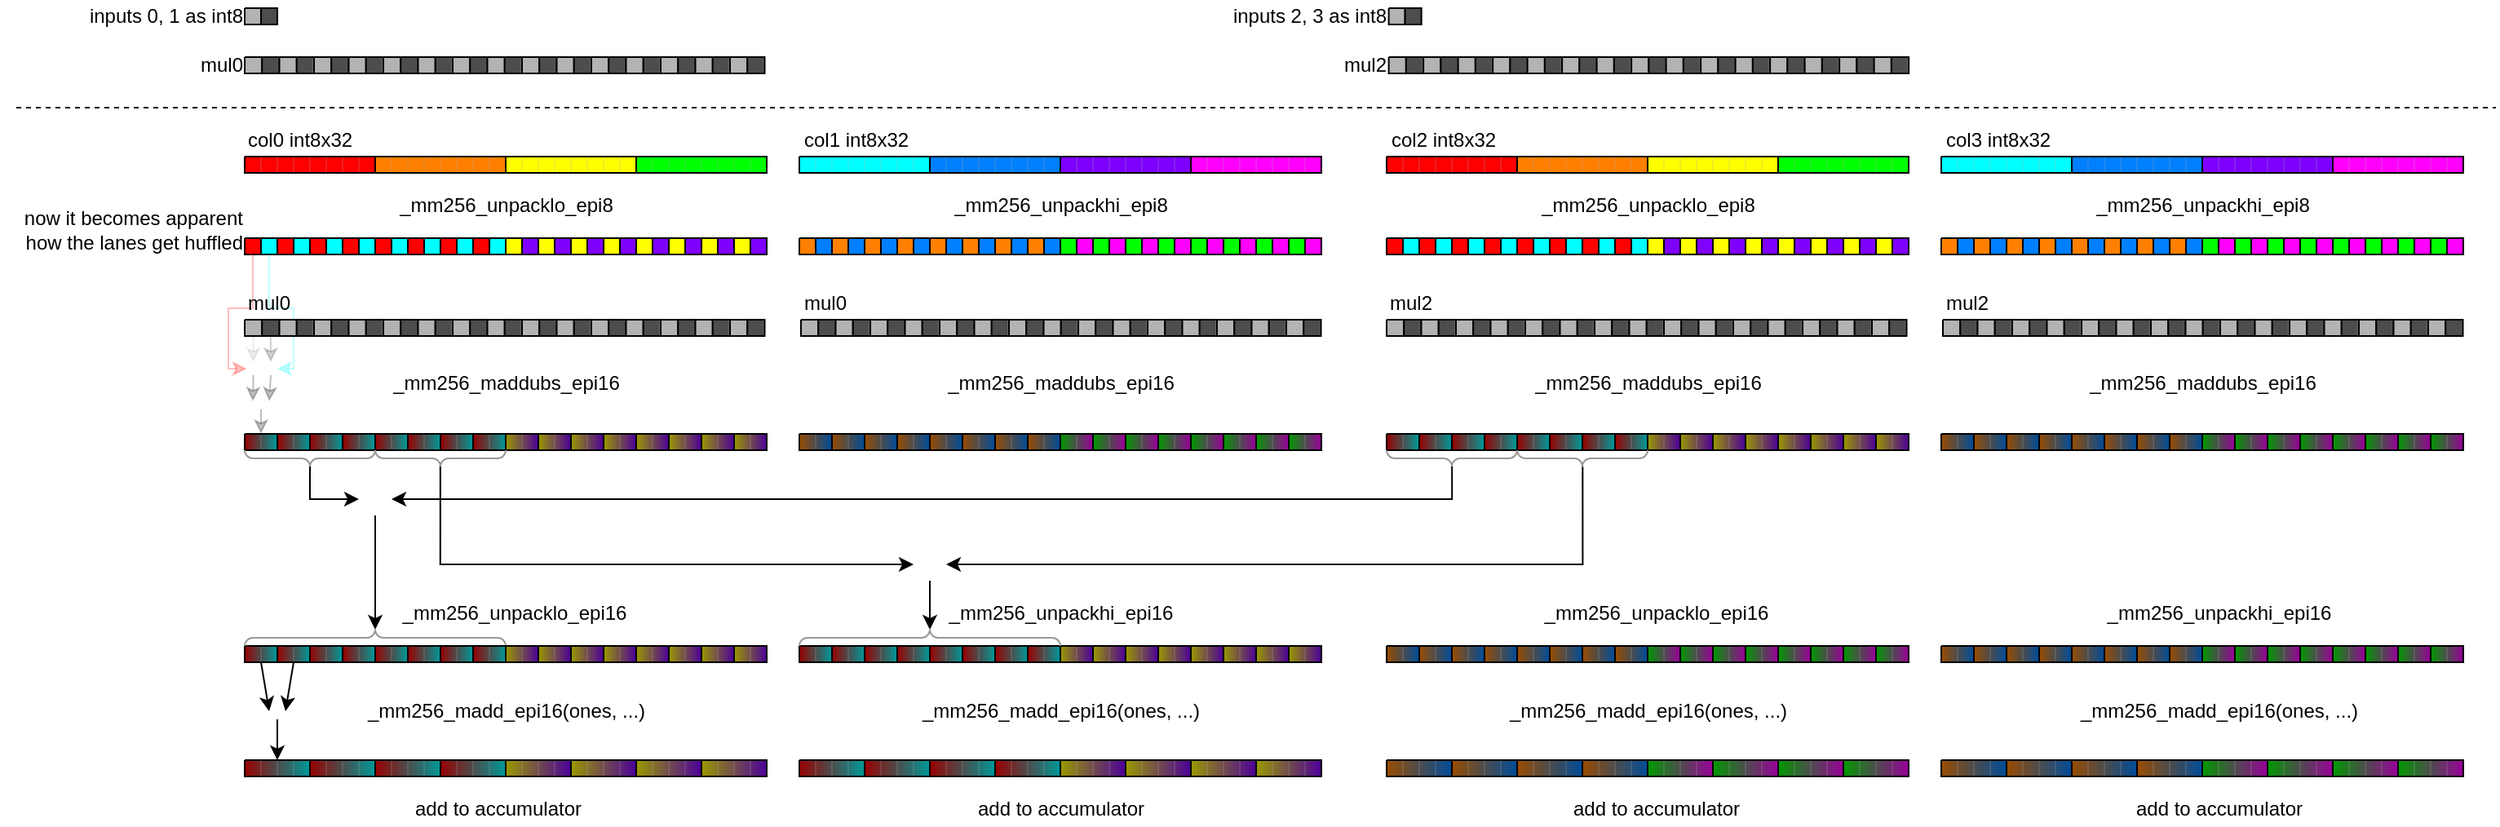 <mxfile version="14.8.0" type="device"><diagram id="Lti9mlXb0UW5IcVSccfY" name="Page-1"><mxGraphModel dx="1673" dy="848" grid="1" gridSize="10" guides="1" tooltips="1" connect="1" arrows="1" fold="1" page="1" pageScale="1" pageWidth="850" pageHeight="1100" math="0" shadow="0"><root><mxCell id="0"/><mxCell id="1" parent="0"/><mxCell id="iRDgn0KdbnhcTXB-uUSq-1" value="" style="verticalLabelPosition=bottom;verticalAlign=top;html=1;shape=mxgraph.basic.patternFillRect;fillStyle=grid;step=10;fillStrokeWidth=0.2;fillStrokeColor=#aaaaaa;fillColor=#B3B3B3;" parent="1" vertex="1"><mxGeometry x="190" y="79" width="10" height="10" as="geometry"/></mxCell><mxCell id="iRDgn0KdbnhcTXB-uUSq-2" value="" style="verticalLabelPosition=bottom;verticalAlign=top;html=1;shape=mxgraph.basic.patternFillRect;fillStyle=grid;step=10;fillStrokeWidth=0.2;fillStrokeColor=#aaaaaa;fillColor=#4D4D4D;" parent="1" vertex="1"><mxGeometry x="200" y="79" width="10" height="10" as="geometry"/></mxCell><mxCell id="iRDgn0KdbnhcTXB-uUSq-31" value="&lt;div&gt;inputs 0, 1 as int8&lt;/div&gt;" style="text;html=1;align=right;verticalAlign=middle;resizable=0;points=[];autosize=1;strokeColor=none;" parent="1" vertex="1"><mxGeometry x="80" y="74" width="110" height="20" as="geometry"/></mxCell><mxCell id="iRDgn0KdbnhcTXB-uUSq-33" value="mul0" style="text;html=1;align=right;verticalAlign=middle;resizable=0;points=[];autosize=1;strokeColor=none;" parent="1" vertex="1"><mxGeometry x="150" y="104" width="40" height="20" as="geometry"/></mxCell><mxCell id="iRDgn0KdbnhcTXB-uUSq-38" value="&lt;div&gt;col0 int8x32&lt;/div&gt;" style="text;html=1;align=left;verticalAlign=middle;resizable=0;points=[];autosize=1;strokeColor=none;" parent="1" vertex="1"><mxGeometry x="190" y="150" width="80" height="20" as="geometry"/></mxCell><mxCell id="iRDgn0KdbnhcTXB-uUSq-39" value="&lt;div&gt;col1 int8x32&lt;/div&gt;" style="text;html=1;align=left;verticalAlign=middle;resizable=0;points=[];autosize=1;strokeColor=none;" parent="1" vertex="1"><mxGeometry x="531" y="150" width="80" height="20" as="geometry"/></mxCell><mxCell id="iRDgn0KdbnhcTXB-uUSq-58" value="" style="verticalLabelPosition=bottom;verticalAlign=top;html=1;shape=mxgraph.basic.patternFillRect;fillStyle=grid;step=10;fillStrokeWidth=0.2;fillStrokeColor=#aaaaaa;fillColor=#FF0000;" parent="1" vertex="1"><mxGeometry x="190" y="170" width="80" height="10" as="geometry"/></mxCell><mxCell id="iRDgn0KdbnhcTXB-uUSq-59" value="" style="verticalLabelPosition=bottom;verticalAlign=top;html=1;shape=mxgraph.basic.patternFillRect;fillStyle=grid;step=10;fillStrokeWidth=0.2;fillStrokeColor=#aaaaaa;fillColor=#FF8000;" parent="1" vertex="1"><mxGeometry x="270" y="170" width="80" height="10" as="geometry"/></mxCell><mxCell id="iRDgn0KdbnhcTXB-uUSq-60" value="" style="verticalLabelPosition=bottom;verticalAlign=top;html=1;shape=mxgraph.basic.patternFillRect;fillStyle=grid;step=10;fillStrokeWidth=0.2;fillStrokeColor=#aaaaaa;fillColor=#FFFF00;" parent="1" vertex="1"><mxGeometry x="350" y="170" width="80" height="10" as="geometry"/></mxCell><mxCell id="iRDgn0KdbnhcTXB-uUSq-61" value="" style="verticalLabelPosition=bottom;verticalAlign=top;html=1;shape=mxgraph.basic.patternFillRect;fillStyle=grid;step=10;fillStrokeWidth=0.2;fillStrokeColor=#aaaaaa;fillColor=#00FF00;" parent="1" vertex="1"><mxGeometry x="430" y="170" width="80" height="10" as="geometry"/></mxCell><mxCell id="iRDgn0KdbnhcTXB-uUSq-63" value="" style="verticalLabelPosition=bottom;verticalAlign=top;html=1;shape=mxgraph.basic.patternFillRect;fillStyle=grid;step=10;fillStrokeWidth=0.2;fillStrokeColor=#aaaaaa;fillColor=#00FFFF;" parent="1" vertex="1"><mxGeometry x="530" y="170" width="80" height="10" as="geometry"/></mxCell><mxCell id="iRDgn0KdbnhcTXB-uUSq-64" value="" style="verticalLabelPosition=bottom;verticalAlign=top;html=1;shape=mxgraph.basic.patternFillRect;fillStyle=grid;step=10;fillStrokeWidth=0.2;fillStrokeColor=#aaaaaa;fillColor=#007FFF;" parent="1" vertex="1"><mxGeometry x="610" y="170" width="80" height="10" as="geometry"/></mxCell><mxCell id="iRDgn0KdbnhcTXB-uUSq-65" value="" style="verticalLabelPosition=bottom;verticalAlign=top;html=1;shape=mxgraph.basic.patternFillRect;fillStyle=grid;step=10;fillStrokeWidth=0.2;fillStrokeColor=#aaaaaa;fillColor=#7F00FF;" parent="1" vertex="1"><mxGeometry x="690" y="170" width="80" height="10" as="geometry"/></mxCell><mxCell id="iRDgn0KdbnhcTXB-uUSq-66" value="" style="verticalLabelPosition=bottom;verticalAlign=top;html=1;shape=mxgraph.basic.patternFillRect;fillStyle=grid;step=10;fillStrokeWidth=0.2;fillStrokeColor=#aaaaaa;fillColor=#FF00FF;" parent="1" vertex="1"><mxGeometry x="770" y="170" width="80" height="10" as="geometry"/></mxCell><mxCell id="iRDgn0KdbnhcTXB-uUSq-92" value="" style="group" parent="1" vertex="1" connectable="0"><mxGeometry x="190" y="109" width="170" height="10" as="geometry"/></mxCell><mxCell id="iRDgn0KdbnhcTXB-uUSq-67" value="" style="group;fillColor=#ffffff;" parent="iRDgn0KdbnhcTXB-uUSq-92" vertex="1" connectable="0"><mxGeometry width="21.25" height="10" as="geometry"/></mxCell><mxCell id="iRDgn0KdbnhcTXB-uUSq-68" value="" style="verticalLabelPosition=bottom;verticalAlign=top;html=1;shape=mxgraph.basic.patternFillRect;fillStyle=grid;step=10;fillStrokeWidth=0.2;fillStrokeColor=#aaaaaa;fillColor=#B3B3B3;" parent="iRDgn0KdbnhcTXB-uUSq-67" vertex="1"><mxGeometry width="10.625" height="10" as="geometry"/></mxCell><mxCell id="iRDgn0KdbnhcTXB-uUSq-69" value="" style="verticalLabelPosition=bottom;verticalAlign=top;html=1;shape=mxgraph.basic.patternFillRect;fillStyle=grid;step=10;fillStrokeWidth=0.2;fillStrokeColor=#aaaaaa;fillColor=#4D4D4D;" parent="iRDgn0KdbnhcTXB-uUSq-67" vertex="1"><mxGeometry x="10.625" width="10.625" height="10" as="geometry"/></mxCell><mxCell id="iRDgn0KdbnhcTXB-uUSq-70" value="" style="group;fillColor=#ffffff;" parent="iRDgn0KdbnhcTXB-uUSq-92" vertex="1" connectable="0"><mxGeometry x="21.25" width="21.25" height="10" as="geometry"/></mxCell><mxCell id="iRDgn0KdbnhcTXB-uUSq-71" value="" style="verticalLabelPosition=bottom;verticalAlign=top;html=1;shape=mxgraph.basic.patternFillRect;fillStyle=grid;step=10;fillStrokeWidth=0.2;fillStrokeColor=#aaaaaa;fillColor=#B3B3B3;" parent="iRDgn0KdbnhcTXB-uUSq-70" vertex="1"><mxGeometry width="10.625" height="10" as="geometry"/></mxCell><mxCell id="iRDgn0KdbnhcTXB-uUSq-72" value="" style="verticalLabelPosition=bottom;verticalAlign=top;html=1;shape=mxgraph.basic.patternFillRect;fillStyle=grid;step=10;fillStrokeWidth=0.2;fillStrokeColor=#aaaaaa;fillColor=#4D4D4D;" parent="iRDgn0KdbnhcTXB-uUSq-70" vertex="1"><mxGeometry x="10.625" width="10.625" height="10" as="geometry"/></mxCell><mxCell id="iRDgn0KdbnhcTXB-uUSq-73" value="" style="group;fillColor=#ffffff;" parent="iRDgn0KdbnhcTXB-uUSq-92" vertex="1" connectable="0"><mxGeometry x="42.5" width="21.25" height="10" as="geometry"/></mxCell><mxCell id="iRDgn0KdbnhcTXB-uUSq-74" value="" style="verticalLabelPosition=bottom;verticalAlign=top;html=1;shape=mxgraph.basic.patternFillRect;fillStyle=grid;step=10;fillStrokeWidth=0.2;fillStrokeColor=#aaaaaa;fillColor=#B3B3B3;" parent="iRDgn0KdbnhcTXB-uUSq-73" vertex="1"><mxGeometry width="10.625" height="10" as="geometry"/></mxCell><mxCell id="iRDgn0KdbnhcTXB-uUSq-75" value="" style="verticalLabelPosition=bottom;verticalAlign=top;html=1;shape=mxgraph.basic.patternFillRect;fillStyle=grid;step=10;fillStrokeWidth=0.2;fillStrokeColor=#aaaaaa;fillColor=#4D4D4D;" parent="iRDgn0KdbnhcTXB-uUSq-73" vertex="1"><mxGeometry x="10.625" width="10.625" height="10" as="geometry"/></mxCell><mxCell id="iRDgn0KdbnhcTXB-uUSq-77" value="" style="group;fillColor=#ffffff;" parent="iRDgn0KdbnhcTXB-uUSq-92" vertex="1" connectable="0"><mxGeometry x="63.75" width="21.25" height="10" as="geometry"/></mxCell><mxCell id="iRDgn0KdbnhcTXB-uUSq-78" value="" style="verticalLabelPosition=bottom;verticalAlign=top;html=1;shape=mxgraph.basic.patternFillRect;fillStyle=grid;step=10;fillStrokeWidth=0.2;fillStrokeColor=#aaaaaa;fillColor=#B3B3B3;" parent="iRDgn0KdbnhcTXB-uUSq-77" vertex="1"><mxGeometry width="10.625" height="10" as="geometry"/></mxCell><mxCell id="iRDgn0KdbnhcTXB-uUSq-79" value="" style="verticalLabelPosition=bottom;verticalAlign=top;html=1;shape=mxgraph.basic.patternFillRect;fillStyle=grid;step=10;fillStrokeWidth=0.2;fillStrokeColor=#aaaaaa;fillColor=#4D4D4D;" parent="iRDgn0KdbnhcTXB-uUSq-77" vertex="1"><mxGeometry x="10.625" width="10.625" height="10" as="geometry"/></mxCell><mxCell id="iRDgn0KdbnhcTXB-uUSq-80" value="" style="group;fillColor=#ffffff;" parent="iRDgn0KdbnhcTXB-uUSq-92" vertex="1" connectable="0"><mxGeometry x="85" width="21.25" height="10" as="geometry"/></mxCell><mxCell id="iRDgn0KdbnhcTXB-uUSq-81" value="" style="verticalLabelPosition=bottom;verticalAlign=top;html=1;shape=mxgraph.basic.patternFillRect;fillStyle=grid;step=10;fillStrokeWidth=0.2;fillStrokeColor=#aaaaaa;fillColor=#B3B3B3;" parent="iRDgn0KdbnhcTXB-uUSq-80" vertex="1"><mxGeometry width="10.625" height="10" as="geometry"/></mxCell><mxCell id="iRDgn0KdbnhcTXB-uUSq-82" value="" style="verticalLabelPosition=bottom;verticalAlign=top;html=1;shape=mxgraph.basic.patternFillRect;fillStyle=grid;step=10;fillStrokeWidth=0.2;fillStrokeColor=#aaaaaa;fillColor=#4D4D4D;" parent="iRDgn0KdbnhcTXB-uUSq-80" vertex="1"><mxGeometry x="10.625" width="10.625" height="10" as="geometry"/></mxCell><mxCell id="iRDgn0KdbnhcTXB-uUSq-83" value="" style="group;fillColor=#ffffff;" parent="iRDgn0KdbnhcTXB-uUSq-92" vertex="1" connectable="0"><mxGeometry x="106.25" width="21.25" height="10" as="geometry"/></mxCell><mxCell id="iRDgn0KdbnhcTXB-uUSq-84" value="" style="verticalLabelPosition=bottom;verticalAlign=top;html=1;shape=mxgraph.basic.patternFillRect;fillStyle=grid;step=10;fillStrokeWidth=0.2;fillStrokeColor=#aaaaaa;fillColor=#B3B3B3;" parent="iRDgn0KdbnhcTXB-uUSq-83" vertex="1"><mxGeometry width="10.625" height="10" as="geometry"/></mxCell><mxCell id="iRDgn0KdbnhcTXB-uUSq-85" value="" style="verticalLabelPosition=bottom;verticalAlign=top;html=1;shape=mxgraph.basic.patternFillRect;fillStyle=grid;step=10;fillStrokeWidth=0.2;fillStrokeColor=#aaaaaa;fillColor=#4D4D4D;" parent="iRDgn0KdbnhcTXB-uUSq-83" vertex="1"><mxGeometry x="10.625" width="10.625" height="10" as="geometry"/></mxCell><mxCell id="iRDgn0KdbnhcTXB-uUSq-86" value="" style="group;fillColor=#ffffff;" parent="iRDgn0KdbnhcTXB-uUSq-92" vertex="1" connectable="0"><mxGeometry x="127.5" width="21.25" height="10" as="geometry"/></mxCell><mxCell id="iRDgn0KdbnhcTXB-uUSq-87" value="" style="verticalLabelPosition=bottom;verticalAlign=top;html=1;shape=mxgraph.basic.patternFillRect;fillStyle=grid;step=10;fillStrokeWidth=0.2;fillStrokeColor=#aaaaaa;fillColor=#B3B3B3;" parent="iRDgn0KdbnhcTXB-uUSq-86" vertex="1"><mxGeometry width="10.625" height="10" as="geometry"/></mxCell><mxCell id="iRDgn0KdbnhcTXB-uUSq-88" value="" style="verticalLabelPosition=bottom;verticalAlign=top;html=1;shape=mxgraph.basic.patternFillRect;fillStyle=grid;step=10;fillStrokeWidth=0.2;fillStrokeColor=#aaaaaa;fillColor=#4D4D4D;" parent="iRDgn0KdbnhcTXB-uUSq-86" vertex="1"><mxGeometry x="10.625" width="10.625" height="10" as="geometry"/></mxCell><mxCell id="iRDgn0KdbnhcTXB-uUSq-89" value="" style="group;fillColor=#ffffff;" parent="iRDgn0KdbnhcTXB-uUSq-92" vertex="1" connectable="0"><mxGeometry x="148.75" width="21.25" height="10" as="geometry"/></mxCell><mxCell id="iRDgn0KdbnhcTXB-uUSq-90" value="" style="verticalLabelPosition=bottom;verticalAlign=top;html=1;shape=mxgraph.basic.patternFillRect;fillStyle=grid;step=10;fillStrokeWidth=0.2;fillStrokeColor=#aaaaaa;fillColor=#B3B3B3;" parent="iRDgn0KdbnhcTXB-uUSq-89" vertex="1"><mxGeometry width="10.625" height="10" as="geometry"/></mxCell><mxCell id="iRDgn0KdbnhcTXB-uUSq-91" value="" style="verticalLabelPosition=bottom;verticalAlign=top;html=1;shape=mxgraph.basic.patternFillRect;fillStyle=grid;step=10;fillStrokeWidth=0.2;fillStrokeColor=#aaaaaa;fillColor=#4D4D4D;" parent="iRDgn0KdbnhcTXB-uUSq-89" vertex="1"><mxGeometry x="10.625" width="10.625" height="10" as="geometry"/></mxCell><mxCell id="iRDgn0KdbnhcTXB-uUSq-125" value="" style="group" parent="1" vertex="1" connectable="0"><mxGeometry x="190" y="220" width="330" height="10" as="geometry"/></mxCell><mxCell id="At2gdmdMHj088MY85SWn-269" value="" style="group" vertex="1" connectable="0" parent="iRDgn0KdbnhcTXB-uUSq-125"><mxGeometry width="320" height="10" as="geometry"/></mxCell><mxCell id="iRDgn0KdbnhcTXB-uUSq-101" value="" style="verticalLabelPosition=bottom;verticalAlign=top;html=1;shape=mxgraph.basic.patternFillRect;fillStyle=grid;step=10;fillStrokeWidth=0.2;fillStrokeColor=#aaaaaa;fillColor=#FFFF00;container=0;" parent="At2gdmdMHj088MY85SWn-269" vertex="1"><mxGeometry x="160" width="10" height="10" as="geometry"/></mxCell><mxCell id="iRDgn0KdbnhcTXB-uUSq-102" value="" style="verticalLabelPosition=bottom;verticalAlign=top;html=1;shape=mxgraph.basic.patternFillRect;fillStyle=grid;step=10;fillStrokeWidth=0.2;fillStrokeColor=#aaaaaa;fillColor=#7F00FF;container=0;" parent="At2gdmdMHj088MY85SWn-269" vertex="1"><mxGeometry x="170" width="10" height="10" as="geometry"/></mxCell><mxCell id="iRDgn0KdbnhcTXB-uUSq-103" value="" style="verticalLabelPosition=bottom;verticalAlign=top;html=1;shape=mxgraph.basic.patternFillRect;fillStyle=grid;step=10;fillStrokeWidth=0.2;fillStrokeColor=#aaaaaa;fillColor=#FFFF00;container=0;" parent="At2gdmdMHj088MY85SWn-269" vertex="1"><mxGeometry x="180" width="10" height="10" as="geometry"/></mxCell><mxCell id="iRDgn0KdbnhcTXB-uUSq-104" value="" style="verticalLabelPosition=bottom;verticalAlign=top;html=1;shape=mxgraph.basic.patternFillRect;fillStyle=grid;step=10;fillStrokeWidth=0.2;fillStrokeColor=#aaaaaa;fillColor=#7F00FF;container=0;" parent="At2gdmdMHj088MY85SWn-269" vertex="1"><mxGeometry x="190" width="10" height="10" as="geometry"/></mxCell><mxCell id="iRDgn0KdbnhcTXB-uUSq-105" value="" style="verticalLabelPosition=bottom;verticalAlign=top;html=1;shape=mxgraph.basic.patternFillRect;fillStyle=grid;step=10;fillStrokeWidth=0.2;fillStrokeColor=#aaaaaa;fillColor=#FFFF00;container=0;" parent="At2gdmdMHj088MY85SWn-269" vertex="1"><mxGeometry x="200" width="10" height="10" as="geometry"/></mxCell><mxCell id="iRDgn0KdbnhcTXB-uUSq-106" value="" style="verticalLabelPosition=bottom;verticalAlign=top;html=1;shape=mxgraph.basic.patternFillRect;fillStyle=grid;step=10;fillStrokeWidth=0.2;fillStrokeColor=#aaaaaa;fillColor=#7F00FF;container=0;" parent="At2gdmdMHj088MY85SWn-269" vertex="1"><mxGeometry x="210" width="10" height="10" as="geometry"/></mxCell><mxCell id="iRDgn0KdbnhcTXB-uUSq-107" value="" style="verticalLabelPosition=bottom;verticalAlign=top;html=1;shape=mxgraph.basic.patternFillRect;fillStyle=grid;step=10;fillStrokeWidth=0.2;fillStrokeColor=#aaaaaa;fillColor=#FFFF00;container=0;" parent="At2gdmdMHj088MY85SWn-269" vertex="1"><mxGeometry x="220" width="10" height="10" as="geometry"/></mxCell><mxCell id="iRDgn0KdbnhcTXB-uUSq-108" value="" style="verticalLabelPosition=bottom;verticalAlign=top;html=1;shape=mxgraph.basic.patternFillRect;fillStyle=grid;step=10;fillStrokeWidth=0.2;fillStrokeColor=#aaaaaa;fillColor=#7F00FF;container=0;" parent="At2gdmdMHj088MY85SWn-269" vertex="1"><mxGeometry x="230" width="10" height="10" as="geometry"/></mxCell><mxCell id="iRDgn0KdbnhcTXB-uUSq-45" value="" style="verticalLabelPosition=bottom;verticalAlign=top;html=1;shape=mxgraph.basic.patternFillRect;fillStyle=grid;step=10;fillStrokeWidth=0.2;fillStrokeColor=#aaaaaa;fillColor=#FF0000;container=0;" parent="At2gdmdMHj088MY85SWn-269" vertex="1"><mxGeometry width="10" height="10" as="geometry"/></mxCell><mxCell id="iRDgn0KdbnhcTXB-uUSq-49" value="" style="verticalLabelPosition=bottom;verticalAlign=top;html=1;shape=mxgraph.basic.patternFillRect;fillStyle=grid;step=10;fillStrokeWidth=0.2;fillStrokeColor=#aaaaaa;fillColor=#00FFFF;container=0;" parent="At2gdmdMHj088MY85SWn-269" vertex="1"><mxGeometry x="10" width="10" height="10" as="geometry"/></mxCell><mxCell id="iRDgn0KdbnhcTXB-uUSq-50" value="" style="verticalLabelPosition=bottom;verticalAlign=top;html=1;shape=mxgraph.basic.patternFillRect;fillStyle=grid;step=10;fillStrokeWidth=0.2;fillStrokeColor=#aaaaaa;fillColor=#FF0000;container=0;" parent="At2gdmdMHj088MY85SWn-269" vertex="1"><mxGeometry x="20" width="10" height="10" as="geometry"/></mxCell><mxCell id="iRDgn0KdbnhcTXB-uUSq-51" value="" style="verticalLabelPosition=bottom;verticalAlign=top;html=1;shape=mxgraph.basic.patternFillRect;fillStyle=grid;step=10;fillStrokeWidth=0.2;fillStrokeColor=#aaaaaa;fillColor=#00FFFF;container=0;" parent="At2gdmdMHj088MY85SWn-269" vertex="1"><mxGeometry x="30" width="10" height="10" as="geometry"/></mxCell><mxCell id="iRDgn0KdbnhcTXB-uUSq-52" value="" style="verticalLabelPosition=bottom;verticalAlign=top;html=1;shape=mxgraph.basic.patternFillRect;fillStyle=grid;step=10;fillStrokeWidth=0.2;fillStrokeColor=#aaaaaa;fillColor=#FF0000;container=0;" parent="At2gdmdMHj088MY85SWn-269" vertex="1"><mxGeometry x="40" width="10" height="10" as="geometry"/></mxCell><mxCell id="iRDgn0KdbnhcTXB-uUSq-53" value="" style="verticalLabelPosition=bottom;verticalAlign=top;html=1;shape=mxgraph.basic.patternFillRect;fillStyle=grid;step=10;fillStrokeWidth=0.2;fillStrokeColor=#aaaaaa;fillColor=#00FFFF;container=0;" parent="At2gdmdMHj088MY85SWn-269" vertex="1"><mxGeometry x="50" width="10" height="10" as="geometry"/></mxCell><mxCell id="iRDgn0KdbnhcTXB-uUSq-54" value="" style="verticalLabelPosition=bottom;verticalAlign=top;html=1;shape=mxgraph.basic.patternFillRect;fillStyle=grid;step=10;fillStrokeWidth=0.2;fillStrokeColor=#aaaaaa;fillColor=#FF0000;container=0;" parent="At2gdmdMHj088MY85SWn-269" vertex="1"><mxGeometry x="60" width="10" height="10" as="geometry"/></mxCell><mxCell id="iRDgn0KdbnhcTXB-uUSq-55" value="" style="verticalLabelPosition=bottom;verticalAlign=top;html=1;shape=mxgraph.basic.patternFillRect;fillStyle=grid;step=10;fillStrokeWidth=0.2;fillStrokeColor=#aaaaaa;fillColor=#00FFFF;container=0;" parent="At2gdmdMHj088MY85SWn-269" vertex="1"><mxGeometry x="70" width="10" height="10" as="geometry"/></mxCell><mxCell id="At2gdmdMHj088MY85SWn-261" value="" style="verticalLabelPosition=bottom;verticalAlign=top;html=1;shape=mxgraph.basic.patternFillRect;fillStyle=grid;step=10;fillStrokeWidth=0.2;fillStrokeColor=#aaaaaa;fillColor=#FFFF00;container=0;" vertex="1" parent="At2gdmdMHj088MY85SWn-269"><mxGeometry x="240" width="10" height="10" as="geometry"/></mxCell><mxCell id="At2gdmdMHj088MY85SWn-262" value="" style="verticalLabelPosition=bottom;verticalAlign=top;html=1;shape=mxgraph.basic.patternFillRect;fillStyle=grid;step=10;fillStrokeWidth=0.2;fillStrokeColor=#aaaaaa;fillColor=#7F00FF;container=0;" vertex="1" parent="At2gdmdMHj088MY85SWn-269"><mxGeometry x="250" width="10" height="10" as="geometry"/></mxCell><mxCell id="At2gdmdMHj088MY85SWn-263" value="" style="verticalLabelPosition=bottom;verticalAlign=top;html=1;shape=mxgraph.basic.patternFillRect;fillStyle=grid;step=10;fillStrokeWidth=0.2;fillStrokeColor=#aaaaaa;fillColor=#FFFF00;container=0;" vertex="1" parent="At2gdmdMHj088MY85SWn-269"><mxGeometry x="260" width="10" height="10" as="geometry"/></mxCell><mxCell id="At2gdmdMHj088MY85SWn-264" value="" style="verticalLabelPosition=bottom;verticalAlign=top;html=1;shape=mxgraph.basic.patternFillRect;fillStyle=grid;step=10;fillStrokeWidth=0.2;fillStrokeColor=#aaaaaa;fillColor=#7F00FF;container=0;" vertex="1" parent="At2gdmdMHj088MY85SWn-269"><mxGeometry x="270" width="10" height="10" as="geometry"/></mxCell><mxCell id="At2gdmdMHj088MY85SWn-265" value="" style="verticalLabelPosition=bottom;verticalAlign=top;html=1;shape=mxgraph.basic.patternFillRect;fillStyle=grid;step=10;fillStrokeWidth=0.2;fillStrokeColor=#aaaaaa;fillColor=#FFFF00;container=0;" vertex="1" parent="At2gdmdMHj088MY85SWn-269"><mxGeometry x="280" width="10" height="10" as="geometry"/></mxCell><mxCell id="At2gdmdMHj088MY85SWn-266" value="" style="verticalLabelPosition=bottom;verticalAlign=top;html=1;shape=mxgraph.basic.patternFillRect;fillStyle=grid;step=10;fillStrokeWidth=0.2;fillStrokeColor=#aaaaaa;fillColor=#7F00FF;container=0;" vertex="1" parent="At2gdmdMHj088MY85SWn-269"><mxGeometry x="290" width="10" height="10" as="geometry"/></mxCell><mxCell id="At2gdmdMHj088MY85SWn-267" value="" style="verticalLabelPosition=bottom;verticalAlign=top;html=1;shape=mxgraph.basic.patternFillRect;fillStyle=grid;step=10;fillStrokeWidth=0.2;fillStrokeColor=#aaaaaa;fillColor=#FFFF00;container=0;" vertex="1" parent="At2gdmdMHj088MY85SWn-269"><mxGeometry x="300" width="10" height="10" as="geometry"/></mxCell><mxCell id="At2gdmdMHj088MY85SWn-268" value="" style="verticalLabelPosition=bottom;verticalAlign=top;html=1;shape=mxgraph.basic.patternFillRect;fillStyle=grid;step=10;fillStrokeWidth=0.2;fillStrokeColor=#aaaaaa;fillColor=#7F00FF;container=0;" vertex="1" parent="At2gdmdMHj088MY85SWn-269"><mxGeometry x="310" width="10" height="10" as="geometry"/></mxCell><mxCell id="iRDgn0KdbnhcTXB-uUSq-126" value="&lt;div&gt;_mm256_unpacklo_epi8&lt;/div&gt;" style="text;html=1;align=center;verticalAlign=middle;resizable=0;points=[];autosize=1;strokeColor=none;" parent="1" vertex="1"><mxGeometry x="275" y="190" width="150" height="20" as="geometry"/></mxCell><mxCell id="iRDgn0KdbnhcTXB-uUSq-128" value="&lt;div&gt;now it becomes apparent &lt;br&gt;&lt;/div&gt;how the lanes get huffled" style="text;html=1;align=right;verticalAlign=middle;resizable=0;points=[];autosize=1;strokeColor=none;" parent="1" vertex="1"><mxGeometry x="40" y="200" width="150" height="30" as="geometry"/></mxCell><mxCell id="iRDgn0KdbnhcTXB-uUSq-162" value="" style="group" parent="1" vertex="1" connectable="0"><mxGeometry x="190" y="340" width="320" height="10" as="geometry"/></mxCell><mxCell id="At2gdmdMHj088MY85SWn-384" value="" style="group" vertex="1" connectable="0" parent="iRDgn0KdbnhcTXB-uUSq-162"><mxGeometry width="80" height="10" as="geometry"/></mxCell><mxCell id="iRDgn0KdbnhcTXB-uUSq-146" value="" style="verticalLabelPosition=bottom;verticalAlign=top;html=1;shape=mxgraph.basic.patternFillRect;fillStyle=grid;step=10;fillStrokeWidth=0.2;fillStrokeColor=#aaaaaa;gradientDirection=east;fillColor=#990000;gradientColor=#009999;" parent="At2gdmdMHj088MY85SWn-384" vertex="1"><mxGeometry width="20" height="10" as="geometry"/></mxCell><mxCell id="iRDgn0KdbnhcTXB-uUSq-147" value="" style="verticalLabelPosition=bottom;verticalAlign=top;html=1;shape=mxgraph.basic.patternFillRect;fillStyle=grid;step=10;fillStrokeWidth=0.2;fillStrokeColor=#aaaaaa;gradientDirection=east;fillColor=#990000;gradientColor=#009999;" parent="At2gdmdMHj088MY85SWn-384" vertex="1"><mxGeometry x="20" width="20" height="10" as="geometry"/></mxCell><mxCell id="iRDgn0KdbnhcTXB-uUSq-148" value="" style="verticalLabelPosition=bottom;verticalAlign=top;html=1;shape=mxgraph.basic.patternFillRect;fillStyle=grid;step=10;fillStrokeWidth=0.2;fillStrokeColor=#aaaaaa;gradientDirection=east;fillColor=#990000;gradientColor=#009999;" parent="At2gdmdMHj088MY85SWn-384" vertex="1"><mxGeometry x="40" width="20" height="10" as="geometry"/></mxCell><mxCell id="iRDgn0KdbnhcTXB-uUSq-149" value="" style="verticalLabelPosition=bottom;verticalAlign=top;html=1;shape=mxgraph.basic.patternFillRect;fillStyle=grid;step=10;fillStrokeWidth=0.2;fillStrokeColor=#aaaaaa;gradientDirection=east;fillColor=#990000;gradientColor=#009999;" parent="At2gdmdMHj088MY85SWn-384" vertex="1"><mxGeometry x="60" width="20" height="10" as="geometry"/></mxCell><mxCell id="At2gdmdMHj088MY85SWn-391" value="" style="group" vertex="1" connectable="0" parent="iRDgn0KdbnhcTXB-uUSq-162"><mxGeometry x="80" width="80" height="10" as="geometry"/></mxCell><mxCell id="At2gdmdMHj088MY85SWn-392" value="" style="verticalLabelPosition=bottom;verticalAlign=top;html=1;shape=mxgraph.basic.patternFillRect;fillStyle=grid;step=10;fillStrokeWidth=0.2;fillStrokeColor=#aaaaaa;gradientDirection=east;fillColor=#990000;gradientColor=#009999;" vertex="1" parent="At2gdmdMHj088MY85SWn-391"><mxGeometry width="20" height="10" as="geometry"/></mxCell><mxCell id="At2gdmdMHj088MY85SWn-393" value="" style="verticalLabelPosition=bottom;verticalAlign=top;html=1;shape=mxgraph.basic.patternFillRect;fillStyle=grid;step=10;fillStrokeWidth=0.2;fillStrokeColor=#aaaaaa;gradientDirection=east;fillColor=#990000;gradientColor=#009999;" vertex="1" parent="At2gdmdMHj088MY85SWn-391"><mxGeometry x="20" width="20" height="10" as="geometry"/></mxCell><mxCell id="At2gdmdMHj088MY85SWn-394" value="" style="verticalLabelPosition=bottom;verticalAlign=top;html=1;shape=mxgraph.basic.patternFillRect;fillStyle=grid;step=10;fillStrokeWidth=0.2;fillStrokeColor=#aaaaaa;gradientDirection=east;fillColor=#990000;gradientColor=#009999;" vertex="1" parent="At2gdmdMHj088MY85SWn-391"><mxGeometry x="40" width="20" height="10" as="geometry"/></mxCell><mxCell id="At2gdmdMHj088MY85SWn-395" value="" style="verticalLabelPosition=bottom;verticalAlign=top;html=1;shape=mxgraph.basic.patternFillRect;fillStyle=grid;step=10;fillStrokeWidth=0.2;fillStrokeColor=#aaaaaa;gradientDirection=east;fillColor=#990000;gradientColor=#009999;" vertex="1" parent="At2gdmdMHj088MY85SWn-391"><mxGeometry x="60" width="20" height="10" as="geometry"/></mxCell><mxCell id="At2gdmdMHj088MY85SWn-396" value="" style="group" vertex="1" connectable="0" parent="iRDgn0KdbnhcTXB-uUSq-162"><mxGeometry x="160" width="80" height="10" as="geometry"/></mxCell><mxCell id="iRDgn0KdbnhcTXB-uUSq-150" value="" style="verticalLabelPosition=bottom;verticalAlign=top;html=1;shape=mxgraph.basic.patternFillRect;fillStyle=grid;step=10;fillStrokeWidth=0.2;fillStrokeColor=#aaaaaa;gradientDirection=east;fillColor=#999900;gradientColor=#4C0099;" parent="At2gdmdMHj088MY85SWn-396" vertex="1"><mxGeometry width="20" height="10" as="geometry"/></mxCell><mxCell id="iRDgn0KdbnhcTXB-uUSq-151" value="" style="verticalLabelPosition=bottom;verticalAlign=top;html=1;shape=mxgraph.basic.patternFillRect;fillStyle=grid;step=10;fillStrokeWidth=0.2;fillStrokeColor=#aaaaaa;gradientDirection=east;fillColor=#999900;gradientColor=#4C0099;" parent="At2gdmdMHj088MY85SWn-396" vertex="1"><mxGeometry x="20" width="20" height="10" as="geometry"/></mxCell><mxCell id="iRDgn0KdbnhcTXB-uUSq-152" value="" style="verticalLabelPosition=bottom;verticalAlign=top;html=1;shape=mxgraph.basic.patternFillRect;fillStyle=grid;step=10;fillStrokeWidth=0.2;fillStrokeColor=#aaaaaa;gradientDirection=east;fillColor=#999900;gradientColor=#4C0099;" parent="At2gdmdMHj088MY85SWn-396" vertex="1"><mxGeometry x="40" width="20" height="10" as="geometry"/></mxCell><mxCell id="iRDgn0KdbnhcTXB-uUSq-153" value="" style="verticalLabelPosition=bottom;verticalAlign=top;html=1;shape=mxgraph.basic.patternFillRect;fillStyle=grid;step=10;fillStrokeWidth=0.2;fillStrokeColor=#aaaaaa;gradientDirection=east;fillColor=#999900;gradientColor=#4C0099;" parent="At2gdmdMHj088MY85SWn-396" vertex="1"><mxGeometry x="60" width="20" height="10" as="geometry"/></mxCell><mxCell id="At2gdmdMHj088MY85SWn-397" value="" style="group" vertex="1" connectable="0" parent="iRDgn0KdbnhcTXB-uUSq-162"><mxGeometry x="240" width="80" height="10" as="geometry"/></mxCell><mxCell id="At2gdmdMHj088MY85SWn-398" value="" style="verticalLabelPosition=bottom;verticalAlign=top;html=1;shape=mxgraph.basic.patternFillRect;fillStyle=grid;step=10;fillStrokeWidth=0.2;fillStrokeColor=#aaaaaa;gradientDirection=east;fillColor=#999900;gradientColor=#4C0099;" vertex="1" parent="At2gdmdMHj088MY85SWn-397"><mxGeometry width="20" height="10" as="geometry"/></mxCell><mxCell id="At2gdmdMHj088MY85SWn-399" value="" style="verticalLabelPosition=bottom;verticalAlign=top;html=1;shape=mxgraph.basic.patternFillRect;fillStyle=grid;step=10;fillStrokeWidth=0.2;fillStrokeColor=#aaaaaa;gradientDirection=east;fillColor=#999900;gradientColor=#4C0099;" vertex="1" parent="At2gdmdMHj088MY85SWn-397"><mxGeometry x="20" width="20" height="10" as="geometry"/></mxCell><mxCell id="At2gdmdMHj088MY85SWn-400" value="" style="verticalLabelPosition=bottom;verticalAlign=top;html=1;shape=mxgraph.basic.patternFillRect;fillStyle=grid;step=10;fillStrokeWidth=0.2;fillStrokeColor=#aaaaaa;gradientDirection=east;fillColor=#999900;gradientColor=#4C0099;" vertex="1" parent="At2gdmdMHj088MY85SWn-397"><mxGeometry x="40" width="20" height="10" as="geometry"/></mxCell><mxCell id="At2gdmdMHj088MY85SWn-401" value="" style="verticalLabelPosition=bottom;verticalAlign=top;html=1;shape=mxgraph.basic.patternFillRect;fillStyle=grid;step=10;fillStrokeWidth=0.2;fillStrokeColor=#aaaaaa;gradientDirection=east;fillColor=#999900;gradientColor=#4C0099;" vertex="1" parent="At2gdmdMHj088MY85SWn-397"><mxGeometry x="60" width="20" height="10" as="geometry"/></mxCell><mxCell id="iRDgn0KdbnhcTXB-uUSq-163" value="" style="group" parent="1" vertex="1" connectable="0"><mxGeometry x="530" y="340" width="320" height="10" as="geometry"/></mxCell><mxCell id="At2gdmdMHj088MY85SWn-402" value="" style="group" vertex="1" connectable="0" parent="iRDgn0KdbnhcTXB-uUSq-163"><mxGeometry width="80" height="10" as="geometry"/></mxCell><mxCell id="iRDgn0KdbnhcTXB-uUSq-154" value="" style="verticalLabelPosition=bottom;verticalAlign=top;html=1;shape=mxgraph.basic.patternFillRect;fillStyle=grid;step=10;fillStrokeWidth=0.2;fillStrokeColor=#aaaaaa;gradientDirection=east;fillColor=#994C00;gradientColor=#004C99;" parent="At2gdmdMHj088MY85SWn-402" vertex="1"><mxGeometry width="20" height="10" as="geometry"/></mxCell><mxCell id="iRDgn0KdbnhcTXB-uUSq-155" value="" style="verticalLabelPosition=bottom;verticalAlign=top;html=1;shape=mxgraph.basic.patternFillRect;fillStyle=grid;step=10;fillStrokeWidth=0.2;fillStrokeColor=#aaaaaa;gradientDirection=east;fillColor=#994C00;gradientColor=#004C99;" parent="At2gdmdMHj088MY85SWn-402" vertex="1"><mxGeometry x="20" width="20" height="10" as="geometry"/></mxCell><mxCell id="iRDgn0KdbnhcTXB-uUSq-156" value="" style="verticalLabelPosition=bottom;verticalAlign=top;html=1;shape=mxgraph.basic.patternFillRect;fillStyle=grid;step=10;fillStrokeWidth=0.2;fillStrokeColor=#aaaaaa;gradientDirection=east;fillColor=#994C00;gradientColor=#004C99;" parent="At2gdmdMHj088MY85SWn-402" vertex="1"><mxGeometry x="40" width="20" height="10" as="geometry"/></mxCell><mxCell id="iRDgn0KdbnhcTXB-uUSq-157" value="" style="verticalLabelPosition=bottom;verticalAlign=top;html=1;shape=mxgraph.basic.patternFillRect;fillStyle=grid;step=10;fillStrokeWidth=0.2;fillStrokeColor=#aaaaaa;gradientDirection=east;fillColor=#994C00;gradientColor=#004C99;" parent="At2gdmdMHj088MY85SWn-402" vertex="1"><mxGeometry x="60" width="20" height="10" as="geometry"/></mxCell><mxCell id="At2gdmdMHj088MY85SWn-410" value="" style="group" vertex="1" connectable="0" parent="iRDgn0KdbnhcTXB-uUSq-163"><mxGeometry x="160" width="80" height="10" as="geometry"/></mxCell><mxCell id="iRDgn0KdbnhcTXB-uUSq-158" value="" style="verticalLabelPosition=bottom;verticalAlign=top;html=1;shape=mxgraph.basic.patternFillRect;fillStyle=grid;step=10;fillStrokeWidth=0.2;fillStrokeColor=#aaaaaa;gradientDirection=east;fillColor=#009900;gradientColor=#990099;container=0;" parent="At2gdmdMHj088MY85SWn-410" vertex="1"><mxGeometry width="20" height="10" as="geometry"/></mxCell><mxCell id="iRDgn0KdbnhcTXB-uUSq-159" value="" style="verticalLabelPosition=bottom;verticalAlign=top;html=1;shape=mxgraph.basic.patternFillRect;fillStyle=grid;step=10;fillStrokeWidth=0.2;fillStrokeColor=#aaaaaa;gradientDirection=east;fillColor=#009900;gradientColor=#990099;container=0;" parent="At2gdmdMHj088MY85SWn-410" vertex="1"><mxGeometry x="20" width="20" height="10" as="geometry"/></mxCell><mxCell id="iRDgn0KdbnhcTXB-uUSq-160" value="" style="verticalLabelPosition=bottom;verticalAlign=top;html=1;shape=mxgraph.basic.patternFillRect;fillStyle=grid;step=10;fillStrokeWidth=0.2;fillStrokeColor=#aaaaaa;gradientDirection=east;fillColor=#009900;gradientColor=#990099;container=0;" parent="At2gdmdMHj088MY85SWn-410" vertex="1"><mxGeometry x="40" width="20" height="10" as="geometry"/></mxCell><mxCell id="iRDgn0KdbnhcTXB-uUSq-161" value="" style="verticalLabelPosition=bottom;verticalAlign=top;html=1;shape=mxgraph.basic.patternFillRect;fillStyle=grid;step=10;fillStrokeWidth=0.2;fillStrokeColor=#aaaaaa;gradientDirection=east;fillColor=#009900;gradientColor=#990099;container=0;" parent="At2gdmdMHj088MY85SWn-410" vertex="1"><mxGeometry x="60" width="20" height="10" as="geometry"/></mxCell><mxCell id="At2gdmdMHj088MY85SWn-411" value="" style="group" vertex="1" connectable="0" parent="iRDgn0KdbnhcTXB-uUSq-163"><mxGeometry x="240" width="80" height="10" as="geometry"/></mxCell><mxCell id="At2gdmdMHj088MY85SWn-412" value="" style="verticalLabelPosition=bottom;verticalAlign=top;html=1;shape=mxgraph.basic.patternFillRect;fillStyle=grid;step=10;fillStrokeWidth=0.2;fillStrokeColor=#aaaaaa;gradientDirection=east;fillColor=#009900;gradientColor=#990099;container=0;" vertex="1" parent="At2gdmdMHj088MY85SWn-411"><mxGeometry width="20" height="10" as="geometry"/></mxCell><mxCell id="At2gdmdMHj088MY85SWn-413" value="" style="verticalLabelPosition=bottom;verticalAlign=top;html=1;shape=mxgraph.basic.patternFillRect;fillStyle=grid;step=10;fillStrokeWidth=0.2;fillStrokeColor=#aaaaaa;gradientDirection=east;fillColor=#009900;gradientColor=#990099;container=0;" vertex="1" parent="At2gdmdMHj088MY85SWn-411"><mxGeometry x="20" width="20" height="10" as="geometry"/></mxCell><mxCell id="At2gdmdMHj088MY85SWn-414" value="" style="verticalLabelPosition=bottom;verticalAlign=top;html=1;shape=mxgraph.basic.patternFillRect;fillStyle=grid;step=10;fillStrokeWidth=0.2;fillStrokeColor=#aaaaaa;gradientDirection=east;fillColor=#009900;gradientColor=#990099;container=0;" vertex="1" parent="At2gdmdMHj088MY85SWn-411"><mxGeometry x="40" width="20" height="10" as="geometry"/></mxCell><mxCell id="At2gdmdMHj088MY85SWn-415" value="" style="verticalLabelPosition=bottom;verticalAlign=top;html=1;shape=mxgraph.basic.patternFillRect;fillStyle=grid;step=10;fillStrokeWidth=0.2;fillStrokeColor=#aaaaaa;gradientDirection=east;fillColor=#009900;gradientColor=#990099;container=0;" vertex="1" parent="At2gdmdMHj088MY85SWn-411"><mxGeometry x="60" width="20" height="10" as="geometry"/></mxCell><mxCell id="iRDgn0KdbnhcTXB-uUSq-217" value="&lt;div&gt;_mm256_unpackhi_epi8&lt;/div&gt;" style="text;html=1;align=center;verticalAlign=middle;resizable=0;points=[];autosize=1;strokeColor=none;" parent="1" vertex="1"><mxGeometry x="615" y="190" width="150" height="20" as="geometry"/></mxCell><mxCell id="iRDgn0KdbnhcTXB-uUSq-234" value="_mm256_maddubs_epi16" style="text;html=1;align=center;verticalAlign=middle;resizable=0;points=[];autosize=1;strokeColor=none;" parent="1" vertex="1"><mxGeometry x="270" y="299" width="160" height="20" as="geometry"/></mxCell><mxCell id="iRDgn0KdbnhcTXB-uUSq-235" value="_mm256_maddubs_epi16" style="text;html=1;align=center;verticalAlign=middle;resizable=0;points=[];autosize=1;strokeColor=none;" parent="1" vertex="1"><mxGeometry x="610" y="299" width="160" height="20" as="geometry"/></mxCell><mxCell id="iRDgn0KdbnhcTXB-uUSq-240" value="" style="endArrow=none;html=1;dashed=1;" parent="1" edge="1"><mxGeometry width="50" height="50" relative="1" as="geometry"><mxPoint x="50" y="140" as="sourcePoint"/><mxPoint x="1570" y="140" as="targetPoint"/></mxGeometry></mxCell><mxCell id="iRDgn0KdbnhcTXB-uUSq-251" style="rounded=0;orthogonalLoop=1;jettySize=auto;html=1;exitX=0.5;exitY=1;exitDx=0;exitDy=0;entryX=0;entryY=0.5;entryDx=0;entryDy=0;endArrow=classic;endFill=1;opacity=25;" parent="1" source="iRDgn0KdbnhcTXB-uUSq-254" target="iRDgn0KdbnhcTXB-uUSq-250" edge="1"><mxGeometry relative="1" as="geometry"><mxPoint x="200" y="304" as="sourcePoint"/></mxGeometry></mxCell><mxCell id="iRDgn0KdbnhcTXB-uUSq-245" style="edgeStyle=orthogonalEdgeStyle;rounded=0;orthogonalLoop=1;jettySize=auto;html=1;exitX=0.25;exitY=1;exitDx=0;exitDy=0;exitPerimeter=0;fillColor=#f8cecc;strokeColor=#FF0000;opacity=25;endArrow=classic;endFill=1;entryX=0;entryY=0.5;entryDx=0;entryDy=0;" parent="1" source="iRDgn0KdbnhcTXB-uUSq-45" target="iRDgn0KdbnhcTXB-uUSq-254" edge="1"><mxGeometry relative="1" as="geometry"><mxPoint x="209.76" y="189.83" as="sourcePoint"/><mxPoint x="196" y="300" as="targetPoint"/><Array as="points"><mxPoint x="195" y="263"/><mxPoint x="180" y="263"/><mxPoint x="180" y="300"/></Array></mxGeometry></mxCell><mxCell id="iRDgn0KdbnhcTXB-uUSq-246" style="rounded=0;orthogonalLoop=1;jettySize=auto;html=1;fillColor=#f8cecc;opacity=25;endArrow=classic;endFill=1;strokeColor=#00FFFF;edgeStyle=orthogonalEdgeStyle;entryX=1;entryY=0.5;entryDx=0;entryDy=0;startArrow=none;exitX=0.5;exitY=1;exitDx=0;exitDy=0;exitPerimeter=0;" parent="1" source="iRDgn0KdbnhcTXB-uUSq-49" target="iRDgn0KdbnhcTXB-uUSq-255" edge="1"><mxGeometry relative="1" as="geometry"><mxPoint x="210" y="240" as="sourcePoint"/><mxPoint x="224" y="300" as="targetPoint"/><Array as="points"><mxPoint x="205" y="263"/><mxPoint x="220" y="263"/><mxPoint x="220" y="300"/></Array></mxGeometry></mxCell><mxCell id="iRDgn0KdbnhcTXB-uUSq-247" style="edgeStyle=orthogonalEdgeStyle;rounded=0;orthogonalLoop=1;jettySize=auto;html=1;exitX=0.5;exitY=1;exitDx=0;exitDy=0;exitPerimeter=0;fillColor=#f8cecc;opacity=25;endArrow=classic;endFill=1;entryX=0.5;entryY=0;entryDx=0;entryDy=0;strokeColor=#B3B3B3;" parent="1" source="At2gdmdMHj088MY85SWn-294" target="iRDgn0KdbnhcTXB-uUSq-254" edge="1"><mxGeometry relative="1" as="geometry"><mxPoint x="200" y="280" as="sourcePoint"/><mxPoint x="200" y="296" as="targetPoint"/></mxGeometry></mxCell><mxCell id="iRDgn0KdbnhcTXB-uUSq-248" style="edgeStyle=orthogonalEdgeStyle;rounded=0;orthogonalLoop=1;jettySize=auto;html=1;exitX=0.5;exitY=1;exitDx=0;exitDy=0;exitPerimeter=0;fillColor=#f8cecc;opacity=25;endArrow=classic;endFill=1;entryX=0.5;entryY=0;entryDx=0;entryDy=0;strokeColor=#4D4D4D;" parent="1" source="At2gdmdMHj088MY85SWn-295" target="iRDgn0KdbnhcTXB-uUSq-255" edge="1"><mxGeometry relative="1" as="geometry"><mxPoint x="220" y="280" as="sourcePoint"/><mxPoint x="220" y="296" as="targetPoint"/></mxGeometry></mxCell><mxCell id="iRDgn0KdbnhcTXB-uUSq-253" style="edgeStyle=none;rounded=0;orthogonalLoop=1;jettySize=auto;html=1;exitX=0.5;exitY=1;exitDx=0;exitDy=0;entryX=0.5;entryY=0;entryDx=0;entryDy=0;entryPerimeter=0;endArrow=classic;endFill=1;strokeColor=#000000;opacity=25;" parent="1" source="iRDgn0KdbnhcTXB-uUSq-250" target="iRDgn0KdbnhcTXB-uUSq-146" edge="1"><mxGeometry relative="1" as="geometry"/></mxCell><mxCell id="iRDgn0KdbnhcTXB-uUSq-250" value="" style="shape=image;html=1;verticalAlign=top;verticalLabelPosition=bottom;labelBackgroundColor=#ffffff;imageAspect=0;aspect=fixed;image=https://cdn4.iconfinder.com/data/icons/ionicons/512/icon-plus-128.png;strokeColor=#000000;fillColor=#009900;gradientColor=#990099;align=left;" parent="1" vertex="1"><mxGeometry x="195" y="315" width="10" height="10" as="geometry"/></mxCell><mxCell id="iRDgn0KdbnhcTXB-uUSq-252" style="rounded=0;orthogonalLoop=1;jettySize=auto;html=1;exitX=0.5;exitY=1;exitDx=0;exitDy=0;entryX=1;entryY=0.5;entryDx=0;entryDy=0;endArrow=classic;endFill=1;opacity=25;" parent="1" source="iRDgn0KdbnhcTXB-uUSq-255" target="iRDgn0KdbnhcTXB-uUSq-250" edge="1"><mxGeometry relative="1" as="geometry"><mxPoint x="220" y="304" as="sourcePoint"/><mxPoint x="215" y="325" as="targetPoint"/></mxGeometry></mxCell><mxCell id="iRDgn0KdbnhcTXB-uUSq-254" value="" style="shape=image;html=1;verticalAlign=top;verticalLabelPosition=bottom;labelBackgroundColor=#ffffff;imageAspect=0;aspect=fixed;image=https://cdn2.iconfinder.com/data/icons/calculator-toolbox/64/delete-128.png;strokeColor=#000000;fillColor=#009900;gradientColor=#990099;align=left;" parent="1" vertex="1"><mxGeometry x="191.31" y="296" width="8" height="8" as="geometry"/></mxCell><mxCell id="iRDgn0KdbnhcTXB-uUSq-255" value="" style="shape=image;html=1;verticalAlign=top;verticalLabelPosition=bottom;labelBackgroundColor=#ffffff;imageAspect=0;aspect=fixed;image=https://cdn2.iconfinder.com/data/icons/calculator-toolbox/64/delete-128.png;strokeColor=#000000;fillColor=#009900;gradientColor=#990099;align=left;" parent="1" vertex="1"><mxGeometry x="202" y="296" width="8" height="8" as="geometry"/></mxCell><mxCell id="At2gdmdMHj088MY85SWn-63" value="" style="group" vertex="1" connectable="0" parent="1"><mxGeometry x="360" y="109" width="170" height="10" as="geometry"/></mxCell><mxCell id="At2gdmdMHj088MY85SWn-64" value="" style="group;fillColor=#ffffff;" vertex="1" connectable="0" parent="At2gdmdMHj088MY85SWn-63"><mxGeometry width="21.25" height="10" as="geometry"/></mxCell><mxCell id="At2gdmdMHj088MY85SWn-65" value="" style="verticalLabelPosition=bottom;verticalAlign=top;html=1;shape=mxgraph.basic.patternFillRect;fillStyle=grid;step=10;fillStrokeWidth=0.2;fillStrokeColor=#aaaaaa;fillColor=#B3B3B3;" vertex="1" parent="At2gdmdMHj088MY85SWn-64"><mxGeometry width="10.625" height="10" as="geometry"/></mxCell><mxCell id="At2gdmdMHj088MY85SWn-66" value="" style="verticalLabelPosition=bottom;verticalAlign=top;html=1;shape=mxgraph.basic.patternFillRect;fillStyle=grid;step=10;fillStrokeWidth=0.2;fillStrokeColor=#aaaaaa;fillColor=#4D4D4D;" vertex="1" parent="At2gdmdMHj088MY85SWn-64"><mxGeometry x="10.625" width="10.625" height="10" as="geometry"/></mxCell><mxCell id="At2gdmdMHj088MY85SWn-67" value="" style="group;fillColor=#ffffff;" vertex="1" connectable="0" parent="At2gdmdMHj088MY85SWn-63"><mxGeometry x="21.25" width="21.25" height="10" as="geometry"/></mxCell><mxCell id="At2gdmdMHj088MY85SWn-68" value="" style="verticalLabelPosition=bottom;verticalAlign=top;html=1;shape=mxgraph.basic.patternFillRect;fillStyle=grid;step=10;fillStrokeWidth=0.2;fillStrokeColor=#aaaaaa;fillColor=#B3B3B3;" vertex="1" parent="At2gdmdMHj088MY85SWn-67"><mxGeometry width="10.625" height="10" as="geometry"/></mxCell><mxCell id="At2gdmdMHj088MY85SWn-69" value="" style="verticalLabelPosition=bottom;verticalAlign=top;html=1;shape=mxgraph.basic.patternFillRect;fillStyle=grid;step=10;fillStrokeWidth=0.2;fillStrokeColor=#aaaaaa;fillColor=#4D4D4D;" vertex="1" parent="At2gdmdMHj088MY85SWn-67"><mxGeometry x="10.625" width="10.625" height="10" as="geometry"/></mxCell><mxCell id="At2gdmdMHj088MY85SWn-70" value="" style="group;fillColor=#ffffff;" vertex="1" connectable="0" parent="At2gdmdMHj088MY85SWn-63"><mxGeometry x="42.5" width="21.25" height="10" as="geometry"/></mxCell><mxCell id="At2gdmdMHj088MY85SWn-71" value="" style="verticalLabelPosition=bottom;verticalAlign=top;html=1;shape=mxgraph.basic.patternFillRect;fillStyle=grid;step=10;fillStrokeWidth=0.2;fillStrokeColor=#aaaaaa;fillColor=#B3B3B3;" vertex="1" parent="At2gdmdMHj088MY85SWn-70"><mxGeometry width="10.625" height="10" as="geometry"/></mxCell><mxCell id="At2gdmdMHj088MY85SWn-72" value="" style="verticalLabelPosition=bottom;verticalAlign=top;html=1;shape=mxgraph.basic.patternFillRect;fillStyle=grid;step=10;fillStrokeWidth=0.2;fillStrokeColor=#aaaaaa;fillColor=#4D4D4D;" vertex="1" parent="At2gdmdMHj088MY85SWn-70"><mxGeometry x="10.625" width="10.625" height="10" as="geometry"/></mxCell><mxCell id="At2gdmdMHj088MY85SWn-73" value="" style="group;fillColor=#ffffff;" vertex="1" connectable="0" parent="At2gdmdMHj088MY85SWn-63"><mxGeometry x="63.75" width="21.25" height="10" as="geometry"/></mxCell><mxCell id="At2gdmdMHj088MY85SWn-74" value="" style="verticalLabelPosition=bottom;verticalAlign=top;html=1;shape=mxgraph.basic.patternFillRect;fillStyle=grid;step=10;fillStrokeWidth=0.2;fillStrokeColor=#aaaaaa;fillColor=#B3B3B3;" vertex="1" parent="At2gdmdMHj088MY85SWn-73"><mxGeometry width="10.625" height="10" as="geometry"/></mxCell><mxCell id="At2gdmdMHj088MY85SWn-75" value="" style="verticalLabelPosition=bottom;verticalAlign=top;html=1;shape=mxgraph.basic.patternFillRect;fillStyle=grid;step=10;fillStrokeWidth=0.2;fillStrokeColor=#aaaaaa;fillColor=#4D4D4D;" vertex="1" parent="At2gdmdMHj088MY85SWn-73"><mxGeometry x="10.625" width="10.625" height="10" as="geometry"/></mxCell><mxCell id="At2gdmdMHj088MY85SWn-76" value="" style="group;fillColor=#ffffff;" vertex="1" connectable="0" parent="At2gdmdMHj088MY85SWn-63"><mxGeometry x="85" width="21.25" height="10" as="geometry"/></mxCell><mxCell id="At2gdmdMHj088MY85SWn-77" value="" style="verticalLabelPosition=bottom;verticalAlign=top;html=1;shape=mxgraph.basic.patternFillRect;fillStyle=grid;step=10;fillStrokeWidth=0.2;fillStrokeColor=#aaaaaa;fillColor=#B3B3B3;" vertex="1" parent="At2gdmdMHj088MY85SWn-76"><mxGeometry width="10.625" height="10" as="geometry"/></mxCell><mxCell id="At2gdmdMHj088MY85SWn-78" value="" style="verticalLabelPosition=bottom;verticalAlign=top;html=1;shape=mxgraph.basic.patternFillRect;fillStyle=grid;step=10;fillStrokeWidth=0.2;fillStrokeColor=#aaaaaa;fillColor=#4D4D4D;" vertex="1" parent="At2gdmdMHj088MY85SWn-76"><mxGeometry x="10.625" width="10.625" height="10" as="geometry"/></mxCell><mxCell id="At2gdmdMHj088MY85SWn-79" value="" style="group;fillColor=#ffffff;" vertex="1" connectable="0" parent="At2gdmdMHj088MY85SWn-63"><mxGeometry x="106.25" width="21.25" height="10" as="geometry"/></mxCell><mxCell id="At2gdmdMHj088MY85SWn-80" value="" style="verticalLabelPosition=bottom;verticalAlign=top;html=1;shape=mxgraph.basic.patternFillRect;fillStyle=grid;step=10;fillStrokeWidth=0.2;fillStrokeColor=#aaaaaa;fillColor=#B3B3B3;" vertex="1" parent="At2gdmdMHj088MY85SWn-79"><mxGeometry width="10.625" height="10" as="geometry"/></mxCell><mxCell id="At2gdmdMHj088MY85SWn-81" value="" style="verticalLabelPosition=bottom;verticalAlign=top;html=1;shape=mxgraph.basic.patternFillRect;fillStyle=grid;step=10;fillStrokeWidth=0.2;fillStrokeColor=#aaaaaa;fillColor=#4D4D4D;" vertex="1" parent="At2gdmdMHj088MY85SWn-79"><mxGeometry x="10.625" width="10.625" height="10" as="geometry"/></mxCell><mxCell id="At2gdmdMHj088MY85SWn-82" value="" style="group;fillColor=#ffffff;" vertex="1" connectable="0" parent="At2gdmdMHj088MY85SWn-63"><mxGeometry x="127.5" width="21.25" height="10" as="geometry"/></mxCell><mxCell id="At2gdmdMHj088MY85SWn-83" value="" style="verticalLabelPosition=bottom;verticalAlign=top;html=1;shape=mxgraph.basic.patternFillRect;fillStyle=grid;step=10;fillStrokeWidth=0.2;fillStrokeColor=#aaaaaa;fillColor=#B3B3B3;" vertex="1" parent="At2gdmdMHj088MY85SWn-82"><mxGeometry width="10.625" height="10" as="geometry"/></mxCell><mxCell id="At2gdmdMHj088MY85SWn-84" value="" style="verticalLabelPosition=bottom;verticalAlign=top;html=1;shape=mxgraph.basic.patternFillRect;fillStyle=grid;step=10;fillStrokeWidth=0.2;fillStrokeColor=#aaaaaa;fillColor=#4D4D4D;" vertex="1" parent="At2gdmdMHj088MY85SWn-82"><mxGeometry x="10.625" width="10.625" height="10" as="geometry"/></mxCell><mxCell id="At2gdmdMHj088MY85SWn-252" value="" style="verticalLabelPosition=bottom;verticalAlign=top;html=1;shape=mxgraph.basic.patternFillRect;fillStyle=grid;step=10;fillStrokeWidth=0.2;fillStrokeColor=#aaaaaa;fillColor=#FF0000;container=0;" vertex="1" parent="1"><mxGeometry x="270" y="220" width="10" height="10" as="geometry"/></mxCell><mxCell id="At2gdmdMHj088MY85SWn-253" value="" style="verticalLabelPosition=bottom;verticalAlign=top;html=1;shape=mxgraph.basic.patternFillRect;fillStyle=grid;step=10;fillStrokeWidth=0.2;fillStrokeColor=#aaaaaa;fillColor=#00FFFF;container=0;" vertex="1" parent="1"><mxGeometry x="280" y="220" width="10" height="10" as="geometry"/></mxCell><mxCell id="At2gdmdMHj088MY85SWn-254" value="" style="verticalLabelPosition=bottom;verticalAlign=top;html=1;shape=mxgraph.basic.patternFillRect;fillStyle=grid;step=10;fillStrokeWidth=0.2;fillStrokeColor=#aaaaaa;fillColor=#FF0000;container=0;" vertex="1" parent="1"><mxGeometry x="290" y="220" width="10" height="10" as="geometry"/></mxCell><mxCell id="At2gdmdMHj088MY85SWn-255" value="" style="verticalLabelPosition=bottom;verticalAlign=top;html=1;shape=mxgraph.basic.patternFillRect;fillStyle=grid;step=10;fillStrokeWidth=0.2;fillStrokeColor=#aaaaaa;fillColor=#00FFFF;container=0;" vertex="1" parent="1"><mxGeometry x="300" y="220" width="10" height="10" as="geometry"/></mxCell><mxCell id="At2gdmdMHj088MY85SWn-256" value="" style="verticalLabelPosition=bottom;verticalAlign=top;html=1;shape=mxgraph.basic.patternFillRect;fillStyle=grid;step=10;fillStrokeWidth=0.2;fillStrokeColor=#aaaaaa;fillColor=#FF0000;container=0;" vertex="1" parent="1"><mxGeometry x="310" y="220" width="10" height="10" as="geometry"/></mxCell><mxCell id="At2gdmdMHj088MY85SWn-257" value="" style="verticalLabelPosition=bottom;verticalAlign=top;html=1;shape=mxgraph.basic.patternFillRect;fillStyle=grid;step=10;fillStrokeWidth=0.2;fillStrokeColor=#aaaaaa;fillColor=#00FFFF;container=0;" vertex="1" parent="1"><mxGeometry x="320" y="220" width="10" height="10" as="geometry"/></mxCell><mxCell id="At2gdmdMHj088MY85SWn-258" value="" style="verticalLabelPosition=bottom;verticalAlign=top;html=1;shape=mxgraph.basic.patternFillRect;fillStyle=grid;step=10;fillStrokeWidth=0.2;fillStrokeColor=#aaaaaa;fillColor=#FF0000;container=0;" vertex="1" parent="1"><mxGeometry x="330" y="220" width="10" height="10" as="geometry"/></mxCell><mxCell id="At2gdmdMHj088MY85SWn-259" value="" style="verticalLabelPosition=bottom;verticalAlign=top;html=1;shape=mxgraph.basic.patternFillRect;fillStyle=grid;step=10;fillStrokeWidth=0.2;fillStrokeColor=#aaaaaa;fillColor=#00FFFF;container=0;" vertex="1" parent="1"><mxGeometry x="340" y="220" width="10" height="10" as="geometry"/></mxCell><mxCell id="At2gdmdMHj088MY85SWn-270" value="" style="group" vertex="1" connectable="0" parent="1"><mxGeometry x="530" y="220" width="80" height="10" as="geometry"/></mxCell><mxCell id="iRDgn0KdbnhcTXB-uUSq-109" value="" style="verticalLabelPosition=bottom;verticalAlign=top;html=1;shape=mxgraph.basic.patternFillRect;fillStyle=grid;step=10;fillStrokeWidth=0.2;fillStrokeColor=#aaaaaa;fillColor=#FF8000;" parent="At2gdmdMHj088MY85SWn-270" vertex="1"><mxGeometry width="10" height="10" as="geometry"/></mxCell><mxCell id="iRDgn0KdbnhcTXB-uUSq-110" value="" style="verticalLabelPosition=bottom;verticalAlign=top;html=1;shape=mxgraph.basic.patternFillRect;fillStyle=grid;step=10;fillStrokeWidth=0.2;fillStrokeColor=#aaaaaa;fillColor=#007FFF;" parent="At2gdmdMHj088MY85SWn-270" vertex="1"><mxGeometry x="10" width="10" height="10" as="geometry"/></mxCell><mxCell id="iRDgn0KdbnhcTXB-uUSq-111" value="" style="verticalLabelPosition=bottom;verticalAlign=top;html=1;shape=mxgraph.basic.patternFillRect;fillStyle=grid;step=10;fillStrokeWidth=0.2;fillStrokeColor=#aaaaaa;fillColor=#FF8000;" parent="At2gdmdMHj088MY85SWn-270" vertex="1"><mxGeometry x="20" width="10" height="10" as="geometry"/></mxCell><mxCell id="iRDgn0KdbnhcTXB-uUSq-112" value="" style="verticalLabelPosition=bottom;verticalAlign=top;html=1;shape=mxgraph.basic.patternFillRect;fillStyle=grid;step=10;fillStrokeWidth=0.2;fillStrokeColor=#aaaaaa;fillColor=#007FFF;" parent="At2gdmdMHj088MY85SWn-270" vertex="1"><mxGeometry x="30" width="10" height="10" as="geometry"/></mxCell><mxCell id="iRDgn0KdbnhcTXB-uUSq-113" value="" style="verticalLabelPosition=bottom;verticalAlign=top;html=1;shape=mxgraph.basic.patternFillRect;fillStyle=grid;step=10;fillStrokeWidth=0.2;fillStrokeColor=#aaaaaa;fillColor=#FF8000;" parent="At2gdmdMHj088MY85SWn-270" vertex="1"><mxGeometry x="40" width="10" height="10" as="geometry"/></mxCell><mxCell id="iRDgn0KdbnhcTXB-uUSq-114" value="" style="verticalLabelPosition=bottom;verticalAlign=top;html=1;shape=mxgraph.basic.patternFillRect;fillStyle=grid;step=10;fillStrokeWidth=0.2;fillStrokeColor=#aaaaaa;fillColor=#007FFF;" parent="At2gdmdMHj088MY85SWn-270" vertex="1"><mxGeometry x="50" width="10" height="10" as="geometry"/></mxCell><mxCell id="iRDgn0KdbnhcTXB-uUSq-115" value="" style="verticalLabelPosition=bottom;verticalAlign=top;html=1;shape=mxgraph.basic.patternFillRect;fillStyle=grid;step=10;fillStrokeWidth=0.2;fillStrokeColor=#aaaaaa;fillColor=#FF8000;" parent="At2gdmdMHj088MY85SWn-270" vertex="1"><mxGeometry x="60" width="10" height="10" as="geometry"/></mxCell><mxCell id="iRDgn0KdbnhcTXB-uUSq-116" value="" style="verticalLabelPosition=bottom;verticalAlign=top;html=1;shape=mxgraph.basic.patternFillRect;fillStyle=grid;step=10;fillStrokeWidth=0.2;fillStrokeColor=#aaaaaa;fillColor=#007FFF;" parent="At2gdmdMHj088MY85SWn-270" vertex="1"><mxGeometry x="70" width="10" height="10" as="geometry"/></mxCell><mxCell id="At2gdmdMHj088MY85SWn-271" value="" style="group" vertex="1" connectable="0" parent="1"><mxGeometry x="610" y="220" width="80" height="10" as="geometry"/></mxCell><mxCell id="At2gdmdMHj088MY85SWn-272" value="" style="verticalLabelPosition=bottom;verticalAlign=top;html=1;shape=mxgraph.basic.patternFillRect;fillStyle=grid;step=10;fillStrokeWidth=0.2;fillStrokeColor=#aaaaaa;fillColor=#FF8000;" vertex="1" parent="At2gdmdMHj088MY85SWn-271"><mxGeometry width="10" height="10" as="geometry"/></mxCell><mxCell id="At2gdmdMHj088MY85SWn-273" value="" style="verticalLabelPosition=bottom;verticalAlign=top;html=1;shape=mxgraph.basic.patternFillRect;fillStyle=grid;step=10;fillStrokeWidth=0.2;fillStrokeColor=#aaaaaa;fillColor=#007FFF;" vertex="1" parent="At2gdmdMHj088MY85SWn-271"><mxGeometry x="10" width="10" height="10" as="geometry"/></mxCell><mxCell id="At2gdmdMHj088MY85SWn-274" value="" style="verticalLabelPosition=bottom;verticalAlign=top;html=1;shape=mxgraph.basic.patternFillRect;fillStyle=grid;step=10;fillStrokeWidth=0.2;fillStrokeColor=#aaaaaa;fillColor=#FF8000;" vertex="1" parent="At2gdmdMHj088MY85SWn-271"><mxGeometry x="20" width="10" height="10" as="geometry"/></mxCell><mxCell id="At2gdmdMHj088MY85SWn-275" value="" style="verticalLabelPosition=bottom;verticalAlign=top;html=1;shape=mxgraph.basic.patternFillRect;fillStyle=grid;step=10;fillStrokeWidth=0.2;fillStrokeColor=#aaaaaa;fillColor=#007FFF;" vertex="1" parent="At2gdmdMHj088MY85SWn-271"><mxGeometry x="30" width="10" height="10" as="geometry"/></mxCell><mxCell id="At2gdmdMHj088MY85SWn-276" value="" style="verticalLabelPosition=bottom;verticalAlign=top;html=1;shape=mxgraph.basic.patternFillRect;fillStyle=grid;step=10;fillStrokeWidth=0.2;fillStrokeColor=#aaaaaa;fillColor=#FF8000;" vertex="1" parent="At2gdmdMHj088MY85SWn-271"><mxGeometry x="40" width="10" height="10" as="geometry"/></mxCell><mxCell id="At2gdmdMHj088MY85SWn-277" value="" style="verticalLabelPosition=bottom;verticalAlign=top;html=1;shape=mxgraph.basic.patternFillRect;fillStyle=grid;step=10;fillStrokeWidth=0.2;fillStrokeColor=#aaaaaa;fillColor=#007FFF;" vertex="1" parent="At2gdmdMHj088MY85SWn-271"><mxGeometry x="50" width="10" height="10" as="geometry"/></mxCell><mxCell id="At2gdmdMHj088MY85SWn-278" value="" style="verticalLabelPosition=bottom;verticalAlign=top;html=1;shape=mxgraph.basic.patternFillRect;fillStyle=grid;step=10;fillStrokeWidth=0.2;fillStrokeColor=#aaaaaa;fillColor=#FF8000;" vertex="1" parent="At2gdmdMHj088MY85SWn-271"><mxGeometry x="60" width="10" height="10" as="geometry"/></mxCell><mxCell id="At2gdmdMHj088MY85SWn-279" value="" style="verticalLabelPosition=bottom;verticalAlign=top;html=1;shape=mxgraph.basic.patternFillRect;fillStyle=grid;step=10;fillStrokeWidth=0.2;fillStrokeColor=#aaaaaa;fillColor=#007FFF;" vertex="1" parent="At2gdmdMHj088MY85SWn-271"><mxGeometry x="70" width="10" height="10" as="geometry"/></mxCell><mxCell id="At2gdmdMHj088MY85SWn-280" value="" style="group" vertex="1" connectable="0" parent="1"><mxGeometry x="690" y="220" width="80" height="10" as="geometry"/></mxCell><mxCell id="iRDgn0KdbnhcTXB-uUSq-117" value="" style="verticalLabelPosition=bottom;verticalAlign=top;html=1;shape=mxgraph.basic.patternFillRect;fillStyle=grid;step=10;fillStrokeWidth=0.2;fillStrokeColor=#aaaaaa;fillColor=#00FF00;" parent="At2gdmdMHj088MY85SWn-280" vertex="1"><mxGeometry width="10" height="10" as="geometry"/></mxCell><mxCell id="iRDgn0KdbnhcTXB-uUSq-118" value="" style="verticalLabelPosition=bottom;verticalAlign=top;html=1;shape=mxgraph.basic.patternFillRect;fillStyle=grid;step=10;fillStrokeWidth=0.2;fillStrokeColor=#aaaaaa;fillColor=#FF00FF;" parent="At2gdmdMHj088MY85SWn-280" vertex="1"><mxGeometry x="10" width="10" height="10" as="geometry"/></mxCell><mxCell id="iRDgn0KdbnhcTXB-uUSq-119" value="" style="verticalLabelPosition=bottom;verticalAlign=top;html=1;shape=mxgraph.basic.patternFillRect;fillStyle=grid;step=10;fillStrokeWidth=0.2;fillStrokeColor=#aaaaaa;fillColor=#00FF00;" parent="At2gdmdMHj088MY85SWn-280" vertex="1"><mxGeometry x="20" width="10" height="10" as="geometry"/></mxCell><mxCell id="iRDgn0KdbnhcTXB-uUSq-120" value="" style="verticalLabelPosition=bottom;verticalAlign=top;html=1;shape=mxgraph.basic.patternFillRect;fillStyle=grid;step=10;fillStrokeWidth=0.2;fillStrokeColor=#aaaaaa;fillColor=#FF00FF;" parent="At2gdmdMHj088MY85SWn-280" vertex="1"><mxGeometry x="30" width="10" height="10" as="geometry"/></mxCell><mxCell id="iRDgn0KdbnhcTXB-uUSq-121" value="" style="verticalLabelPosition=bottom;verticalAlign=top;html=1;shape=mxgraph.basic.patternFillRect;fillStyle=grid;step=10;fillStrokeWidth=0.2;fillStrokeColor=#aaaaaa;fillColor=#00FF00;" parent="At2gdmdMHj088MY85SWn-280" vertex="1"><mxGeometry x="40" width="10" height="10" as="geometry"/></mxCell><mxCell id="iRDgn0KdbnhcTXB-uUSq-122" value="" style="verticalLabelPosition=bottom;verticalAlign=top;html=1;shape=mxgraph.basic.patternFillRect;fillStyle=grid;step=10;fillStrokeWidth=0.2;fillStrokeColor=#aaaaaa;fillColor=#FF00FF;" parent="At2gdmdMHj088MY85SWn-280" vertex="1"><mxGeometry x="50" width="10" height="10" as="geometry"/></mxCell><mxCell id="iRDgn0KdbnhcTXB-uUSq-123" value="" style="verticalLabelPosition=bottom;verticalAlign=top;html=1;shape=mxgraph.basic.patternFillRect;fillStyle=grid;step=10;fillStrokeWidth=0.2;fillStrokeColor=#aaaaaa;fillColor=#00FF00;" parent="At2gdmdMHj088MY85SWn-280" vertex="1"><mxGeometry x="60" width="10" height="10" as="geometry"/></mxCell><mxCell id="iRDgn0KdbnhcTXB-uUSq-124" value="" style="verticalLabelPosition=bottom;verticalAlign=top;html=1;shape=mxgraph.basic.patternFillRect;fillStyle=grid;step=10;fillStrokeWidth=0.2;fillStrokeColor=#aaaaaa;fillColor=#FF00FF;" parent="At2gdmdMHj088MY85SWn-280" vertex="1"><mxGeometry x="70" width="10" height="10" as="geometry"/></mxCell><mxCell id="At2gdmdMHj088MY85SWn-281" value="" style="group" vertex="1" connectable="0" parent="1"><mxGeometry x="770" y="220" width="80" height="10" as="geometry"/></mxCell><mxCell id="At2gdmdMHj088MY85SWn-282" value="" style="verticalLabelPosition=bottom;verticalAlign=top;html=1;shape=mxgraph.basic.patternFillRect;fillStyle=grid;step=10;fillStrokeWidth=0.2;fillStrokeColor=#aaaaaa;fillColor=#00FF00;" vertex="1" parent="At2gdmdMHj088MY85SWn-281"><mxGeometry width="10" height="10" as="geometry"/></mxCell><mxCell id="At2gdmdMHj088MY85SWn-283" value="" style="verticalLabelPosition=bottom;verticalAlign=top;html=1;shape=mxgraph.basic.patternFillRect;fillStyle=grid;step=10;fillStrokeWidth=0.2;fillStrokeColor=#aaaaaa;fillColor=#FF00FF;" vertex="1" parent="At2gdmdMHj088MY85SWn-281"><mxGeometry x="10" width="10" height="10" as="geometry"/></mxCell><mxCell id="At2gdmdMHj088MY85SWn-284" value="" style="verticalLabelPosition=bottom;verticalAlign=top;html=1;shape=mxgraph.basic.patternFillRect;fillStyle=grid;step=10;fillStrokeWidth=0.2;fillStrokeColor=#aaaaaa;fillColor=#00FF00;" vertex="1" parent="At2gdmdMHj088MY85SWn-281"><mxGeometry x="20" width="10" height="10" as="geometry"/></mxCell><mxCell id="At2gdmdMHj088MY85SWn-285" value="" style="verticalLabelPosition=bottom;verticalAlign=top;html=1;shape=mxgraph.basic.patternFillRect;fillStyle=grid;step=10;fillStrokeWidth=0.2;fillStrokeColor=#aaaaaa;fillColor=#FF00FF;" vertex="1" parent="At2gdmdMHj088MY85SWn-281"><mxGeometry x="30" width="10" height="10" as="geometry"/></mxCell><mxCell id="At2gdmdMHj088MY85SWn-286" value="" style="verticalLabelPosition=bottom;verticalAlign=top;html=1;shape=mxgraph.basic.patternFillRect;fillStyle=grid;step=10;fillStrokeWidth=0.2;fillStrokeColor=#aaaaaa;fillColor=#00FF00;" vertex="1" parent="At2gdmdMHj088MY85SWn-281"><mxGeometry x="40" width="10" height="10" as="geometry"/></mxCell><mxCell id="At2gdmdMHj088MY85SWn-287" value="" style="verticalLabelPosition=bottom;verticalAlign=top;html=1;shape=mxgraph.basic.patternFillRect;fillStyle=grid;step=10;fillStrokeWidth=0.2;fillStrokeColor=#aaaaaa;fillColor=#FF00FF;" vertex="1" parent="At2gdmdMHj088MY85SWn-281"><mxGeometry x="50" width="10" height="10" as="geometry"/></mxCell><mxCell id="At2gdmdMHj088MY85SWn-288" value="" style="verticalLabelPosition=bottom;verticalAlign=top;html=1;shape=mxgraph.basic.patternFillRect;fillStyle=grid;step=10;fillStrokeWidth=0.2;fillStrokeColor=#aaaaaa;fillColor=#00FF00;" vertex="1" parent="At2gdmdMHj088MY85SWn-281"><mxGeometry x="60" width="10" height="10" as="geometry"/></mxCell><mxCell id="At2gdmdMHj088MY85SWn-289" value="" style="verticalLabelPosition=bottom;verticalAlign=top;html=1;shape=mxgraph.basic.patternFillRect;fillStyle=grid;step=10;fillStrokeWidth=0.2;fillStrokeColor=#aaaaaa;fillColor=#FF00FF;" vertex="1" parent="At2gdmdMHj088MY85SWn-281"><mxGeometry x="70" width="10" height="10" as="geometry"/></mxCell><mxCell id="At2gdmdMHj088MY85SWn-292" value="" style="group" vertex="1" connectable="0" parent="1"><mxGeometry x="190" y="270" width="170" height="10" as="geometry"/></mxCell><mxCell id="At2gdmdMHj088MY85SWn-293" value="" style="group;fillColor=#ffffff;" vertex="1" connectable="0" parent="At2gdmdMHj088MY85SWn-292"><mxGeometry width="21.25" height="10" as="geometry"/></mxCell><mxCell id="At2gdmdMHj088MY85SWn-294" value="" style="verticalLabelPosition=bottom;verticalAlign=top;html=1;shape=mxgraph.basic.patternFillRect;fillStyle=grid;step=10;fillStrokeWidth=0.2;fillStrokeColor=#aaaaaa;fillColor=#B3B3B3;" vertex="1" parent="At2gdmdMHj088MY85SWn-293"><mxGeometry width="10.625" height="10" as="geometry"/></mxCell><mxCell id="At2gdmdMHj088MY85SWn-295" value="" style="verticalLabelPosition=bottom;verticalAlign=top;html=1;shape=mxgraph.basic.patternFillRect;fillStyle=grid;step=10;fillStrokeWidth=0.2;fillStrokeColor=#aaaaaa;fillColor=#4D4D4D;" vertex="1" parent="At2gdmdMHj088MY85SWn-293"><mxGeometry x="10.625" width="10.625" height="10" as="geometry"/></mxCell><mxCell id="At2gdmdMHj088MY85SWn-296" value="" style="group;fillColor=#ffffff;" vertex="1" connectable="0" parent="At2gdmdMHj088MY85SWn-292"><mxGeometry x="21.25" width="21.25" height="10" as="geometry"/></mxCell><mxCell id="At2gdmdMHj088MY85SWn-297" value="" style="verticalLabelPosition=bottom;verticalAlign=top;html=1;shape=mxgraph.basic.patternFillRect;fillStyle=grid;step=10;fillStrokeWidth=0.2;fillStrokeColor=#aaaaaa;fillColor=#B3B3B3;" vertex="1" parent="At2gdmdMHj088MY85SWn-296"><mxGeometry width="10.625" height="10" as="geometry"/></mxCell><mxCell id="At2gdmdMHj088MY85SWn-298" value="" style="verticalLabelPosition=bottom;verticalAlign=top;html=1;shape=mxgraph.basic.patternFillRect;fillStyle=grid;step=10;fillStrokeWidth=0.2;fillStrokeColor=#aaaaaa;fillColor=#4D4D4D;" vertex="1" parent="At2gdmdMHj088MY85SWn-296"><mxGeometry x="10.625" width="10.625" height="10" as="geometry"/></mxCell><mxCell id="At2gdmdMHj088MY85SWn-299" value="" style="group;fillColor=#ffffff;" vertex="1" connectable="0" parent="At2gdmdMHj088MY85SWn-292"><mxGeometry x="42.5" width="21.25" height="10" as="geometry"/></mxCell><mxCell id="At2gdmdMHj088MY85SWn-300" value="" style="verticalLabelPosition=bottom;verticalAlign=top;html=1;shape=mxgraph.basic.patternFillRect;fillStyle=grid;step=10;fillStrokeWidth=0.2;fillStrokeColor=#aaaaaa;fillColor=#B3B3B3;" vertex="1" parent="At2gdmdMHj088MY85SWn-299"><mxGeometry width="10.625" height="10" as="geometry"/></mxCell><mxCell id="At2gdmdMHj088MY85SWn-301" value="" style="verticalLabelPosition=bottom;verticalAlign=top;html=1;shape=mxgraph.basic.patternFillRect;fillStyle=grid;step=10;fillStrokeWidth=0.2;fillStrokeColor=#aaaaaa;fillColor=#4D4D4D;" vertex="1" parent="At2gdmdMHj088MY85SWn-299"><mxGeometry x="10.625" width="10.625" height="10" as="geometry"/></mxCell><mxCell id="At2gdmdMHj088MY85SWn-302" value="" style="group;fillColor=#ffffff;" vertex="1" connectable="0" parent="At2gdmdMHj088MY85SWn-292"><mxGeometry x="63.75" width="21.25" height="10" as="geometry"/></mxCell><mxCell id="At2gdmdMHj088MY85SWn-303" value="" style="verticalLabelPosition=bottom;verticalAlign=top;html=1;shape=mxgraph.basic.patternFillRect;fillStyle=grid;step=10;fillStrokeWidth=0.2;fillStrokeColor=#aaaaaa;fillColor=#B3B3B3;" vertex="1" parent="At2gdmdMHj088MY85SWn-302"><mxGeometry width="10.625" height="10" as="geometry"/></mxCell><mxCell id="At2gdmdMHj088MY85SWn-304" value="" style="verticalLabelPosition=bottom;verticalAlign=top;html=1;shape=mxgraph.basic.patternFillRect;fillStyle=grid;step=10;fillStrokeWidth=0.2;fillStrokeColor=#aaaaaa;fillColor=#4D4D4D;" vertex="1" parent="At2gdmdMHj088MY85SWn-302"><mxGeometry x="10.625" width="10.625" height="10" as="geometry"/></mxCell><mxCell id="At2gdmdMHj088MY85SWn-305" value="" style="group;fillColor=#ffffff;" vertex="1" connectable="0" parent="At2gdmdMHj088MY85SWn-292"><mxGeometry x="85" width="21.25" height="10" as="geometry"/></mxCell><mxCell id="At2gdmdMHj088MY85SWn-306" value="" style="verticalLabelPosition=bottom;verticalAlign=top;html=1;shape=mxgraph.basic.patternFillRect;fillStyle=grid;step=10;fillStrokeWidth=0.2;fillStrokeColor=#aaaaaa;fillColor=#B3B3B3;" vertex="1" parent="At2gdmdMHj088MY85SWn-305"><mxGeometry width="10.625" height="10" as="geometry"/></mxCell><mxCell id="At2gdmdMHj088MY85SWn-307" value="" style="verticalLabelPosition=bottom;verticalAlign=top;html=1;shape=mxgraph.basic.patternFillRect;fillStyle=grid;step=10;fillStrokeWidth=0.2;fillStrokeColor=#aaaaaa;fillColor=#4D4D4D;" vertex="1" parent="At2gdmdMHj088MY85SWn-305"><mxGeometry x="10.625" width="10.625" height="10" as="geometry"/></mxCell><mxCell id="At2gdmdMHj088MY85SWn-308" value="" style="group;fillColor=#ffffff;" vertex="1" connectable="0" parent="At2gdmdMHj088MY85SWn-292"><mxGeometry x="106.25" width="21.25" height="10" as="geometry"/></mxCell><mxCell id="At2gdmdMHj088MY85SWn-309" value="" style="verticalLabelPosition=bottom;verticalAlign=top;html=1;shape=mxgraph.basic.patternFillRect;fillStyle=grid;step=10;fillStrokeWidth=0.2;fillStrokeColor=#aaaaaa;fillColor=#B3B3B3;" vertex="1" parent="At2gdmdMHj088MY85SWn-308"><mxGeometry width="10.625" height="10" as="geometry"/></mxCell><mxCell id="At2gdmdMHj088MY85SWn-310" value="" style="verticalLabelPosition=bottom;verticalAlign=top;html=1;shape=mxgraph.basic.patternFillRect;fillStyle=grid;step=10;fillStrokeWidth=0.2;fillStrokeColor=#aaaaaa;fillColor=#4D4D4D;" vertex="1" parent="At2gdmdMHj088MY85SWn-308"><mxGeometry x="10.625" width="10.625" height="10" as="geometry"/></mxCell><mxCell id="At2gdmdMHj088MY85SWn-311" value="" style="group;fillColor=#ffffff;" vertex="1" connectable="0" parent="At2gdmdMHj088MY85SWn-292"><mxGeometry x="127.5" width="21.25" height="10" as="geometry"/></mxCell><mxCell id="At2gdmdMHj088MY85SWn-312" value="" style="verticalLabelPosition=bottom;verticalAlign=top;html=1;shape=mxgraph.basic.patternFillRect;fillStyle=grid;step=10;fillStrokeWidth=0.2;fillStrokeColor=#aaaaaa;fillColor=#B3B3B3;" vertex="1" parent="At2gdmdMHj088MY85SWn-311"><mxGeometry width="10.625" height="10" as="geometry"/></mxCell><mxCell id="At2gdmdMHj088MY85SWn-313" value="" style="verticalLabelPosition=bottom;verticalAlign=top;html=1;shape=mxgraph.basic.patternFillRect;fillStyle=grid;step=10;fillStrokeWidth=0.2;fillStrokeColor=#aaaaaa;fillColor=#4D4D4D;" vertex="1" parent="At2gdmdMHj088MY85SWn-311"><mxGeometry x="10.625" width="10.625" height="10" as="geometry"/></mxCell><mxCell id="At2gdmdMHj088MY85SWn-314" value="" style="group;fillColor=#ffffff;" vertex="1" connectable="0" parent="At2gdmdMHj088MY85SWn-292"><mxGeometry x="148.75" width="21.25" height="10" as="geometry"/></mxCell><mxCell id="At2gdmdMHj088MY85SWn-315" value="" style="verticalLabelPosition=bottom;verticalAlign=top;html=1;shape=mxgraph.basic.patternFillRect;fillStyle=grid;step=10;fillStrokeWidth=0.2;fillStrokeColor=#aaaaaa;fillColor=#B3B3B3;" vertex="1" parent="At2gdmdMHj088MY85SWn-314"><mxGeometry width="10.625" height="10" as="geometry"/></mxCell><mxCell id="At2gdmdMHj088MY85SWn-316" value="" style="verticalLabelPosition=bottom;verticalAlign=top;html=1;shape=mxgraph.basic.patternFillRect;fillStyle=grid;step=10;fillStrokeWidth=0.2;fillStrokeColor=#aaaaaa;fillColor=#4D4D4D;" vertex="1" parent="At2gdmdMHj088MY85SWn-314"><mxGeometry x="10.625" width="10.625" height="10" as="geometry"/></mxCell><mxCell id="At2gdmdMHj088MY85SWn-317" value="" style="group;fillColor=#ffffff;" vertex="1" connectable="0" parent="1"><mxGeometry x="360" y="270" width="21.25" height="10" as="geometry"/></mxCell><mxCell id="At2gdmdMHj088MY85SWn-318" value="" style="verticalLabelPosition=bottom;verticalAlign=top;html=1;shape=mxgraph.basic.patternFillRect;fillStyle=grid;step=10;fillStrokeWidth=0.2;fillStrokeColor=#aaaaaa;fillColor=#B3B3B3;" vertex="1" parent="At2gdmdMHj088MY85SWn-317"><mxGeometry width="10.625" height="10" as="geometry"/></mxCell><mxCell id="At2gdmdMHj088MY85SWn-319" value="" style="verticalLabelPosition=bottom;verticalAlign=top;html=1;shape=mxgraph.basic.patternFillRect;fillStyle=grid;step=10;fillStrokeWidth=0.2;fillStrokeColor=#aaaaaa;fillColor=#4D4D4D;" vertex="1" parent="At2gdmdMHj088MY85SWn-317"><mxGeometry x="10.625" width="10.625" height="10" as="geometry"/></mxCell><mxCell id="At2gdmdMHj088MY85SWn-320" value="" style="group;fillColor=#ffffff;" vertex="1" connectable="0" parent="1"><mxGeometry x="381.25" y="270" width="21.25" height="10" as="geometry"/></mxCell><mxCell id="At2gdmdMHj088MY85SWn-321" value="" style="verticalLabelPosition=bottom;verticalAlign=top;html=1;shape=mxgraph.basic.patternFillRect;fillStyle=grid;step=10;fillStrokeWidth=0.2;fillStrokeColor=#aaaaaa;fillColor=#B3B3B3;" vertex="1" parent="At2gdmdMHj088MY85SWn-320"><mxGeometry width="10.625" height="10" as="geometry"/></mxCell><mxCell id="At2gdmdMHj088MY85SWn-322" value="" style="verticalLabelPosition=bottom;verticalAlign=top;html=1;shape=mxgraph.basic.patternFillRect;fillStyle=grid;step=10;fillStrokeWidth=0.2;fillStrokeColor=#aaaaaa;fillColor=#4D4D4D;" vertex="1" parent="At2gdmdMHj088MY85SWn-320"><mxGeometry x="10.625" width="10.625" height="10" as="geometry"/></mxCell><mxCell id="At2gdmdMHj088MY85SWn-323" value="" style="group;fillColor=#ffffff;" vertex="1" connectable="0" parent="1"><mxGeometry x="402.5" y="270" width="21.25" height="10" as="geometry"/></mxCell><mxCell id="At2gdmdMHj088MY85SWn-324" value="" style="verticalLabelPosition=bottom;verticalAlign=top;html=1;shape=mxgraph.basic.patternFillRect;fillStyle=grid;step=10;fillStrokeWidth=0.2;fillStrokeColor=#aaaaaa;fillColor=#B3B3B3;" vertex="1" parent="At2gdmdMHj088MY85SWn-323"><mxGeometry width="10.625" height="10" as="geometry"/></mxCell><mxCell id="At2gdmdMHj088MY85SWn-325" value="" style="verticalLabelPosition=bottom;verticalAlign=top;html=1;shape=mxgraph.basic.patternFillRect;fillStyle=grid;step=10;fillStrokeWidth=0.2;fillStrokeColor=#aaaaaa;fillColor=#4D4D4D;" vertex="1" parent="At2gdmdMHj088MY85SWn-323"><mxGeometry x="10.625" width="10.625" height="10" as="geometry"/></mxCell><mxCell id="At2gdmdMHj088MY85SWn-326" value="" style="group;fillColor=#ffffff;" vertex="1" connectable="0" parent="1"><mxGeometry x="423.75" y="270" width="21.25" height="10" as="geometry"/></mxCell><mxCell id="At2gdmdMHj088MY85SWn-327" value="" style="verticalLabelPosition=bottom;verticalAlign=top;html=1;shape=mxgraph.basic.patternFillRect;fillStyle=grid;step=10;fillStrokeWidth=0.2;fillStrokeColor=#aaaaaa;fillColor=#B3B3B3;" vertex="1" parent="At2gdmdMHj088MY85SWn-326"><mxGeometry width="10.625" height="10" as="geometry"/></mxCell><mxCell id="At2gdmdMHj088MY85SWn-328" value="" style="verticalLabelPosition=bottom;verticalAlign=top;html=1;shape=mxgraph.basic.patternFillRect;fillStyle=grid;step=10;fillStrokeWidth=0.2;fillStrokeColor=#aaaaaa;fillColor=#4D4D4D;" vertex="1" parent="At2gdmdMHj088MY85SWn-326"><mxGeometry x="10.625" width="10.625" height="10" as="geometry"/></mxCell><mxCell id="At2gdmdMHj088MY85SWn-329" value="" style="group;fillColor=#ffffff;" vertex="1" connectable="0" parent="1"><mxGeometry x="445" y="270" width="21.25" height="10" as="geometry"/></mxCell><mxCell id="At2gdmdMHj088MY85SWn-330" value="" style="verticalLabelPosition=bottom;verticalAlign=top;html=1;shape=mxgraph.basic.patternFillRect;fillStyle=grid;step=10;fillStrokeWidth=0.2;fillStrokeColor=#aaaaaa;fillColor=#B3B3B3;" vertex="1" parent="At2gdmdMHj088MY85SWn-329"><mxGeometry width="10.625" height="10" as="geometry"/></mxCell><mxCell id="At2gdmdMHj088MY85SWn-331" value="" style="verticalLabelPosition=bottom;verticalAlign=top;html=1;shape=mxgraph.basic.patternFillRect;fillStyle=grid;step=10;fillStrokeWidth=0.2;fillStrokeColor=#aaaaaa;fillColor=#4D4D4D;" vertex="1" parent="At2gdmdMHj088MY85SWn-329"><mxGeometry x="10.625" width="10.625" height="10" as="geometry"/></mxCell><mxCell id="At2gdmdMHj088MY85SWn-332" value="" style="group;fillColor=#ffffff;" vertex="1" connectable="0" parent="1"><mxGeometry x="466.25" y="270" width="21.25" height="10" as="geometry"/></mxCell><mxCell id="At2gdmdMHj088MY85SWn-333" value="" style="verticalLabelPosition=bottom;verticalAlign=top;html=1;shape=mxgraph.basic.patternFillRect;fillStyle=grid;step=10;fillStrokeWidth=0.2;fillStrokeColor=#aaaaaa;fillColor=#B3B3B3;" vertex="1" parent="At2gdmdMHj088MY85SWn-332"><mxGeometry width="10.625" height="10" as="geometry"/></mxCell><mxCell id="At2gdmdMHj088MY85SWn-334" value="" style="verticalLabelPosition=bottom;verticalAlign=top;html=1;shape=mxgraph.basic.patternFillRect;fillStyle=grid;step=10;fillStrokeWidth=0.2;fillStrokeColor=#aaaaaa;fillColor=#4D4D4D;" vertex="1" parent="At2gdmdMHj088MY85SWn-332"><mxGeometry x="10.625" width="10.625" height="10" as="geometry"/></mxCell><mxCell id="At2gdmdMHj088MY85SWn-335" value="" style="group;fillColor=#ffffff;" vertex="1" connectable="0" parent="1"><mxGeometry x="487.5" y="270" width="21.25" height="10" as="geometry"/></mxCell><mxCell id="At2gdmdMHj088MY85SWn-336" value="" style="verticalLabelPosition=bottom;verticalAlign=top;html=1;shape=mxgraph.basic.patternFillRect;fillStyle=grid;step=10;fillStrokeWidth=0.2;fillStrokeColor=#aaaaaa;fillColor=#B3B3B3;" vertex="1" parent="At2gdmdMHj088MY85SWn-335"><mxGeometry width="10.625" height="10" as="geometry"/></mxCell><mxCell id="At2gdmdMHj088MY85SWn-337" value="" style="verticalLabelPosition=bottom;verticalAlign=top;html=1;shape=mxgraph.basic.patternFillRect;fillStyle=grid;step=10;fillStrokeWidth=0.2;fillStrokeColor=#aaaaaa;fillColor=#4D4D4D;" vertex="1" parent="At2gdmdMHj088MY85SWn-335"><mxGeometry x="10.625" width="10.625" height="10" as="geometry"/></mxCell><mxCell id="At2gdmdMHj088MY85SWn-338" value="" style="group" vertex="1" connectable="0" parent="1"><mxGeometry x="531" y="270" width="170" height="10" as="geometry"/></mxCell><mxCell id="At2gdmdMHj088MY85SWn-339" value="" style="group;fillColor=#ffffff;" vertex="1" connectable="0" parent="At2gdmdMHj088MY85SWn-338"><mxGeometry width="21.25" height="10" as="geometry"/></mxCell><mxCell id="At2gdmdMHj088MY85SWn-340" value="" style="verticalLabelPosition=bottom;verticalAlign=top;html=1;shape=mxgraph.basic.patternFillRect;fillStyle=grid;step=10;fillStrokeWidth=0.2;fillStrokeColor=#aaaaaa;fillColor=#B3B3B3;" vertex="1" parent="At2gdmdMHj088MY85SWn-339"><mxGeometry width="10.625" height="10" as="geometry"/></mxCell><mxCell id="At2gdmdMHj088MY85SWn-341" value="" style="verticalLabelPosition=bottom;verticalAlign=top;html=1;shape=mxgraph.basic.patternFillRect;fillStyle=grid;step=10;fillStrokeWidth=0.2;fillStrokeColor=#aaaaaa;fillColor=#4D4D4D;" vertex="1" parent="At2gdmdMHj088MY85SWn-339"><mxGeometry x="10.625" width="10.625" height="10" as="geometry"/></mxCell><mxCell id="At2gdmdMHj088MY85SWn-342" value="" style="group;fillColor=#ffffff;" vertex="1" connectable="0" parent="At2gdmdMHj088MY85SWn-338"><mxGeometry x="21.25" width="21.25" height="10" as="geometry"/></mxCell><mxCell id="At2gdmdMHj088MY85SWn-343" value="" style="verticalLabelPosition=bottom;verticalAlign=top;html=1;shape=mxgraph.basic.patternFillRect;fillStyle=grid;step=10;fillStrokeWidth=0.2;fillStrokeColor=#aaaaaa;fillColor=#B3B3B3;" vertex="1" parent="At2gdmdMHj088MY85SWn-342"><mxGeometry width="10.625" height="10" as="geometry"/></mxCell><mxCell id="At2gdmdMHj088MY85SWn-344" value="" style="verticalLabelPosition=bottom;verticalAlign=top;html=1;shape=mxgraph.basic.patternFillRect;fillStyle=grid;step=10;fillStrokeWidth=0.2;fillStrokeColor=#aaaaaa;fillColor=#4D4D4D;" vertex="1" parent="At2gdmdMHj088MY85SWn-342"><mxGeometry x="10.625" width="10.625" height="10" as="geometry"/></mxCell><mxCell id="At2gdmdMHj088MY85SWn-345" value="" style="group;fillColor=#ffffff;" vertex="1" connectable="0" parent="At2gdmdMHj088MY85SWn-338"><mxGeometry x="42.5" width="21.25" height="10" as="geometry"/></mxCell><mxCell id="At2gdmdMHj088MY85SWn-346" value="" style="verticalLabelPosition=bottom;verticalAlign=top;html=1;shape=mxgraph.basic.patternFillRect;fillStyle=grid;step=10;fillStrokeWidth=0.2;fillStrokeColor=#aaaaaa;fillColor=#B3B3B3;" vertex="1" parent="At2gdmdMHj088MY85SWn-345"><mxGeometry width="10.625" height="10" as="geometry"/></mxCell><mxCell id="At2gdmdMHj088MY85SWn-347" value="" style="verticalLabelPosition=bottom;verticalAlign=top;html=1;shape=mxgraph.basic.patternFillRect;fillStyle=grid;step=10;fillStrokeWidth=0.2;fillStrokeColor=#aaaaaa;fillColor=#4D4D4D;" vertex="1" parent="At2gdmdMHj088MY85SWn-345"><mxGeometry x="10.625" width="10.625" height="10" as="geometry"/></mxCell><mxCell id="At2gdmdMHj088MY85SWn-348" value="" style="group;fillColor=#ffffff;" vertex="1" connectable="0" parent="At2gdmdMHj088MY85SWn-338"><mxGeometry x="63.75" width="21.25" height="10" as="geometry"/></mxCell><mxCell id="At2gdmdMHj088MY85SWn-349" value="" style="verticalLabelPosition=bottom;verticalAlign=top;html=1;shape=mxgraph.basic.patternFillRect;fillStyle=grid;step=10;fillStrokeWidth=0.2;fillStrokeColor=#aaaaaa;fillColor=#B3B3B3;" vertex="1" parent="At2gdmdMHj088MY85SWn-348"><mxGeometry width="10.625" height="10" as="geometry"/></mxCell><mxCell id="At2gdmdMHj088MY85SWn-350" value="" style="verticalLabelPosition=bottom;verticalAlign=top;html=1;shape=mxgraph.basic.patternFillRect;fillStyle=grid;step=10;fillStrokeWidth=0.2;fillStrokeColor=#aaaaaa;fillColor=#4D4D4D;" vertex="1" parent="At2gdmdMHj088MY85SWn-348"><mxGeometry x="10.625" width="10.625" height="10" as="geometry"/></mxCell><mxCell id="At2gdmdMHj088MY85SWn-351" value="" style="group;fillColor=#ffffff;" vertex="1" connectable="0" parent="At2gdmdMHj088MY85SWn-338"><mxGeometry x="85" width="21.25" height="10" as="geometry"/></mxCell><mxCell id="At2gdmdMHj088MY85SWn-352" value="" style="verticalLabelPosition=bottom;verticalAlign=top;html=1;shape=mxgraph.basic.patternFillRect;fillStyle=grid;step=10;fillStrokeWidth=0.2;fillStrokeColor=#aaaaaa;fillColor=#B3B3B3;" vertex="1" parent="At2gdmdMHj088MY85SWn-351"><mxGeometry width="10.625" height="10" as="geometry"/></mxCell><mxCell id="At2gdmdMHj088MY85SWn-353" value="" style="verticalLabelPosition=bottom;verticalAlign=top;html=1;shape=mxgraph.basic.patternFillRect;fillStyle=grid;step=10;fillStrokeWidth=0.2;fillStrokeColor=#aaaaaa;fillColor=#4D4D4D;" vertex="1" parent="At2gdmdMHj088MY85SWn-351"><mxGeometry x="10.625" width="10.625" height="10" as="geometry"/></mxCell><mxCell id="At2gdmdMHj088MY85SWn-354" value="" style="group;fillColor=#ffffff;" vertex="1" connectable="0" parent="At2gdmdMHj088MY85SWn-338"><mxGeometry x="106.25" width="21.25" height="10" as="geometry"/></mxCell><mxCell id="At2gdmdMHj088MY85SWn-355" value="" style="verticalLabelPosition=bottom;verticalAlign=top;html=1;shape=mxgraph.basic.patternFillRect;fillStyle=grid;step=10;fillStrokeWidth=0.2;fillStrokeColor=#aaaaaa;fillColor=#B3B3B3;" vertex="1" parent="At2gdmdMHj088MY85SWn-354"><mxGeometry width="10.625" height="10" as="geometry"/></mxCell><mxCell id="At2gdmdMHj088MY85SWn-356" value="" style="verticalLabelPosition=bottom;verticalAlign=top;html=1;shape=mxgraph.basic.patternFillRect;fillStyle=grid;step=10;fillStrokeWidth=0.2;fillStrokeColor=#aaaaaa;fillColor=#4D4D4D;" vertex="1" parent="At2gdmdMHj088MY85SWn-354"><mxGeometry x="10.625" width="10.625" height="10" as="geometry"/></mxCell><mxCell id="At2gdmdMHj088MY85SWn-357" value="" style="group;fillColor=#ffffff;" vertex="1" connectable="0" parent="At2gdmdMHj088MY85SWn-338"><mxGeometry x="127.5" width="21.25" height="10" as="geometry"/></mxCell><mxCell id="At2gdmdMHj088MY85SWn-358" value="" style="verticalLabelPosition=bottom;verticalAlign=top;html=1;shape=mxgraph.basic.patternFillRect;fillStyle=grid;step=10;fillStrokeWidth=0.2;fillStrokeColor=#aaaaaa;fillColor=#B3B3B3;" vertex="1" parent="At2gdmdMHj088MY85SWn-357"><mxGeometry width="10.625" height="10" as="geometry"/></mxCell><mxCell id="At2gdmdMHj088MY85SWn-359" value="" style="verticalLabelPosition=bottom;verticalAlign=top;html=1;shape=mxgraph.basic.patternFillRect;fillStyle=grid;step=10;fillStrokeWidth=0.2;fillStrokeColor=#aaaaaa;fillColor=#4D4D4D;" vertex="1" parent="At2gdmdMHj088MY85SWn-357"><mxGeometry x="10.625" width="10.625" height="10" as="geometry"/></mxCell><mxCell id="At2gdmdMHj088MY85SWn-360" value="" style="group;fillColor=#ffffff;" vertex="1" connectable="0" parent="At2gdmdMHj088MY85SWn-338"><mxGeometry x="148.75" width="21.25" height="10" as="geometry"/></mxCell><mxCell id="At2gdmdMHj088MY85SWn-361" value="" style="verticalLabelPosition=bottom;verticalAlign=top;html=1;shape=mxgraph.basic.patternFillRect;fillStyle=grid;step=10;fillStrokeWidth=0.2;fillStrokeColor=#aaaaaa;fillColor=#B3B3B3;" vertex="1" parent="At2gdmdMHj088MY85SWn-360"><mxGeometry width="10.625" height="10" as="geometry"/></mxCell><mxCell id="At2gdmdMHj088MY85SWn-362" value="" style="verticalLabelPosition=bottom;verticalAlign=top;html=1;shape=mxgraph.basic.patternFillRect;fillStyle=grid;step=10;fillStrokeWidth=0.2;fillStrokeColor=#aaaaaa;fillColor=#4D4D4D;" vertex="1" parent="At2gdmdMHj088MY85SWn-360"><mxGeometry x="10.625" width="10.625" height="10" as="geometry"/></mxCell><mxCell id="At2gdmdMHj088MY85SWn-363" value="" style="group;fillColor=#ffffff;" vertex="1" connectable="0" parent="1"><mxGeometry x="701" y="270" width="21.25" height="10" as="geometry"/></mxCell><mxCell id="At2gdmdMHj088MY85SWn-364" value="" style="verticalLabelPosition=bottom;verticalAlign=top;html=1;shape=mxgraph.basic.patternFillRect;fillStyle=grid;step=10;fillStrokeWidth=0.2;fillStrokeColor=#aaaaaa;fillColor=#B3B3B3;" vertex="1" parent="At2gdmdMHj088MY85SWn-363"><mxGeometry width="10.625" height="10" as="geometry"/></mxCell><mxCell id="At2gdmdMHj088MY85SWn-365" value="" style="verticalLabelPosition=bottom;verticalAlign=top;html=1;shape=mxgraph.basic.patternFillRect;fillStyle=grid;step=10;fillStrokeWidth=0.2;fillStrokeColor=#aaaaaa;fillColor=#4D4D4D;" vertex="1" parent="At2gdmdMHj088MY85SWn-363"><mxGeometry x="10.625" width="10.625" height="10" as="geometry"/></mxCell><mxCell id="At2gdmdMHj088MY85SWn-366" value="" style="group;fillColor=#ffffff;" vertex="1" connectable="0" parent="1"><mxGeometry x="722.25" y="270" width="21.25" height="10" as="geometry"/></mxCell><mxCell id="At2gdmdMHj088MY85SWn-367" value="" style="verticalLabelPosition=bottom;verticalAlign=top;html=1;shape=mxgraph.basic.patternFillRect;fillStyle=grid;step=10;fillStrokeWidth=0.2;fillStrokeColor=#aaaaaa;fillColor=#B3B3B3;" vertex="1" parent="At2gdmdMHj088MY85SWn-366"><mxGeometry width="10.625" height="10" as="geometry"/></mxCell><mxCell id="At2gdmdMHj088MY85SWn-368" value="" style="verticalLabelPosition=bottom;verticalAlign=top;html=1;shape=mxgraph.basic.patternFillRect;fillStyle=grid;step=10;fillStrokeWidth=0.2;fillStrokeColor=#aaaaaa;fillColor=#4D4D4D;" vertex="1" parent="At2gdmdMHj088MY85SWn-366"><mxGeometry x="10.625" width="10.625" height="10" as="geometry"/></mxCell><mxCell id="At2gdmdMHj088MY85SWn-369" value="" style="group;fillColor=#ffffff;" vertex="1" connectable="0" parent="1"><mxGeometry x="743.5" y="270" width="21.25" height="10" as="geometry"/></mxCell><mxCell id="At2gdmdMHj088MY85SWn-370" value="" style="verticalLabelPosition=bottom;verticalAlign=top;html=1;shape=mxgraph.basic.patternFillRect;fillStyle=grid;step=10;fillStrokeWidth=0.2;fillStrokeColor=#aaaaaa;fillColor=#B3B3B3;" vertex="1" parent="At2gdmdMHj088MY85SWn-369"><mxGeometry width="10.625" height="10" as="geometry"/></mxCell><mxCell id="At2gdmdMHj088MY85SWn-371" value="" style="verticalLabelPosition=bottom;verticalAlign=top;html=1;shape=mxgraph.basic.patternFillRect;fillStyle=grid;step=10;fillStrokeWidth=0.2;fillStrokeColor=#aaaaaa;fillColor=#4D4D4D;" vertex="1" parent="At2gdmdMHj088MY85SWn-369"><mxGeometry x="10.625" width="10.625" height="10" as="geometry"/></mxCell><mxCell id="At2gdmdMHj088MY85SWn-372" value="" style="group;fillColor=#ffffff;" vertex="1" connectable="0" parent="1"><mxGeometry x="764.75" y="270" width="21.25" height="10" as="geometry"/></mxCell><mxCell id="At2gdmdMHj088MY85SWn-373" value="" style="verticalLabelPosition=bottom;verticalAlign=top;html=1;shape=mxgraph.basic.patternFillRect;fillStyle=grid;step=10;fillStrokeWidth=0.2;fillStrokeColor=#aaaaaa;fillColor=#B3B3B3;" vertex="1" parent="At2gdmdMHj088MY85SWn-372"><mxGeometry width="10.625" height="10" as="geometry"/></mxCell><mxCell id="At2gdmdMHj088MY85SWn-374" value="" style="verticalLabelPosition=bottom;verticalAlign=top;html=1;shape=mxgraph.basic.patternFillRect;fillStyle=grid;step=10;fillStrokeWidth=0.2;fillStrokeColor=#aaaaaa;fillColor=#4D4D4D;" vertex="1" parent="At2gdmdMHj088MY85SWn-372"><mxGeometry x="10.625" width="10.625" height="10" as="geometry"/></mxCell><mxCell id="At2gdmdMHj088MY85SWn-375" value="" style="group;fillColor=#ffffff;" vertex="1" connectable="0" parent="1"><mxGeometry x="786" y="270" width="21.25" height="10" as="geometry"/></mxCell><mxCell id="At2gdmdMHj088MY85SWn-376" value="" style="verticalLabelPosition=bottom;verticalAlign=top;html=1;shape=mxgraph.basic.patternFillRect;fillStyle=grid;step=10;fillStrokeWidth=0.2;fillStrokeColor=#aaaaaa;fillColor=#B3B3B3;" vertex="1" parent="At2gdmdMHj088MY85SWn-375"><mxGeometry width="10.625" height="10" as="geometry"/></mxCell><mxCell id="At2gdmdMHj088MY85SWn-377" value="" style="verticalLabelPosition=bottom;verticalAlign=top;html=1;shape=mxgraph.basic.patternFillRect;fillStyle=grid;step=10;fillStrokeWidth=0.2;fillStrokeColor=#aaaaaa;fillColor=#4D4D4D;" vertex="1" parent="At2gdmdMHj088MY85SWn-375"><mxGeometry x="10.625" width="10.625" height="10" as="geometry"/></mxCell><mxCell id="At2gdmdMHj088MY85SWn-378" value="" style="group;fillColor=#ffffff;" vertex="1" connectable="0" parent="1"><mxGeometry x="807.25" y="270" width="21.25" height="10" as="geometry"/></mxCell><mxCell id="At2gdmdMHj088MY85SWn-379" value="" style="verticalLabelPosition=bottom;verticalAlign=top;html=1;shape=mxgraph.basic.patternFillRect;fillStyle=grid;step=10;fillStrokeWidth=0.2;fillStrokeColor=#aaaaaa;fillColor=#B3B3B3;" vertex="1" parent="At2gdmdMHj088MY85SWn-378"><mxGeometry width="10.625" height="10" as="geometry"/></mxCell><mxCell id="At2gdmdMHj088MY85SWn-380" value="" style="verticalLabelPosition=bottom;verticalAlign=top;html=1;shape=mxgraph.basic.patternFillRect;fillStyle=grid;step=10;fillStrokeWidth=0.2;fillStrokeColor=#aaaaaa;fillColor=#4D4D4D;" vertex="1" parent="At2gdmdMHj088MY85SWn-378"><mxGeometry x="10.625" width="10.625" height="10" as="geometry"/></mxCell><mxCell id="At2gdmdMHj088MY85SWn-381" value="" style="group;fillColor=#ffffff;" vertex="1" connectable="0" parent="1"><mxGeometry x="828.5" y="270" width="21.25" height="10" as="geometry"/></mxCell><mxCell id="At2gdmdMHj088MY85SWn-382" value="" style="verticalLabelPosition=bottom;verticalAlign=top;html=1;shape=mxgraph.basic.patternFillRect;fillStyle=grid;step=10;fillStrokeWidth=0.2;fillStrokeColor=#aaaaaa;fillColor=#B3B3B3;" vertex="1" parent="At2gdmdMHj088MY85SWn-381"><mxGeometry width="10.625" height="10" as="geometry"/></mxCell><mxCell id="At2gdmdMHj088MY85SWn-383" value="" style="verticalLabelPosition=bottom;verticalAlign=top;html=1;shape=mxgraph.basic.patternFillRect;fillStyle=grid;step=10;fillStrokeWidth=0.2;fillStrokeColor=#aaaaaa;fillColor=#4D4D4D;" vertex="1" parent="At2gdmdMHj088MY85SWn-381"><mxGeometry x="10.625" width="10.625" height="10" as="geometry"/></mxCell><mxCell id="At2gdmdMHj088MY85SWn-403" value="" style="group" vertex="1" connectable="0" parent="1"><mxGeometry x="610" y="340" width="80" height="10" as="geometry"/></mxCell><mxCell id="At2gdmdMHj088MY85SWn-404" value="" style="verticalLabelPosition=bottom;verticalAlign=top;html=1;shape=mxgraph.basic.patternFillRect;fillStyle=grid;step=10;fillStrokeWidth=0.2;fillStrokeColor=#aaaaaa;gradientDirection=east;fillColor=#994C00;gradientColor=#004C99;" vertex="1" parent="At2gdmdMHj088MY85SWn-403"><mxGeometry width="20" height="10" as="geometry"/></mxCell><mxCell id="At2gdmdMHj088MY85SWn-405" value="" style="verticalLabelPosition=bottom;verticalAlign=top;html=1;shape=mxgraph.basic.patternFillRect;fillStyle=grid;step=10;fillStrokeWidth=0.2;fillStrokeColor=#aaaaaa;gradientDirection=east;fillColor=#994C00;gradientColor=#004C99;" vertex="1" parent="At2gdmdMHj088MY85SWn-403"><mxGeometry x="20" width="20" height="10" as="geometry"/></mxCell><mxCell id="At2gdmdMHj088MY85SWn-406" value="" style="verticalLabelPosition=bottom;verticalAlign=top;html=1;shape=mxgraph.basic.patternFillRect;fillStyle=grid;step=10;fillStrokeWidth=0.2;fillStrokeColor=#aaaaaa;gradientDirection=east;fillColor=#994C00;gradientColor=#004C99;" vertex="1" parent="At2gdmdMHj088MY85SWn-403"><mxGeometry x="40" width="20" height="10" as="geometry"/></mxCell><mxCell id="At2gdmdMHj088MY85SWn-407" value="" style="verticalLabelPosition=bottom;verticalAlign=top;html=1;shape=mxgraph.basic.patternFillRect;fillStyle=grid;step=10;fillStrokeWidth=0.2;fillStrokeColor=#aaaaaa;gradientDirection=east;fillColor=#994C00;gradientColor=#004C99;" vertex="1" parent="At2gdmdMHj088MY85SWn-403"><mxGeometry x="60" width="20" height="10" as="geometry"/></mxCell><mxCell id="At2gdmdMHj088MY85SWn-419" value="&lt;div&gt;col2 int8x32&lt;/div&gt;" style="text;html=1;align=left;verticalAlign=middle;resizable=0;points=[];autosize=1;strokeColor=none;" vertex="1" parent="1"><mxGeometry x="891.31" y="150" width="80" height="20" as="geometry"/></mxCell><mxCell id="At2gdmdMHj088MY85SWn-420" value="&lt;div&gt;col3 int8x32&lt;/div&gt;" style="text;html=1;align=left;verticalAlign=middle;resizable=0;points=[];autosize=1;strokeColor=none;" vertex="1" parent="1"><mxGeometry x="1231" y="150" width="80" height="20" as="geometry"/></mxCell><mxCell id="At2gdmdMHj088MY85SWn-421" value="" style="verticalLabelPosition=bottom;verticalAlign=top;html=1;shape=mxgraph.basic.patternFillRect;fillStyle=grid;step=10;fillStrokeWidth=0.2;fillStrokeColor=#aaaaaa;fillColor=#FF0000;" vertex="1" parent="1"><mxGeometry x="890" y="170" width="80" height="10" as="geometry"/></mxCell><mxCell id="At2gdmdMHj088MY85SWn-422" value="" style="verticalLabelPosition=bottom;verticalAlign=top;html=1;shape=mxgraph.basic.patternFillRect;fillStyle=grid;step=10;fillStrokeWidth=0.2;fillStrokeColor=#aaaaaa;fillColor=#FF8000;" vertex="1" parent="1"><mxGeometry x="970" y="170" width="80" height="10" as="geometry"/></mxCell><mxCell id="At2gdmdMHj088MY85SWn-423" value="" style="verticalLabelPosition=bottom;verticalAlign=top;html=1;shape=mxgraph.basic.patternFillRect;fillStyle=grid;step=10;fillStrokeWidth=0.2;fillStrokeColor=#aaaaaa;fillColor=#FFFF00;" vertex="1" parent="1"><mxGeometry x="1050" y="170" width="80" height="10" as="geometry"/></mxCell><mxCell id="At2gdmdMHj088MY85SWn-424" value="" style="verticalLabelPosition=bottom;verticalAlign=top;html=1;shape=mxgraph.basic.patternFillRect;fillStyle=grid;step=10;fillStrokeWidth=0.2;fillStrokeColor=#aaaaaa;fillColor=#00FF00;" vertex="1" parent="1"><mxGeometry x="1130" y="170" width="80" height="10" as="geometry"/></mxCell><mxCell id="At2gdmdMHj088MY85SWn-425" value="" style="verticalLabelPosition=bottom;verticalAlign=top;html=1;shape=mxgraph.basic.patternFillRect;fillStyle=grid;step=10;fillStrokeWidth=0.2;fillStrokeColor=#aaaaaa;fillColor=#00FFFF;" vertex="1" parent="1"><mxGeometry x="1230" y="170" width="80" height="10" as="geometry"/></mxCell><mxCell id="At2gdmdMHj088MY85SWn-426" value="" style="verticalLabelPosition=bottom;verticalAlign=top;html=1;shape=mxgraph.basic.patternFillRect;fillStyle=grid;step=10;fillStrokeWidth=0.2;fillStrokeColor=#aaaaaa;fillColor=#007FFF;" vertex="1" parent="1"><mxGeometry x="1310" y="170" width="80" height="10" as="geometry"/></mxCell><mxCell id="At2gdmdMHj088MY85SWn-427" value="" style="verticalLabelPosition=bottom;verticalAlign=top;html=1;shape=mxgraph.basic.patternFillRect;fillStyle=grid;step=10;fillStrokeWidth=0.2;fillStrokeColor=#aaaaaa;fillColor=#7F00FF;" vertex="1" parent="1"><mxGeometry x="1390" y="170" width="80" height="10" as="geometry"/></mxCell><mxCell id="At2gdmdMHj088MY85SWn-428" value="" style="verticalLabelPosition=bottom;verticalAlign=top;html=1;shape=mxgraph.basic.patternFillRect;fillStyle=grid;step=10;fillStrokeWidth=0.2;fillStrokeColor=#aaaaaa;fillColor=#FF00FF;" vertex="1" parent="1"><mxGeometry x="1470" y="170" width="80" height="10" as="geometry"/></mxCell><mxCell id="At2gdmdMHj088MY85SWn-454" value="" style="group" vertex="1" connectable="0" parent="1"><mxGeometry x="890" y="220" width="330" height="10" as="geometry"/></mxCell><mxCell id="At2gdmdMHj088MY85SWn-455" value="" style="group" vertex="1" connectable="0" parent="At2gdmdMHj088MY85SWn-454"><mxGeometry width="320" height="10" as="geometry"/></mxCell><mxCell id="At2gdmdMHj088MY85SWn-456" value="" style="verticalLabelPosition=bottom;verticalAlign=top;html=1;shape=mxgraph.basic.patternFillRect;fillStyle=grid;step=10;fillStrokeWidth=0.2;fillStrokeColor=#aaaaaa;fillColor=#FFFF00;container=0;" vertex="1" parent="At2gdmdMHj088MY85SWn-455"><mxGeometry x="160" width="10" height="10" as="geometry"/></mxCell><mxCell id="At2gdmdMHj088MY85SWn-457" value="" style="verticalLabelPosition=bottom;verticalAlign=top;html=1;shape=mxgraph.basic.patternFillRect;fillStyle=grid;step=10;fillStrokeWidth=0.2;fillStrokeColor=#aaaaaa;fillColor=#7F00FF;container=0;" vertex="1" parent="At2gdmdMHj088MY85SWn-455"><mxGeometry x="170" width="10" height="10" as="geometry"/></mxCell><mxCell id="At2gdmdMHj088MY85SWn-458" value="" style="verticalLabelPosition=bottom;verticalAlign=top;html=1;shape=mxgraph.basic.patternFillRect;fillStyle=grid;step=10;fillStrokeWidth=0.2;fillStrokeColor=#aaaaaa;fillColor=#FFFF00;container=0;" vertex="1" parent="At2gdmdMHj088MY85SWn-455"><mxGeometry x="180" width="10" height="10" as="geometry"/></mxCell><mxCell id="At2gdmdMHj088MY85SWn-459" value="" style="verticalLabelPosition=bottom;verticalAlign=top;html=1;shape=mxgraph.basic.patternFillRect;fillStyle=grid;step=10;fillStrokeWidth=0.2;fillStrokeColor=#aaaaaa;fillColor=#7F00FF;container=0;" vertex="1" parent="At2gdmdMHj088MY85SWn-455"><mxGeometry x="190" width="10" height="10" as="geometry"/></mxCell><mxCell id="At2gdmdMHj088MY85SWn-460" value="" style="verticalLabelPosition=bottom;verticalAlign=top;html=1;shape=mxgraph.basic.patternFillRect;fillStyle=grid;step=10;fillStrokeWidth=0.2;fillStrokeColor=#aaaaaa;fillColor=#FFFF00;container=0;" vertex="1" parent="At2gdmdMHj088MY85SWn-455"><mxGeometry x="200" width="10" height="10" as="geometry"/></mxCell><mxCell id="At2gdmdMHj088MY85SWn-461" value="" style="verticalLabelPosition=bottom;verticalAlign=top;html=1;shape=mxgraph.basic.patternFillRect;fillStyle=grid;step=10;fillStrokeWidth=0.2;fillStrokeColor=#aaaaaa;fillColor=#7F00FF;container=0;" vertex="1" parent="At2gdmdMHj088MY85SWn-455"><mxGeometry x="210" width="10" height="10" as="geometry"/></mxCell><mxCell id="At2gdmdMHj088MY85SWn-462" value="" style="verticalLabelPosition=bottom;verticalAlign=top;html=1;shape=mxgraph.basic.patternFillRect;fillStyle=grid;step=10;fillStrokeWidth=0.2;fillStrokeColor=#aaaaaa;fillColor=#FFFF00;container=0;" vertex="1" parent="At2gdmdMHj088MY85SWn-455"><mxGeometry x="220" width="10" height="10" as="geometry"/></mxCell><mxCell id="At2gdmdMHj088MY85SWn-463" value="" style="verticalLabelPosition=bottom;verticalAlign=top;html=1;shape=mxgraph.basic.patternFillRect;fillStyle=grid;step=10;fillStrokeWidth=0.2;fillStrokeColor=#aaaaaa;fillColor=#7F00FF;container=0;" vertex="1" parent="At2gdmdMHj088MY85SWn-455"><mxGeometry x="230" width="10" height="10" as="geometry"/></mxCell><mxCell id="At2gdmdMHj088MY85SWn-464" value="" style="verticalLabelPosition=bottom;verticalAlign=top;html=1;shape=mxgraph.basic.patternFillRect;fillStyle=grid;step=10;fillStrokeWidth=0.2;fillStrokeColor=#aaaaaa;fillColor=#FF0000;container=0;" vertex="1" parent="At2gdmdMHj088MY85SWn-455"><mxGeometry width="10" height="10" as="geometry"/></mxCell><mxCell id="At2gdmdMHj088MY85SWn-465" value="" style="verticalLabelPosition=bottom;verticalAlign=top;html=1;shape=mxgraph.basic.patternFillRect;fillStyle=grid;step=10;fillStrokeWidth=0.2;fillStrokeColor=#aaaaaa;fillColor=#00FFFF;container=0;" vertex="1" parent="At2gdmdMHj088MY85SWn-455"><mxGeometry x="10" width="10" height="10" as="geometry"/></mxCell><mxCell id="At2gdmdMHj088MY85SWn-466" value="" style="verticalLabelPosition=bottom;verticalAlign=top;html=1;shape=mxgraph.basic.patternFillRect;fillStyle=grid;step=10;fillStrokeWidth=0.2;fillStrokeColor=#aaaaaa;fillColor=#FF0000;container=0;" vertex="1" parent="At2gdmdMHj088MY85SWn-455"><mxGeometry x="20" width="10" height="10" as="geometry"/></mxCell><mxCell id="At2gdmdMHj088MY85SWn-467" value="" style="verticalLabelPosition=bottom;verticalAlign=top;html=1;shape=mxgraph.basic.patternFillRect;fillStyle=grid;step=10;fillStrokeWidth=0.2;fillStrokeColor=#aaaaaa;fillColor=#00FFFF;container=0;" vertex="1" parent="At2gdmdMHj088MY85SWn-455"><mxGeometry x="30" width="10" height="10" as="geometry"/></mxCell><mxCell id="At2gdmdMHj088MY85SWn-468" value="" style="verticalLabelPosition=bottom;verticalAlign=top;html=1;shape=mxgraph.basic.patternFillRect;fillStyle=grid;step=10;fillStrokeWidth=0.2;fillStrokeColor=#aaaaaa;fillColor=#FF0000;container=0;" vertex="1" parent="At2gdmdMHj088MY85SWn-455"><mxGeometry x="40" width="10" height="10" as="geometry"/></mxCell><mxCell id="At2gdmdMHj088MY85SWn-469" value="" style="verticalLabelPosition=bottom;verticalAlign=top;html=1;shape=mxgraph.basic.patternFillRect;fillStyle=grid;step=10;fillStrokeWidth=0.2;fillStrokeColor=#aaaaaa;fillColor=#00FFFF;container=0;" vertex="1" parent="At2gdmdMHj088MY85SWn-455"><mxGeometry x="50" width="10" height="10" as="geometry"/></mxCell><mxCell id="At2gdmdMHj088MY85SWn-470" value="" style="verticalLabelPosition=bottom;verticalAlign=top;html=1;shape=mxgraph.basic.patternFillRect;fillStyle=grid;step=10;fillStrokeWidth=0.2;fillStrokeColor=#aaaaaa;fillColor=#FF0000;container=0;" vertex="1" parent="At2gdmdMHj088MY85SWn-455"><mxGeometry x="60" width="10" height="10" as="geometry"/></mxCell><mxCell id="At2gdmdMHj088MY85SWn-471" value="" style="verticalLabelPosition=bottom;verticalAlign=top;html=1;shape=mxgraph.basic.patternFillRect;fillStyle=grid;step=10;fillStrokeWidth=0.2;fillStrokeColor=#aaaaaa;fillColor=#00FFFF;container=0;" vertex="1" parent="At2gdmdMHj088MY85SWn-455"><mxGeometry x="70" width="10" height="10" as="geometry"/></mxCell><mxCell id="At2gdmdMHj088MY85SWn-472" value="" style="verticalLabelPosition=bottom;verticalAlign=top;html=1;shape=mxgraph.basic.patternFillRect;fillStyle=grid;step=10;fillStrokeWidth=0.2;fillStrokeColor=#aaaaaa;fillColor=#FFFF00;container=0;" vertex="1" parent="At2gdmdMHj088MY85SWn-455"><mxGeometry x="240" width="10" height="10" as="geometry"/></mxCell><mxCell id="At2gdmdMHj088MY85SWn-473" value="" style="verticalLabelPosition=bottom;verticalAlign=top;html=1;shape=mxgraph.basic.patternFillRect;fillStyle=grid;step=10;fillStrokeWidth=0.2;fillStrokeColor=#aaaaaa;fillColor=#7F00FF;container=0;" vertex="1" parent="At2gdmdMHj088MY85SWn-455"><mxGeometry x="250" width="10" height="10" as="geometry"/></mxCell><mxCell id="At2gdmdMHj088MY85SWn-474" value="" style="verticalLabelPosition=bottom;verticalAlign=top;html=1;shape=mxgraph.basic.patternFillRect;fillStyle=grid;step=10;fillStrokeWidth=0.2;fillStrokeColor=#aaaaaa;fillColor=#FFFF00;container=0;" vertex="1" parent="At2gdmdMHj088MY85SWn-455"><mxGeometry x="260" width="10" height="10" as="geometry"/></mxCell><mxCell id="At2gdmdMHj088MY85SWn-475" value="" style="verticalLabelPosition=bottom;verticalAlign=top;html=1;shape=mxgraph.basic.patternFillRect;fillStyle=grid;step=10;fillStrokeWidth=0.2;fillStrokeColor=#aaaaaa;fillColor=#7F00FF;container=0;" vertex="1" parent="At2gdmdMHj088MY85SWn-455"><mxGeometry x="270" width="10" height="10" as="geometry"/></mxCell><mxCell id="At2gdmdMHj088MY85SWn-476" value="" style="verticalLabelPosition=bottom;verticalAlign=top;html=1;shape=mxgraph.basic.patternFillRect;fillStyle=grid;step=10;fillStrokeWidth=0.2;fillStrokeColor=#aaaaaa;fillColor=#FFFF00;container=0;" vertex="1" parent="At2gdmdMHj088MY85SWn-455"><mxGeometry x="280" width="10" height="10" as="geometry"/></mxCell><mxCell id="At2gdmdMHj088MY85SWn-477" value="" style="verticalLabelPosition=bottom;verticalAlign=top;html=1;shape=mxgraph.basic.patternFillRect;fillStyle=grid;step=10;fillStrokeWidth=0.2;fillStrokeColor=#aaaaaa;fillColor=#7F00FF;container=0;" vertex="1" parent="At2gdmdMHj088MY85SWn-455"><mxGeometry x="290" width="10" height="10" as="geometry"/></mxCell><mxCell id="At2gdmdMHj088MY85SWn-478" value="" style="verticalLabelPosition=bottom;verticalAlign=top;html=1;shape=mxgraph.basic.patternFillRect;fillStyle=grid;step=10;fillStrokeWidth=0.2;fillStrokeColor=#aaaaaa;fillColor=#FFFF00;container=0;" vertex="1" parent="At2gdmdMHj088MY85SWn-455"><mxGeometry x="300" width="10" height="10" as="geometry"/></mxCell><mxCell id="At2gdmdMHj088MY85SWn-479" value="" style="verticalLabelPosition=bottom;verticalAlign=top;html=1;shape=mxgraph.basic.patternFillRect;fillStyle=grid;step=10;fillStrokeWidth=0.2;fillStrokeColor=#aaaaaa;fillColor=#7F00FF;container=0;" vertex="1" parent="At2gdmdMHj088MY85SWn-455"><mxGeometry x="310" width="10" height="10" as="geometry"/></mxCell><mxCell id="At2gdmdMHj088MY85SWn-480" value="&lt;div&gt;_mm256_unpacklo_epi8&lt;/div&gt;" style="text;html=1;align=center;verticalAlign=middle;resizable=0;points=[];autosize=1;strokeColor=none;" vertex="1" parent="1"><mxGeometry x="975" y="190" width="150" height="20" as="geometry"/></mxCell><mxCell id="At2gdmdMHj088MY85SWn-481" value="" style="group" vertex="1" connectable="0" parent="1"><mxGeometry x="890" y="340" width="320" height="10" as="geometry"/></mxCell><mxCell id="At2gdmdMHj088MY85SWn-482" value="" style="group" vertex="1" connectable="0" parent="At2gdmdMHj088MY85SWn-481"><mxGeometry width="80" height="10" as="geometry"/></mxCell><mxCell id="At2gdmdMHj088MY85SWn-483" value="" style="verticalLabelPosition=bottom;verticalAlign=top;html=1;shape=mxgraph.basic.patternFillRect;fillStyle=grid;step=10;fillStrokeWidth=0.2;fillStrokeColor=#aaaaaa;gradientDirection=east;fillColor=#990000;gradientColor=#009999;" vertex="1" parent="At2gdmdMHj088MY85SWn-482"><mxGeometry width="20" height="10" as="geometry"/></mxCell><mxCell id="At2gdmdMHj088MY85SWn-484" value="" style="verticalLabelPosition=bottom;verticalAlign=top;html=1;shape=mxgraph.basic.patternFillRect;fillStyle=grid;step=10;fillStrokeWidth=0.2;fillStrokeColor=#aaaaaa;gradientDirection=east;fillColor=#990000;gradientColor=#009999;" vertex="1" parent="At2gdmdMHj088MY85SWn-482"><mxGeometry x="20" width="20" height="10" as="geometry"/></mxCell><mxCell id="At2gdmdMHj088MY85SWn-485" value="" style="verticalLabelPosition=bottom;verticalAlign=top;html=1;shape=mxgraph.basic.patternFillRect;fillStyle=grid;step=10;fillStrokeWidth=0.2;fillStrokeColor=#aaaaaa;gradientDirection=east;fillColor=#990000;gradientColor=#009999;" vertex="1" parent="At2gdmdMHj088MY85SWn-482"><mxGeometry x="40" width="20" height="10" as="geometry"/></mxCell><mxCell id="At2gdmdMHj088MY85SWn-486" value="" style="verticalLabelPosition=bottom;verticalAlign=top;html=1;shape=mxgraph.basic.patternFillRect;fillStyle=grid;step=10;fillStrokeWidth=0.2;fillStrokeColor=#aaaaaa;gradientDirection=east;fillColor=#990000;gradientColor=#009999;" vertex="1" parent="At2gdmdMHj088MY85SWn-482"><mxGeometry x="60" width="20" height="10" as="geometry"/></mxCell><mxCell id="At2gdmdMHj088MY85SWn-487" value="" style="group" vertex="1" connectable="0" parent="At2gdmdMHj088MY85SWn-481"><mxGeometry x="80" width="80" height="10" as="geometry"/></mxCell><mxCell id="At2gdmdMHj088MY85SWn-488" value="" style="verticalLabelPosition=bottom;verticalAlign=top;html=1;shape=mxgraph.basic.patternFillRect;fillStyle=grid;step=10;fillStrokeWidth=0.2;fillStrokeColor=#aaaaaa;gradientDirection=east;fillColor=#990000;gradientColor=#009999;" vertex="1" parent="At2gdmdMHj088MY85SWn-487"><mxGeometry width="20" height="10" as="geometry"/></mxCell><mxCell id="At2gdmdMHj088MY85SWn-489" value="" style="verticalLabelPosition=bottom;verticalAlign=top;html=1;shape=mxgraph.basic.patternFillRect;fillStyle=grid;step=10;fillStrokeWidth=0.2;fillStrokeColor=#aaaaaa;gradientDirection=east;fillColor=#990000;gradientColor=#009999;" vertex="1" parent="At2gdmdMHj088MY85SWn-487"><mxGeometry x="20" width="20" height="10" as="geometry"/></mxCell><mxCell id="At2gdmdMHj088MY85SWn-490" value="" style="verticalLabelPosition=bottom;verticalAlign=top;html=1;shape=mxgraph.basic.patternFillRect;fillStyle=grid;step=10;fillStrokeWidth=0.2;fillStrokeColor=#aaaaaa;gradientDirection=east;fillColor=#990000;gradientColor=#009999;" vertex="1" parent="At2gdmdMHj088MY85SWn-487"><mxGeometry x="40" width="20" height="10" as="geometry"/></mxCell><mxCell id="At2gdmdMHj088MY85SWn-491" value="" style="verticalLabelPosition=bottom;verticalAlign=top;html=1;shape=mxgraph.basic.patternFillRect;fillStyle=grid;step=10;fillStrokeWidth=0.2;fillStrokeColor=#aaaaaa;gradientDirection=east;fillColor=#990000;gradientColor=#009999;" vertex="1" parent="At2gdmdMHj088MY85SWn-487"><mxGeometry x="60" width="20" height="10" as="geometry"/></mxCell><mxCell id="At2gdmdMHj088MY85SWn-492" value="" style="group" vertex="1" connectable="0" parent="At2gdmdMHj088MY85SWn-481"><mxGeometry x="160" width="80" height="10" as="geometry"/></mxCell><mxCell id="At2gdmdMHj088MY85SWn-493" value="" style="verticalLabelPosition=bottom;verticalAlign=top;html=1;shape=mxgraph.basic.patternFillRect;fillStyle=grid;step=10;fillStrokeWidth=0.2;fillStrokeColor=#aaaaaa;gradientDirection=east;fillColor=#999900;gradientColor=#4C0099;" vertex="1" parent="At2gdmdMHj088MY85SWn-492"><mxGeometry width="20" height="10" as="geometry"/></mxCell><mxCell id="At2gdmdMHj088MY85SWn-494" value="" style="verticalLabelPosition=bottom;verticalAlign=top;html=1;shape=mxgraph.basic.patternFillRect;fillStyle=grid;step=10;fillStrokeWidth=0.2;fillStrokeColor=#aaaaaa;gradientDirection=east;fillColor=#999900;gradientColor=#4C0099;" vertex="1" parent="At2gdmdMHj088MY85SWn-492"><mxGeometry x="20" width="20" height="10" as="geometry"/></mxCell><mxCell id="At2gdmdMHj088MY85SWn-495" value="" style="verticalLabelPosition=bottom;verticalAlign=top;html=1;shape=mxgraph.basic.patternFillRect;fillStyle=grid;step=10;fillStrokeWidth=0.2;fillStrokeColor=#aaaaaa;gradientDirection=east;fillColor=#999900;gradientColor=#4C0099;" vertex="1" parent="At2gdmdMHj088MY85SWn-492"><mxGeometry x="40" width="20" height="10" as="geometry"/></mxCell><mxCell id="At2gdmdMHj088MY85SWn-496" value="" style="verticalLabelPosition=bottom;verticalAlign=top;html=1;shape=mxgraph.basic.patternFillRect;fillStyle=grid;step=10;fillStrokeWidth=0.2;fillStrokeColor=#aaaaaa;gradientDirection=east;fillColor=#999900;gradientColor=#4C0099;" vertex="1" parent="At2gdmdMHj088MY85SWn-492"><mxGeometry x="60" width="20" height="10" as="geometry"/></mxCell><mxCell id="At2gdmdMHj088MY85SWn-497" value="" style="group" vertex="1" connectable="0" parent="At2gdmdMHj088MY85SWn-481"><mxGeometry x="240" width="80" height="10" as="geometry"/></mxCell><mxCell id="At2gdmdMHj088MY85SWn-498" value="" style="verticalLabelPosition=bottom;verticalAlign=top;html=1;shape=mxgraph.basic.patternFillRect;fillStyle=grid;step=10;fillStrokeWidth=0.2;fillStrokeColor=#aaaaaa;gradientDirection=east;fillColor=#999900;gradientColor=#4C0099;" vertex="1" parent="At2gdmdMHj088MY85SWn-497"><mxGeometry width="20" height="10" as="geometry"/></mxCell><mxCell id="At2gdmdMHj088MY85SWn-499" value="" style="verticalLabelPosition=bottom;verticalAlign=top;html=1;shape=mxgraph.basic.patternFillRect;fillStyle=grid;step=10;fillStrokeWidth=0.2;fillStrokeColor=#aaaaaa;gradientDirection=east;fillColor=#999900;gradientColor=#4C0099;" vertex="1" parent="At2gdmdMHj088MY85SWn-497"><mxGeometry x="20" width="20" height="10" as="geometry"/></mxCell><mxCell id="At2gdmdMHj088MY85SWn-500" value="" style="verticalLabelPosition=bottom;verticalAlign=top;html=1;shape=mxgraph.basic.patternFillRect;fillStyle=grid;step=10;fillStrokeWidth=0.2;fillStrokeColor=#aaaaaa;gradientDirection=east;fillColor=#999900;gradientColor=#4C0099;" vertex="1" parent="At2gdmdMHj088MY85SWn-497"><mxGeometry x="40" width="20" height="10" as="geometry"/></mxCell><mxCell id="At2gdmdMHj088MY85SWn-501" value="" style="verticalLabelPosition=bottom;verticalAlign=top;html=1;shape=mxgraph.basic.patternFillRect;fillStyle=grid;step=10;fillStrokeWidth=0.2;fillStrokeColor=#aaaaaa;gradientDirection=east;fillColor=#999900;gradientColor=#4C0099;" vertex="1" parent="At2gdmdMHj088MY85SWn-497"><mxGeometry x="60" width="20" height="10" as="geometry"/></mxCell><mxCell id="At2gdmdMHj088MY85SWn-502" value="" style="group" vertex="1" connectable="0" parent="1"><mxGeometry x="1230" y="340" width="320" height="10" as="geometry"/></mxCell><mxCell id="At2gdmdMHj088MY85SWn-503" value="" style="group" vertex="1" connectable="0" parent="At2gdmdMHj088MY85SWn-502"><mxGeometry width="80" height="10" as="geometry"/></mxCell><mxCell id="At2gdmdMHj088MY85SWn-504" value="" style="verticalLabelPosition=bottom;verticalAlign=top;html=1;shape=mxgraph.basic.patternFillRect;fillStyle=grid;step=10;fillStrokeWidth=0.2;fillStrokeColor=#aaaaaa;gradientDirection=east;fillColor=#994C00;gradientColor=#004C99;" vertex="1" parent="At2gdmdMHj088MY85SWn-503"><mxGeometry width="20" height="10" as="geometry"/></mxCell><mxCell id="At2gdmdMHj088MY85SWn-505" value="" style="verticalLabelPosition=bottom;verticalAlign=top;html=1;shape=mxgraph.basic.patternFillRect;fillStyle=grid;step=10;fillStrokeWidth=0.2;fillStrokeColor=#aaaaaa;gradientDirection=east;fillColor=#994C00;gradientColor=#004C99;" vertex="1" parent="At2gdmdMHj088MY85SWn-503"><mxGeometry x="20" width="20" height="10" as="geometry"/></mxCell><mxCell id="At2gdmdMHj088MY85SWn-506" value="" style="verticalLabelPosition=bottom;verticalAlign=top;html=1;shape=mxgraph.basic.patternFillRect;fillStyle=grid;step=10;fillStrokeWidth=0.2;fillStrokeColor=#aaaaaa;gradientDirection=east;fillColor=#994C00;gradientColor=#004C99;" vertex="1" parent="At2gdmdMHj088MY85SWn-503"><mxGeometry x="40" width="20" height="10" as="geometry"/></mxCell><mxCell id="At2gdmdMHj088MY85SWn-507" value="" style="verticalLabelPosition=bottom;verticalAlign=top;html=1;shape=mxgraph.basic.patternFillRect;fillStyle=grid;step=10;fillStrokeWidth=0.2;fillStrokeColor=#aaaaaa;gradientDirection=east;fillColor=#994C00;gradientColor=#004C99;" vertex="1" parent="At2gdmdMHj088MY85SWn-503"><mxGeometry x="60" width="20" height="10" as="geometry"/></mxCell><mxCell id="At2gdmdMHj088MY85SWn-508" value="" style="group" vertex="1" connectable="0" parent="At2gdmdMHj088MY85SWn-502"><mxGeometry x="160" width="80" height="10" as="geometry"/></mxCell><mxCell id="At2gdmdMHj088MY85SWn-509" value="" style="verticalLabelPosition=bottom;verticalAlign=top;html=1;shape=mxgraph.basic.patternFillRect;fillStyle=grid;step=10;fillStrokeWidth=0.2;fillStrokeColor=#aaaaaa;gradientDirection=east;fillColor=#009900;gradientColor=#990099;container=0;" vertex="1" parent="At2gdmdMHj088MY85SWn-508"><mxGeometry width="20" height="10" as="geometry"/></mxCell><mxCell id="At2gdmdMHj088MY85SWn-510" value="" style="verticalLabelPosition=bottom;verticalAlign=top;html=1;shape=mxgraph.basic.patternFillRect;fillStyle=grid;step=10;fillStrokeWidth=0.2;fillStrokeColor=#aaaaaa;gradientDirection=east;fillColor=#009900;gradientColor=#990099;container=0;" vertex="1" parent="At2gdmdMHj088MY85SWn-508"><mxGeometry x="20" width="20" height="10" as="geometry"/></mxCell><mxCell id="At2gdmdMHj088MY85SWn-511" value="" style="verticalLabelPosition=bottom;verticalAlign=top;html=1;shape=mxgraph.basic.patternFillRect;fillStyle=grid;step=10;fillStrokeWidth=0.2;fillStrokeColor=#aaaaaa;gradientDirection=east;fillColor=#009900;gradientColor=#990099;container=0;" vertex="1" parent="At2gdmdMHj088MY85SWn-508"><mxGeometry x="40" width="20" height="10" as="geometry"/></mxCell><mxCell id="At2gdmdMHj088MY85SWn-512" value="" style="verticalLabelPosition=bottom;verticalAlign=top;html=1;shape=mxgraph.basic.patternFillRect;fillStyle=grid;step=10;fillStrokeWidth=0.2;fillStrokeColor=#aaaaaa;gradientDirection=east;fillColor=#009900;gradientColor=#990099;container=0;" vertex="1" parent="At2gdmdMHj088MY85SWn-508"><mxGeometry x="60" width="20" height="10" as="geometry"/></mxCell><mxCell id="At2gdmdMHj088MY85SWn-513" value="" style="group" vertex="1" connectable="0" parent="At2gdmdMHj088MY85SWn-502"><mxGeometry x="240" width="80" height="10" as="geometry"/></mxCell><mxCell id="At2gdmdMHj088MY85SWn-514" value="" style="verticalLabelPosition=bottom;verticalAlign=top;html=1;shape=mxgraph.basic.patternFillRect;fillStyle=grid;step=10;fillStrokeWidth=0.2;fillStrokeColor=#aaaaaa;gradientDirection=east;fillColor=#009900;gradientColor=#990099;container=0;" vertex="1" parent="At2gdmdMHj088MY85SWn-513"><mxGeometry width="20" height="10" as="geometry"/></mxCell><mxCell id="At2gdmdMHj088MY85SWn-515" value="" style="verticalLabelPosition=bottom;verticalAlign=top;html=1;shape=mxgraph.basic.patternFillRect;fillStyle=grid;step=10;fillStrokeWidth=0.2;fillStrokeColor=#aaaaaa;gradientDirection=east;fillColor=#009900;gradientColor=#990099;container=0;" vertex="1" parent="At2gdmdMHj088MY85SWn-513"><mxGeometry x="20" width="20" height="10" as="geometry"/></mxCell><mxCell id="At2gdmdMHj088MY85SWn-516" value="" style="verticalLabelPosition=bottom;verticalAlign=top;html=1;shape=mxgraph.basic.patternFillRect;fillStyle=grid;step=10;fillStrokeWidth=0.2;fillStrokeColor=#aaaaaa;gradientDirection=east;fillColor=#009900;gradientColor=#990099;container=0;" vertex="1" parent="At2gdmdMHj088MY85SWn-513"><mxGeometry x="40" width="20" height="10" as="geometry"/></mxCell><mxCell id="At2gdmdMHj088MY85SWn-517" value="" style="verticalLabelPosition=bottom;verticalAlign=top;html=1;shape=mxgraph.basic.patternFillRect;fillStyle=grid;step=10;fillStrokeWidth=0.2;fillStrokeColor=#aaaaaa;gradientDirection=east;fillColor=#009900;gradientColor=#990099;container=0;" vertex="1" parent="At2gdmdMHj088MY85SWn-513"><mxGeometry x="60" width="20" height="10" as="geometry"/></mxCell><mxCell id="At2gdmdMHj088MY85SWn-518" value="&lt;div&gt;_mm256_unpackhi_epi8&lt;/div&gt;" style="text;html=1;align=center;verticalAlign=middle;resizable=0;points=[];autosize=1;strokeColor=none;" vertex="1" parent="1"><mxGeometry x="1315" y="190" width="150" height="20" as="geometry"/></mxCell><mxCell id="At2gdmdMHj088MY85SWn-519" value="_mm256_maddubs_epi16" style="text;html=1;align=center;verticalAlign=middle;resizable=0;points=[];autosize=1;strokeColor=none;" vertex="1" parent="1"><mxGeometry x="970" y="299" width="160" height="20" as="geometry"/></mxCell><mxCell id="At2gdmdMHj088MY85SWn-520" value="_mm256_maddubs_epi16" style="text;html=1;align=center;verticalAlign=middle;resizable=0;points=[];autosize=1;strokeColor=none;" vertex="1" parent="1"><mxGeometry x="1310" y="299" width="160" height="20" as="geometry"/></mxCell><mxCell id="At2gdmdMHj088MY85SWn-604" value="" style="verticalLabelPosition=bottom;verticalAlign=top;html=1;shape=mxgraph.basic.patternFillRect;fillStyle=grid;step=10;fillStrokeWidth=0.2;fillStrokeColor=#aaaaaa;fillColor=#FF0000;container=0;" vertex="1" parent="1"><mxGeometry x="970" y="220" width="10" height="10" as="geometry"/></mxCell><mxCell id="At2gdmdMHj088MY85SWn-605" value="" style="verticalLabelPosition=bottom;verticalAlign=top;html=1;shape=mxgraph.basic.patternFillRect;fillStyle=grid;step=10;fillStrokeWidth=0.2;fillStrokeColor=#aaaaaa;fillColor=#00FFFF;container=0;" vertex="1" parent="1"><mxGeometry x="980" y="220" width="10" height="10" as="geometry"/></mxCell><mxCell id="At2gdmdMHj088MY85SWn-606" value="" style="verticalLabelPosition=bottom;verticalAlign=top;html=1;shape=mxgraph.basic.patternFillRect;fillStyle=grid;step=10;fillStrokeWidth=0.2;fillStrokeColor=#aaaaaa;fillColor=#FF0000;container=0;" vertex="1" parent="1"><mxGeometry x="990" y="220" width="10" height="10" as="geometry"/></mxCell><mxCell id="At2gdmdMHj088MY85SWn-607" value="" style="verticalLabelPosition=bottom;verticalAlign=top;html=1;shape=mxgraph.basic.patternFillRect;fillStyle=grid;step=10;fillStrokeWidth=0.2;fillStrokeColor=#aaaaaa;fillColor=#00FFFF;container=0;" vertex="1" parent="1"><mxGeometry x="1000" y="220" width="10" height="10" as="geometry"/></mxCell><mxCell id="At2gdmdMHj088MY85SWn-608" value="" style="verticalLabelPosition=bottom;verticalAlign=top;html=1;shape=mxgraph.basic.patternFillRect;fillStyle=grid;step=10;fillStrokeWidth=0.2;fillStrokeColor=#aaaaaa;fillColor=#FF0000;container=0;" vertex="1" parent="1"><mxGeometry x="1010" y="220" width="10" height="10" as="geometry"/></mxCell><mxCell id="At2gdmdMHj088MY85SWn-609" value="" style="verticalLabelPosition=bottom;verticalAlign=top;html=1;shape=mxgraph.basic.patternFillRect;fillStyle=grid;step=10;fillStrokeWidth=0.2;fillStrokeColor=#aaaaaa;fillColor=#00FFFF;container=0;" vertex="1" parent="1"><mxGeometry x="1020" y="220" width="10" height="10" as="geometry"/></mxCell><mxCell id="At2gdmdMHj088MY85SWn-610" value="" style="verticalLabelPosition=bottom;verticalAlign=top;html=1;shape=mxgraph.basic.patternFillRect;fillStyle=grid;step=10;fillStrokeWidth=0.2;fillStrokeColor=#aaaaaa;fillColor=#FF0000;container=0;" vertex="1" parent="1"><mxGeometry x="1030" y="220" width="10" height="10" as="geometry"/></mxCell><mxCell id="At2gdmdMHj088MY85SWn-611" value="" style="verticalLabelPosition=bottom;verticalAlign=top;html=1;shape=mxgraph.basic.patternFillRect;fillStyle=grid;step=10;fillStrokeWidth=0.2;fillStrokeColor=#aaaaaa;fillColor=#00FFFF;container=0;" vertex="1" parent="1"><mxGeometry x="1040" y="220" width="10" height="10" as="geometry"/></mxCell><mxCell id="At2gdmdMHj088MY85SWn-612" value="" style="group" vertex="1" connectable="0" parent="1"><mxGeometry x="1230" y="220" width="80" height="10" as="geometry"/></mxCell><mxCell id="At2gdmdMHj088MY85SWn-613" value="" style="verticalLabelPosition=bottom;verticalAlign=top;html=1;shape=mxgraph.basic.patternFillRect;fillStyle=grid;step=10;fillStrokeWidth=0.2;fillStrokeColor=#aaaaaa;fillColor=#FF8000;" vertex="1" parent="At2gdmdMHj088MY85SWn-612"><mxGeometry width="10" height="10" as="geometry"/></mxCell><mxCell id="At2gdmdMHj088MY85SWn-614" value="" style="verticalLabelPosition=bottom;verticalAlign=top;html=1;shape=mxgraph.basic.patternFillRect;fillStyle=grid;step=10;fillStrokeWidth=0.2;fillStrokeColor=#aaaaaa;fillColor=#007FFF;" vertex="1" parent="At2gdmdMHj088MY85SWn-612"><mxGeometry x="10" width="10" height="10" as="geometry"/></mxCell><mxCell id="At2gdmdMHj088MY85SWn-615" value="" style="verticalLabelPosition=bottom;verticalAlign=top;html=1;shape=mxgraph.basic.patternFillRect;fillStyle=grid;step=10;fillStrokeWidth=0.2;fillStrokeColor=#aaaaaa;fillColor=#FF8000;" vertex="1" parent="At2gdmdMHj088MY85SWn-612"><mxGeometry x="20" width="10" height="10" as="geometry"/></mxCell><mxCell id="At2gdmdMHj088MY85SWn-616" value="" style="verticalLabelPosition=bottom;verticalAlign=top;html=1;shape=mxgraph.basic.patternFillRect;fillStyle=grid;step=10;fillStrokeWidth=0.2;fillStrokeColor=#aaaaaa;fillColor=#007FFF;" vertex="1" parent="At2gdmdMHj088MY85SWn-612"><mxGeometry x="30" width="10" height="10" as="geometry"/></mxCell><mxCell id="At2gdmdMHj088MY85SWn-617" value="" style="verticalLabelPosition=bottom;verticalAlign=top;html=1;shape=mxgraph.basic.patternFillRect;fillStyle=grid;step=10;fillStrokeWidth=0.2;fillStrokeColor=#aaaaaa;fillColor=#FF8000;" vertex="1" parent="At2gdmdMHj088MY85SWn-612"><mxGeometry x="40" width="10" height="10" as="geometry"/></mxCell><mxCell id="At2gdmdMHj088MY85SWn-618" value="" style="verticalLabelPosition=bottom;verticalAlign=top;html=1;shape=mxgraph.basic.patternFillRect;fillStyle=grid;step=10;fillStrokeWidth=0.2;fillStrokeColor=#aaaaaa;fillColor=#007FFF;" vertex="1" parent="At2gdmdMHj088MY85SWn-612"><mxGeometry x="50" width="10" height="10" as="geometry"/></mxCell><mxCell id="At2gdmdMHj088MY85SWn-619" value="" style="verticalLabelPosition=bottom;verticalAlign=top;html=1;shape=mxgraph.basic.patternFillRect;fillStyle=grid;step=10;fillStrokeWidth=0.2;fillStrokeColor=#aaaaaa;fillColor=#FF8000;" vertex="1" parent="At2gdmdMHj088MY85SWn-612"><mxGeometry x="60" width="10" height="10" as="geometry"/></mxCell><mxCell id="At2gdmdMHj088MY85SWn-620" value="" style="verticalLabelPosition=bottom;verticalAlign=top;html=1;shape=mxgraph.basic.patternFillRect;fillStyle=grid;step=10;fillStrokeWidth=0.2;fillStrokeColor=#aaaaaa;fillColor=#007FFF;" vertex="1" parent="At2gdmdMHj088MY85SWn-612"><mxGeometry x="70" width="10" height="10" as="geometry"/></mxCell><mxCell id="At2gdmdMHj088MY85SWn-621" value="" style="group" vertex="1" connectable="0" parent="1"><mxGeometry x="1310" y="220" width="80" height="10" as="geometry"/></mxCell><mxCell id="At2gdmdMHj088MY85SWn-622" value="" style="verticalLabelPosition=bottom;verticalAlign=top;html=1;shape=mxgraph.basic.patternFillRect;fillStyle=grid;step=10;fillStrokeWidth=0.2;fillStrokeColor=#aaaaaa;fillColor=#FF8000;" vertex="1" parent="At2gdmdMHj088MY85SWn-621"><mxGeometry width="10" height="10" as="geometry"/></mxCell><mxCell id="At2gdmdMHj088MY85SWn-623" value="" style="verticalLabelPosition=bottom;verticalAlign=top;html=1;shape=mxgraph.basic.patternFillRect;fillStyle=grid;step=10;fillStrokeWidth=0.2;fillStrokeColor=#aaaaaa;fillColor=#007FFF;" vertex="1" parent="At2gdmdMHj088MY85SWn-621"><mxGeometry x="10" width="10" height="10" as="geometry"/></mxCell><mxCell id="At2gdmdMHj088MY85SWn-624" value="" style="verticalLabelPosition=bottom;verticalAlign=top;html=1;shape=mxgraph.basic.patternFillRect;fillStyle=grid;step=10;fillStrokeWidth=0.2;fillStrokeColor=#aaaaaa;fillColor=#FF8000;" vertex="1" parent="At2gdmdMHj088MY85SWn-621"><mxGeometry x="20" width="10" height="10" as="geometry"/></mxCell><mxCell id="At2gdmdMHj088MY85SWn-625" value="" style="verticalLabelPosition=bottom;verticalAlign=top;html=1;shape=mxgraph.basic.patternFillRect;fillStyle=grid;step=10;fillStrokeWidth=0.2;fillStrokeColor=#aaaaaa;fillColor=#007FFF;" vertex="1" parent="At2gdmdMHj088MY85SWn-621"><mxGeometry x="30" width="10" height="10" as="geometry"/></mxCell><mxCell id="At2gdmdMHj088MY85SWn-626" value="" style="verticalLabelPosition=bottom;verticalAlign=top;html=1;shape=mxgraph.basic.patternFillRect;fillStyle=grid;step=10;fillStrokeWidth=0.2;fillStrokeColor=#aaaaaa;fillColor=#FF8000;" vertex="1" parent="At2gdmdMHj088MY85SWn-621"><mxGeometry x="40" width="10" height="10" as="geometry"/></mxCell><mxCell id="At2gdmdMHj088MY85SWn-627" value="" style="verticalLabelPosition=bottom;verticalAlign=top;html=1;shape=mxgraph.basic.patternFillRect;fillStyle=grid;step=10;fillStrokeWidth=0.2;fillStrokeColor=#aaaaaa;fillColor=#007FFF;" vertex="1" parent="At2gdmdMHj088MY85SWn-621"><mxGeometry x="50" width="10" height="10" as="geometry"/></mxCell><mxCell id="At2gdmdMHj088MY85SWn-628" value="" style="verticalLabelPosition=bottom;verticalAlign=top;html=1;shape=mxgraph.basic.patternFillRect;fillStyle=grid;step=10;fillStrokeWidth=0.2;fillStrokeColor=#aaaaaa;fillColor=#FF8000;" vertex="1" parent="At2gdmdMHj088MY85SWn-621"><mxGeometry x="60" width="10" height="10" as="geometry"/></mxCell><mxCell id="At2gdmdMHj088MY85SWn-629" value="" style="verticalLabelPosition=bottom;verticalAlign=top;html=1;shape=mxgraph.basic.patternFillRect;fillStyle=grid;step=10;fillStrokeWidth=0.2;fillStrokeColor=#aaaaaa;fillColor=#007FFF;" vertex="1" parent="At2gdmdMHj088MY85SWn-621"><mxGeometry x="70" width="10" height="10" as="geometry"/></mxCell><mxCell id="At2gdmdMHj088MY85SWn-630" value="" style="group" vertex="1" connectable="0" parent="1"><mxGeometry x="1390" y="220" width="80" height="10" as="geometry"/></mxCell><mxCell id="At2gdmdMHj088MY85SWn-631" value="" style="verticalLabelPosition=bottom;verticalAlign=top;html=1;shape=mxgraph.basic.patternFillRect;fillStyle=grid;step=10;fillStrokeWidth=0.2;fillStrokeColor=#aaaaaa;fillColor=#00FF00;" vertex="1" parent="At2gdmdMHj088MY85SWn-630"><mxGeometry width="10" height="10" as="geometry"/></mxCell><mxCell id="At2gdmdMHj088MY85SWn-632" value="" style="verticalLabelPosition=bottom;verticalAlign=top;html=1;shape=mxgraph.basic.patternFillRect;fillStyle=grid;step=10;fillStrokeWidth=0.2;fillStrokeColor=#aaaaaa;fillColor=#FF00FF;" vertex="1" parent="At2gdmdMHj088MY85SWn-630"><mxGeometry x="10" width="10" height="10" as="geometry"/></mxCell><mxCell id="At2gdmdMHj088MY85SWn-633" value="" style="verticalLabelPosition=bottom;verticalAlign=top;html=1;shape=mxgraph.basic.patternFillRect;fillStyle=grid;step=10;fillStrokeWidth=0.2;fillStrokeColor=#aaaaaa;fillColor=#00FF00;" vertex="1" parent="At2gdmdMHj088MY85SWn-630"><mxGeometry x="20" width="10" height="10" as="geometry"/></mxCell><mxCell id="At2gdmdMHj088MY85SWn-634" value="" style="verticalLabelPosition=bottom;verticalAlign=top;html=1;shape=mxgraph.basic.patternFillRect;fillStyle=grid;step=10;fillStrokeWidth=0.2;fillStrokeColor=#aaaaaa;fillColor=#FF00FF;" vertex="1" parent="At2gdmdMHj088MY85SWn-630"><mxGeometry x="30" width="10" height="10" as="geometry"/></mxCell><mxCell id="At2gdmdMHj088MY85SWn-635" value="" style="verticalLabelPosition=bottom;verticalAlign=top;html=1;shape=mxgraph.basic.patternFillRect;fillStyle=grid;step=10;fillStrokeWidth=0.2;fillStrokeColor=#aaaaaa;fillColor=#00FF00;" vertex="1" parent="At2gdmdMHj088MY85SWn-630"><mxGeometry x="40" width="10" height="10" as="geometry"/></mxCell><mxCell id="At2gdmdMHj088MY85SWn-636" value="" style="verticalLabelPosition=bottom;verticalAlign=top;html=1;shape=mxgraph.basic.patternFillRect;fillStyle=grid;step=10;fillStrokeWidth=0.2;fillStrokeColor=#aaaaaa;fillColor=#FF00FF;" vertex="1" parent="At2gdmdMHj088MY85SWn-630"><mxGeometry x="50" width="10" height="10" as="geometry"/></mxCell><mxCell id="At2gdmdMHj088MY85SWn-637" value="" style="verticalLabelPosition=bottom;verticalAlign=top;html=1;shape=mxgraph.basic.patternFillRect;fillStyle=grid;step=10;fillStrokeWidth=0.2;fillStrokeColor=#aaaaaa;fillColor=#00FF00;" vertex="1" parent="At2gdmdMHj088MY85SWn-630"><mxGeometry x="60" width="10" height="10" as="geometry"/></mxCell><mxCell id="At2gdmdMHj088MY85SWn-638" value="" style="verticalLabelPosition=bottom;verticalAlign=top;html=1;shape=mxgraph.basic.patternFillRect;fillStyle=grid;step=10;fillStrokeWidth=0.2;fillStrokeColor=#aaaaaa;fillColor=#FF00FF;" vertex="1" parent="At2gdmdMHj088MY85SWn-630"><mxGeometry x="70" width="10" height="10" as="geometry"/></mxCell><mxCell id="At2gdmdMHj088MY85SWn-639" value="" style="group" vertex="1" connectable="0" parent="1"><mxGeometry x="1470" y="220" width="80" height="10" as="geometry"/></mxCell><mxCell id="At2gdmdMHj088MY85SWn-640" value="" style="verticalLabelPosition=bottom;verticalAlign=top;html=1;shape=mxgraph.basic.patternFillRect;fillStyle=grid;step=10;fillStrokeWidth=0.2;fillStrokeColor=#aaaaaa;fillColor=#00FF00;" vertex="1" parent="At2gdmdMHj088MY85SWn-639"><mxGeometry width="10" height="10" as="geometry"/></mxCell><mxCell id="At2gdmdMHj088MY85SWn-641" value="" style="verticalLabelPosition=bottom;verticalAlign=top;html=1;shape=mxgraph.basic.patternFillRect;fillStyle=grid;step=10;fillStrokeWidth=0.2;fillStrokeColor=#aaaaaa;fillColor=#FF00FF;" vertex="1" parent="At2gdmdMHj088MY85SWn-639"><mxGeometry x="10" width="10" height="10" as="geometry"/></mxCell><mxCell id="At2gdmdMHj088MY85SWn-642" value="" style="verticalLabelPosition=bottom;verticalAlign=top;html=1;shape=mxgraph.basic.patternFillRect;fillStyle=grid;step=10;fillStrokeWidth=0.2;fillStrokeColor=#aaaaaa;fillColor=#00FF00;" vertex="1" parent="At2gdmdMHj088MY85SWn-639"><mxGeometry x="20" width="10" height="10" as="geometry"/></mxCell><mxCell id="At2gdmdMHj088MY85SWn-643" value="" style="verticalLabelPosition=bottom;verticalAlign=top;html=1;shape=mxgraph.basic.patternFillRect;fillStyle=grid;step=10;fillStrokeWidth=0.2;fillStrokeColor=#aaaaaa;fillColor=#FF00FF;" vertex="1" parent="At2gdmdMHj088MY85SWn-639"><mxGeometry x="30" width="10" height="10" as="geometry"/></mxCell><mxCell id="At2gdmdMHj088MY85SWn-644" value="" style="verticalLabelPosition=bottom;verticalAlign=top;html=1;shape=mxgraph.basic.patternFillRect;fillStyle=grid;step=10;fillStrokeWidth=0.2;fillStrokeColor=#aaaaaa;fillColor=#00FF00;" vertex="1" parent="At2gdmdMHj088MY85SWn-639"><mxGeometry x="40" width="10" height="10" as="geometry"/></mxCell><mxCell id="At2gdmdMHj088MY85SWn-645" value="" style="verticalLabelPosition=bottom;verticalAlign=top;html=1;shape=mxgraph.basic.patternFillRect;fillStyle=grid;step=10;fillStrokeWidth=0.2;fillStrokeColor=#aaaaaa;fillColor=#FF00FF;" vertex="1" parent="At2gdmdMHj088MY85SWn-639"><mxGeometry x="50" width="10" height="10" as="geometry"/></mxCell><mxCell id="At2gdmdMHj088MY85SWn-646" value="" style="verticalLabelPosition=bottom;verticalAlign=top;html=1;shape=mxgraph.basic.patternFillRect;fillStyle=grid;step=10;fillStrokeWidth=0.2;fillStrokeColor=#aaaaaa;fillColor=#00FF00;" vertex="1" parent="At2gdmdMHj088MY85SWn-639"><mxGeometry x="60" width="10" height="10" as="geometry"/></mxCell><mxCell id="At2gdmdMHj088MY85SWn-647" value="" style="verticalLabelPosition=bottom;verticalAlign=top;html=1;shape=mxgraph.basic.patternFillRect;fillStyle=grid;step=10;fillStrokeWidth=0.2;fillStrokeColor=#aaaaaa;fillColor=#FF00FF;" vertex="1" parent="At2gdmdMHj088MY85SWn-639"><mxGeometry x="70" width="10" height="10" as="geometry"/></mxCell><mxCell id="At2gdmdMHj088MY85SWn-648" value="" style="group" vertex="1" connectable="0" parent="1"><mxGeometry x="890" y="270" width="170" height="10" as="geometry"/></mxCell><mxCell id="At2gdmdMHj088MY85SWn-649" value="" style="group;fillColor=#ffffff;" vertex="1" connectable="0" parent="At2gdmdMHj088MY85SWn-648"><mxGeometry width="21.25" height="10" as="geometry"/></mxCell><mxCell id="At2gdmdMHj088MY85SWn-650" value="" style="verticalLabelPosition=bottom;verticalAlign=top;html=1;shape=mxgraph.basic.patternFillRect;fillStyle=grid;step=10;fillStrokeWidth=0.2;fillStrokeColor=#aaaaaa;fillColor=#B3B3B3;" vertex="1" parent="At2gdmdMHj088MY85SWn-649"><mxGeometry width="10.625" height="10" as="geometry"/></mxCell><mxCell id="At2gdmdMHj088MY85SWn-651" value="" style="verticalLabelPosition=bottom;verticalAlign=top;html=1;shape=mxgraph.basic.patternFillRect;fillStyle=grid;step=10;fillStrokeWidth=0.2;fillStrokeColor=#aaaaaa;fillColor=#4D4D4D;" vertex="1" parent="At2gdmdMHj088MY85SWn-649"><mxGeometry x="10.625" width="10.625" height="10" as="geometry"/></mxCell><mxCell id="At2gdmdMHj088MY85SWn-652" value="" style="group;fillColor=#ffffff;" vertex="1" connectable="0" parent="At2gdmdMHj088MY85SWn-648"><mxGeometry x="21.25" width="21.25" height="10" as="geometry"/></mxCell><mxCell id="At2gdmdMHj088MY85SWn-653" value="" style="verticalLabelPosition=bottom;verticalAlign=top;html=1;shape=mxgraph.basic.patternFillRect;fillStyle=grid;step=10;fillStrokeWidth=0.2;fillStrokeColor=#aaaaaa;fillColor=#B3B3B3;" vertex="1" parent="At2gdmdMHj088MY85SWn-652"><mxGeometry width="10.625" height="10" as="geometry"/></mxCell><mxCell id="At2gdmdMHj088MY85SWn-654" value="" style="verticalLabelPosition=bottom;verticalAlign=top;html=1;shape=mxgraph.basic.patternFillRect;fillStyle=grid;step=10;fillStrokeWidth=0.2;fillStrokeColor=#aaaaaa;fillColor=#4D4D4D;" vertex="1" parent="At2gdmdMHj088MY85SWn-652"><mxGeometry x="10.625" width="10.625" height="10" as="geometry"/></mxCell><mxCell id="At2gdmdMHj088MY85SWn-655" value="" style="group;fillColor=#ffffff;" vertex="1" connectable="0" parent="At2gdmdMHj088MY85SWn-648"><mxGeometry x="42.5" width="21.25" height="10" as="geometry"/></mxCell><mxCell id="At2gdmdMHj088MY85SWn-656" value="" style="verticalLabelPosition=bottom;verticalAlign=top;html=1;shape=mxgraph.basic.patternFillRect;fillStyle=grid;step=10;fillStrokeWidth=0.2;fillStrokeColor=#aaaaaa;fillColor=#B3B3B3;" vertex="1" parent="At2gdmdMHj088MY85SWn-655"><mxGeometry width="10.625" height="10" as="geometry"/></mxCell><mxCell id="At2gdmdMHj088MY85SWn-657" value="" style="verticalLabelPosition=bottom;verticalAlign=top;html=1;shape=mxgraph.basic.patternFillRect;fillStyle=grid;step=10;fillStrokeWidth=0.2;fillStrokeColor=#aaaaaa;fillColor=#4D4D4D;" vertex="1" parent="At2gdmdMHj088MY85SWn-655"><mxGeometry x="10.625" width="10.625" height="10" as="geometry"/></mxCell><mxCell id="At2gdmdMHj088MY85SWn-658" value="" style="group;fillColor=#ffffff;" vertex="1" connectable="0" parent="At2gdmdMHj088MY85SWn-648"><mxGeometry x="63.75" width="21.25" height="10" as="geometry"/></mxCell><mxCell id="At2gdmdMHj088MY85SWn-659" value="" style="verticalLabelPosition=bottom;verticalAlign=top;html=1;shape=mxgraph.basic.patternFillRect;fillStyle=grid;step=10;fillStrokeWidth=0.2;fillStrokeColor=#aaaaaa;fillColor=#B3B3B3;" vertex="1" parent="At2gdmdMHj088MY85SWn-658"><mxGeometry width="10.625" height="10" as="geometry"/></mxCell><mxCell id="At2gdmdMHj088MY85SWn-660" value="" style="verticalLabelPosition=bottom;verticalAlign=top;html=1;shape=mxgraph.basic.patternFillRect;fillStyle=grid;step=10;fillStrokeWidth=0.2;fillStrokeColor=#aaaaaa;fillColor=#4D4D4D;" vertex="1" parent="At2gdmdMHj088MY85SWn-658"><mxGeometry x="10.625" width="10.625" height="10" as="geometry"/></mxCell><mxCell id="At2gdmdMHj088MY85SWn-661" value="" style="group;fillColor=#ffffff;" vertex="1" connectable="0" parent="At2gdmdMHj088MY85SWn-648"><mxGeometry x="85" width="21.25" height="10" as="geometry"/></mxCell><mxCell id="At2gdmdMHj088MY85SWn-662" value="" style="verticalLabelPosition=bottom;verticalAlign=top;html=1;shape=mxgraph.basic.patternFillRect;fillStyle=grid;step=10;fillStrokeWidth=0.2;fillStrokeColor=#aaaaaa;fillColor=#B3B3B3;" vertex="1" parent="At2gdmdMHj088MY85SWn-661"><mxGeometry width="10.625" height="10" as="geometry"/></mxCell><mxCell id="At2gdmdMHj088MY85SWn-663" value="" style="verticalLabelPosition=bottom;verticalAlign=top;html=1;shape=mxgraph.basic.patternFillRect;fillStyle=grid;step=10;fillStrokeWidth=0.2;fillStrokeColor=#aaaaaa;fillColor=#4D4D4D;" vertex="1" parent="At2gdmdMHj088MY85SWn-661"><mxGeometry x="10.625" width="10.625" height="10" as="geometry"/></mxCell><mxCell id="At2gdmdMHj088MY85SWn-664" value="" style="group;fillColor=#ffffff;" vertex="1" connectable="0" parent="At2gdmdMHj088MY85SWn-648"><mxGeometry x="106.25" width="21.25" height="10" as="geometry"/></mxCell><mxCell id="At2gdmdMHj088MY85SWn-665" value="" style="verticalLabelPosition=bottom;verticalAlign=top;html=1;shape=mxgraph.basic.patternFillRect;fillStyle=grid;step=10;fillStrokeWidth=0.2;fillStrokeColor=#aaaaaa;fillColor=#B3B3B3;" vertex="1" parent="At2gdmdMHj088MY85SWn-664"><mxGeometry width="10.625" height="10" as="geometry"/></mxCell><mxCell id="At2gdmdMHj088MY85SWn-666" value="" style="verticalLabelPosition=bottom;verticalAlign=top;html=1;shape=mxgraph.basic.patternFillRect;fillStyle=grid;step=10;fillStrokeWidth=0.2;fillStrokeColor=#aaaaaa;fillColor=#4D4D4D;" vertex="1" parent="At2gdmdMHj088MY85SWn-664"><mxGeometry x="10.625" width="10.625" height="10" as="geometry"/></mxCell><mxCell id="At2gdmdMHj088MY85SWn-667" value="" style="group;fillColor=#ffffff;" vertex="1" connectable="0" parent="At2gdmdMHj088MY85SWn-648"><mxGeometry x="127.5" width="21.25" height="10" as="geometry"/></mxCell><mxCell id="At2gdmdMHj088MY85SWn-668" value="" style="verticalLabelPosition=bottom;verticalAlign=top;html=1;shape=mxgraph.basic.patternFillRect;fillStyle=grid;step=10;fillStrokeWidth=0.2;fillStrokeColor=#aaaaaa;fillColor=#B3B3B3;" vertex="1" parent="At2gdmdMHj088MY85SWn-667"><mxGeometry width="10.625" height="10" as="geometry"/></mxCell><mxCell id="At2gdmdMHj088MY85SWn-669" value="" style="verticalLabelPosition=bottom;verticalAlign=top;html=1;shape=mxgraph.basic.patternFillRect;fillStyle=grid;step=10;fillStrokeWidth=0.2;fillStrokeColor=#aaaaaa;fillColor=#4D4D4D;" vertex="1" parent="At2gdmdMHj088MY85SWn-667"><mxGeometry x="10.625" width="10.625" height="10" as="geometry"/></mxCell><mxCell id="At2gdmdMHj088MY85SWn-670" value="" style="group;fillColor=#ffffff;" vertex="1" connectable="0" parent="At2gdmdMHj088MY85SWn-648"><mxGeometry x="148.75" width="21.25" height="10" as="geometry"/></mxCell><mxCell id="At2gdmdMHj088MY85SWn-671" value="" style="verticalLabelPosition=bottom;verticalAlign=top;html=1;shape=mxgraph.basic.patternFillRect;fillStyle=grid;step=10;fillStrokeWidth=0.2;fillStrokeColor=#aaaaaa;fillColor=#B3B3B3;" vertex="1" parent="At2gdmdMHj088MY85SWn-670"><mxGeometry width="10.625" height="10" as="geometry"/></mxCell><mxCell id="At2gdmdMHj088MY85SWn-672" value="" style="verticalLabelPosition=bottom;verticalAlign=top;html=1;shape=mxgraph.basic.patternFillRect;fillStyle=grid;step=10;fillStrokeWidth=0.2;fillStrokeColor=#aaaaaa;fillColor=#4D4D4D;" vertex="1" parent="At2gdmdMHj088MY85SWn-670"><mxGeometry x="10.625" width="10.625" height="10" as="geometry"/></mxCell><mxCell id="At2gdmdMHj088MY85SWn-673" value="" style="group;fillColor=#ffffff;" vertex="1" connectable="0" parent="1"><mxGeometry x="1060" y="270" width="21.25" height="10" as="geometry"/></mxCell><mxCell id="At2gdmdMHj088MY85SWn-674" value="" style="verticalLabelPosition=bottom;verticalAlign=top;html=1;shape=mxgraph.basic.patternFillRect;fillStyle=grid;step=10;fillStrokeWidth=0.2;fillStrokeColor=#aaaaaa;fillColor=#B3B3B3;" vertex="1" parent="At2gdmdMHj088MY85SWn-673"><mxGeometry width="10.625" height="10" as="geometry"/></mxCell><mxCell id="At2gdmdMHj088MY85SWn-675" value="" style="verticalLabelPosition=bottom;verticalAlign=top;html=1;shape=mxgraph.basic.patternFillRect;fillStyle=grid;step=10;fillStrokeWidth=0.2;fillStrokeColor=#aaaaaa;fillColor=#4D4D4D;" vertex="1" parent="At2gdmdMHj088MY85SWn-673"><mxGeometry x="10.625" width="10.625" height="10" as="geometry"/></mxCell><mxCell id="At2gdmdMHj088MY85SWn-676" value="" style="group;fillColor=#ffffff;" vertex="1" connectable="0" parent="1"><mxGeometry x="1081.25" y="270" width="21.25" height="10" as="geometry"/></mxCell><mxCell id="At2gdmdMHj088MY85SWn-677" value="" style="verticalLabelPosition=bottom;verticalAlign=top;html=1;shape=mxgraph.basic.patternFillRect;fillStyle=grid;step=10;fillStrokeWidth=0.2;fillStrokeColor=#aaaaaa;fillColor=#B3B3B3;" vertex="1" parent="At2gdmdMHj088MY85SWn-676"><mxGeometry width="10.625" height="10" as="geometry"/></mxCell><mxCell id="At2gdmdMHj088MY85SWn-678" value="" style="verticalLabelPosition=bottom;verticalAlign=top;html=1;shape=mxgraph.basic.patternFillRect;fillStyle=grid;step=10;fillStrokeWidth=0.2;fillStrokeColor=#aaaaaa;fillColor=#4D4D4D;" vertex="1" parent="At2gdmdMHj088MY85SWn-676"><mxGeometry x="10.625" width="10.625" height="10" as="geometry"/></mxCell><mxCell id="At2gdmdMHj088MY85SWn-679" value="" style="group;fillColor=#ffffff;" vertex="1" connectable="0" parent="1"><mxGeometry x="1102.5" y="270" width="21.25" height="10" as="geometry"/></mxCell><mxCell id="At2gdmdMHj088MY85SWn-680" value="" style="verticalLabelPosition=bottom;verticalAlign=top;html=1;shape=mxgraph.basic.patternFillRect;fillStyle=grid;step=10;fillStrokeWidth=0.2;fillStrokeColor=#aaaaaa;fillColor=#B3B3B3;" vertex="1" parent="At2gdmdMHj088MY85SWn-679"><mxGeometry width="10.625" height="10" as="geometry"/></mxCell><mxCell id="At2gdmdMHj088MY85SWn-681" value="" style="verticalLabelPosition=bottom;verticalAlign=top;html=1;shape=mxgraph.basic.patternFillRect;fillStyle=grid;step=10;fillStrokeWidth=0.2;fillStrokeColor=#aaaaaa;fillColor=#4D4D4D;" vertex="1" parent="At2gdmdMHj088MY85SWn-679"><mxGeometry x="10.625" width="10.625" height="10" as="geometry"/></mxCell><mxCell id="At2gdmdMHj088MY85SWn-682" value="" style="group;fillColor=#ffffff;" vertex="1" connectable="0" parent="1"><mxGeometry x="1123.75" y="270" width="21.25" height="10" as="geometry"/></mxCell><mxCell id="At2gdmdMHj088MY85SWn-683" value="" style="verticalLabelPosition=bottom;verticalAlign=top;html=1;shape=mxgraph.basic.patternFillRect;fillStyle=grid;step=10;fillStrokeWidth=0.2;fillStrokeColor=#aaaaaa;fillColor=#B3B3B3;" vertex="1" parent="At2gdmdMHj088MY85SWn-682"><mxGeometry width="10.625" height="10" as="geometry"/></mxCell><mxCell id="At2gdmdMHj088MY85SWn-684" value="" style="verticalLabelPosition=bottom;verticalAlign=top;html=1;shape=mxgraph.basic.patternFillRect;fillStyle=grid;step=10;fillStrokeWidth=0.2;fillStrokeColor=#aaaaaa;fillColor=#4D4D4D;" vertex="1" parent="At2gdmdMHj088MY85SWn-682"><mxGeometry x="10.625" width="10.625" height="10" as="geometry"/></mxCell><mxCell id="At2gdmdMHj088MY85SWn-685" value="" style="group;fillColor=#ffffff;" vertex="1" connectable="0" parent="1"><mxGeometry x="1145" y="270" width="21.25" height="10" as="geometry"/></mxCell><mxCell id="At2gdmdMHj088MY85SWn-686" value="" style="verticalLabelPosition=bottom;verticalAlign=top;html=1;shape=mxgraph.basic.patternFillRect;fillStyle=grid;step=10;fillStrokeWidth=0.2;fillStrokeColor=#aaaaaa;fillColor=#B3B3B3;" vertex="1" parent="At2gdmdMHj088MY85SWn-685"><mxGeometry width="10.625" height="10" as="geometry"/></mxCell><mxCell id="At2gdmdMHj088MY85SWn-687" value="" style="verticalLabelPosition=bottom;verticalAlign=top;html=1;shape=mxgraph.basic.patternFillRect;fillStyle=grid;step=10;fillStrokeWidth=0.2;fillStrokeColor=#aaaaaa;fillColor=#4D4D4D;" vertex="1" parent="At2gdmdMHj088MY85SWn-685"><mxGeometry x="10.625" width="10.625" height="10" as="geometry"/></mxCell><mxCell id="At2gdmdMHj088MY85SWn-688" value="" style="group;fillColor=#ffffff;" vertex="1" connectable="0" parent="1"><mxGeometry x="1166.25" y="270" width="21.25" height="10" as="geometry"/></mxCell><mxCell id="At2gdmdMHj088MY85SWn-689" value="" style="verticalLabelPosition=bottom;verticalAlign=top;html=1;shape=mxgraph.basic.patternFillRect;fillStyle=grid;step=10;fillStrokeWidth=0.2;fillStrokeColor=#aaaaaa;fillColor=#B3B3B3;" vertex="1" parent="At2gdmdMHj088MY85SWn-688"><mxGeometry width="10.625" height="10" as="geometry"/></mxCell><mxCell id="At2gdmdMHj088MY85SWn-690" value="" style="verticalLabelPosition=bottom;verticalAlign=top;html=1;shape=mxgraph.basic.patternFillRect;fillStyle=grid;step=10;fillStrokeWidth=0.2;fillStrokeColor=#aaaaaa;fillColor=#4D4D4D;" vertex="1" parent="At2gdmdMHj088MY85SWn-688"><mxGeometry x="10.625" width="10.625" height="10" as="geometry"/></mxCell><mxCell id="At2gdmdMHj088MY85SWn-691" value="" style="group;fillColor=#ffffff;" vertex="1" connectable="0" parent="1"><mxGeometry x="1187.5" y="270" width="21.25" height="10" as="geometry"/></mxCell><mxCell id="At2gdmdMHj088MY85SWn-692" value="" style="verticalLabelPosition=bottom;verticalAlign=top;html=1;shape=mxgraph.basic.patternFillRect;fillStyle=grid;step=10;fillStrokeWidth=0.2;fillStrokeColor=#aaaaaa;fillColor=#B3B3B3;" vertex="1" parent="At2gdmdMHj088MY85SWn-691"><mxGeometry width="10.625" height="10" as="geometry"/></mxCell><mxCell id="At2gdmdMHj088MY85SWn-693" value="" style="verticalLabelPosition=bottom;verticalAlign=top;html=1;shape=mxgraph.basic.patternFillRect;fillStyle=grid;step=10;fillStrokeWidth=0.2;fillStrokeColor=#aaaaaa;fillColor=#4D4D4D;" vertex="1" parent="At2gdmdMHj088MY85SWn-691"><mxGeometry x="10.625" width="10.625" height="10" as="geometry"/></mxCell><mxCell id="At2gdmdMHj088MY85SWn-694" value="" style="group" vertex="1" connectable="0" parent="1"><mxGeometry x="1231" y="270" width="170" height="10" as="geometry"/></mxCell><mxCell id="At2gdmdMHj088MY85SWn-695" value="" style="group;fillColor=#ffffff;" vertex="1" connectable="0" parent="At2gdmdMHj088MY85SWn-694"><mxGeometry width="21.25" height="10" as="geometry"/></mxCell><mxCell id="At2gdmdMHj088MY85SWn-696" value="" style="verticalLabelPosition=bottom;verticalAlign=top;html=1;shape=mxgraph.basic.patternFillRect;fillStyle=grid;step=10;fillStrokeWidth=0.2;fillStrokeColor=#aaaaaa;fillColor=#B3B3B3;" vertex="1" parent="At2gdmdMHj088MY85SWn-695"><mxGeometry width="10.625" height="10" as="geometry"/></mxCell><mxCell id="At2gdmdMHj088MY85SWn-697" value="" style="verticalLabelPosition=bottom;verticalAlign=top;html=1;shape=mxgraph.basic.patternFillRect;fillStyle=grid;step=10;fillStrokeWidth=0.2;fillStrokeColor=#aaaaaa;fillColor=#4D4D4D;" vertex="1" parent="At2gdmdMHj088MY85SWn-695"><mxGeometry x="10.625" width="10.625" height="10" as="geometry"/></mxCell><mxCell id="At2gdmdMHj088MY85SWn-698" value="" style="group;fillColor=#ffffff;" vertex="1" connectable="0" parent="At2gdmdMHj088MY85SWn-694"><mxGeometry x="21.25" width="21.25" height="10" as="geometry"/></mxCell><mxCell id="At2gdmdMHj088MY85SWn-699" value="" style="verticalLabelPosition=bottom;verticalAlign=top;html=1;shape=mxgraph.basic.patternFillRect;fillStyle=grid;step=10;fillStrokeWidth=0.2;fillStrokeColor=#aaaaaa;fillColor=#B3B3B3;" vertex="1" parent="At2gdmdMHj088MY85SWn-698"><mxGeometry width="10.625" height="10" as="geometry"/></mxCell><mxCell id="At2gdmdMHj088MY85SWn-700" value="" style="verticalLabelPosition=bottom;verticalAlign=top;html=1;shape=mxgraph.basic.patternFillRect;fillStyle=grid;step=10;fillStrokeWidth=0.2;fillStrokeColor=#aaaaaa;fillColor=#4D4D4D;" vertex="1" parent="At2gdmdMHj088MY85SWn-698"><mxGeometry x="10.625" width="10.625" height="10" as="geometry"/></mxCell><mxCell id="At2gdmdMHj088MY85SWn-701" value="" style="group;fillColor=#ffffff;" vertex="1" connectable="0" parent="At2gdmdMHj088MY85SWn-694"><mxGeometry x="42.5" width="21.25" height="10" as="geometry"/></mxCell><mxCell id="At2gdmdMHj088MY85SWn-702" value="" style="verticalLabelPosition=bottom;verticalAlign=top;html=1;shape=mxgraph.basic.patternFillRect;fillStyle=grid;step=10;fillStrokeWidth=0.2;fillStrokeColor=#aaaaaa;fillColor=#B3B3B3;" vertex="1" parent="At2gdmdMHj088MY85SWn-701"><mxGeometry width="10.625" height="10" as="geometry"/></mxCell><mxCell id="At2gdmdMHj088MY85SWn-703" value="" style="verticalLabelPosition=bottom;verticalAlign=top;html=1;shape=mxgraph.basic.patternFillRect;fillStyle=grid;step=10;fillStrokeWidth=0.2;fillStrokeColor=#aaaaaa;fillColor=#4D4D4D;" vertex="1" parent="At2gdmdMHj088MY85SWn-701"><mxGeometry x="10.625" width="10.625" height="10" as="geometry"/></mxCell><mxCell id="At2gdmdMHj088MY85SWn-704" value="" style="group;fillColor=#ffffff;" vertex="1" connectable="0" parent="At2gdmdMHj088MY85SWn-694"><mxGeometry x="63.75" width="21.25" height="10" as="geometry"/></mxCell><mxCell id="At2gdmdMHj088MY85SWn-705" value="" style="verticalLabelPosition=bottom;verticalAlign=top;html=1;shape=mxgraph.basic.patternFillRect;fillStyle=grid;step=10;fillStrokeWidth=0.2;fillStrokeColor=#aaaaaa;fillColor=#B3B3B3;" vertex="1" parent="At2gdmdMHj088MY85SWn-704"><mxGeometry width="10.625" height="10" as="geometry"/></mxCell><mxCell id="At2gdmdMHj088MY85SWn-706" value="" style="verticalLabelPosition=bottom;verticalAlign=top;html=1;shape=mxgraph.basic.patternFillRect;fillStyle=grid;step=10;fillStrokeWidth=0.2;fillStrokeColor=#aaaaaa;fillColor=#4D4D4D;" vertex="1" parent="At2gdmdMHj088MY85SWn-704"><mxGeometry x="10.625" width="10.625" height="10" as="geometry"/></mxCell><mxCell id="At2gdmdMHj088MY85SWn-707" value="" style="group;fillColor=#ffffff;" vertex="1" connectable="0" parent="At2gdmdMHj088MY85SWn-694"><mxGeometry x="85" width="21.25" height="10" as="geometry"/></mxCell><mxCell id="At2gdmdMHj088MY85SWn-708" value="" style="verticalLabelPosition=bottom;verticalAlign=top;html=1;shape=mxgraph.basic.patternFillRect;fillStyle=grid;step=10;fillStrokeWidth=0.2;fillStrokeColor=#aaaaaa;fillColor=#B3B3B3;" vertex="1" parent="At2gdmdMHj088MY85SWn-707"><mxGeometry width="10.625" height="10" as="geometry"/></mxCell><mxCell id="At2gdmdMHj088MY85SWn-709" value="" style="verticalLabelPosition=bottom;verticalAlign=top;html=1;shape=mxgraph.basic.patternFillRect;fillStyle=grid;step=10;fillStrokeWidth=0.2;fillStrokeColor=#aaaaaa;fillColor=#4D4D4D;" vertex="1" parent="At2gdmdMHj088MY85SWn-707"><mxGeometry x="10.625" width="10.625" height="10" as="geometry"/></mxCell><mxCell id="At2gdmdMHj088MY85SWn-710" value="" style="group;fillColor=#ffffff;" vertex="1" connectable="0" parent="At2gdmdMHj088MY85SWn-694"><mxGeometry x="106.25" width="21.25" height="10" as="geometry"/></mxCell><mxCell id="At2gdmdMHj088MY85SWn-711" value="" style="verticalLabelPosition=bottom;verticalAlign=top;html=1;shape=mxgraph.basic.patternFillRect;fillStyle=grid;step=10;fillStrokeWidth=0.2;fillStrokeColor=#aaaaaa;fillColor=#B3B3B3;" vertex="1" parent="At2gdmdMHj088MY85SWn-710"><mxGeometry width="10.625" height="10" as="geometry"/></mxCell><mxCell id="At2gdmdMHj088MY85SWn-712" value="" style="verticalLabelPosition=bottom;verticalAlign=top;html=1;shape=mxgraph.basic.patternFillRect;fillStyle=grid;step=10;fillStrokeWidth=0.2;fillStrokeColor=#aaaaaa;fillColor=#4D4D4D;" vertex="1" parent="At2gdmdMHj088MY85SWn-710"><mxGeometry x="10.625" width="10.625" height="10" as="geometry"/></mxCell><mxCell id="At2gdmdMHj088MY85SWn-713" value="" style="group;fillColor=#ffffff;" vertex="1" connectable="0" parent="At2gdmdMHj088MY85SWn-694"><mxGeometry x="127.5" width="21.25" height="10" as="geometry"/></mxCell><mxCell id="At2gdmdMHj088MY85SWn-714" value="" style="verticalLabelPosition=bottom;verticalAlign=top;html=1;shape=mxgraph.basic.patternFillRect;fillStyle=grid;step=10;fillStrokeWidth=0.2;fillStrokeColor=#aaaaaa;fillColor=#B3B3B3;" vertex="1" parent="At2gdmdMHj088MY85SWn-713"><mxGeometry width="10.625" height="10" as="geometry"/></mxCell><mxCell id="At2gdmdMHj088MY85SWn-715" value="" style="verticalLabelPosition=bottom;verticalAlign=top;html=1;shape=mxgraph.basic.patternFillRect;fillStyle=grid;step=10;fillStrokeWidth=0.2;fillStrokeColor=#aaaaaa;fillColor=#4D4D4D;" vertex="1" parent="At2gdmdMHj088MY85SWn-713"><mxGeometry x="10.625" width="10.625" height="10" as="geometry"/></mxCell><mxCell id="At2gdmdMHj088MY85SWn-716" value="" style="group;fillColor=#ffffff;" vertex="1" connectable="0" parent="At2gdmdMHj088MY85SWn-694"><mxGeometry x="148.75" width="21.25" height="10" as="geometry"/></mxCell><mxCell id="At2gdmdMHj088MY85SWn-717" value="" style="verticalLabelPosition=bottom;verticalAlign=top;html=1;shape=mxgraph.basic.patternFillRect;fillStyle=grid;step=10;fillStrokeWidth=0.2;fillStrokeColor=#aaaaaa;fillColor=#B3B3B3;" vertex="1" parent="At2gdmdMHj088MY85SWn-716"><mxGeometry width="10.625" height="10" as="geometry"/></mxCell><mxCell id="At2gdmdMHj088MY85SWn-718" value="" style="verticalLabelPosition=bottom;verticalAlign=top;html=1;shape=mxgraph.basic.patternFillRect;fillStyle=grid;step=10;fillStrokeWidth=0.2;fillStrokeColor=#aaaaaa;fillColor=#4D4D4D;" vertex="1" parent="At2gdmdMHj088MY85SWn-716"><mxGeometry x="10.625" width="10.625" height="10" as="geometry"/></mxCell><mxCell id="At2gdmdMHj088MY85SWn-719" value="" style="group;fillColor=#ffffff;" vertex="1" connectable="0" parent="1"><mxGeometry x="1401" y="270" width="21.25" height="10" as="geometry"/></mxCell><mxCell id="At2gdmdMHj088MY85SWn-720" value="" style="verticalLabelPosition=bottom;verticalAlign=top;html=1;shape=mxgraph.basic.patternFillRect;fillStyle=grid;step=10;fillStrokeWidth=0.2;fillStrokeColor=#aaaaaa;fillColor=#B3B3B3;" vertex="1" parent="At2gdmdMHj088MY85SWn-719"><mxGeometry width="10.625" height="10" as="geometry"/></mxCell><mxCell id="At2gdmdMHj088MY85SWn-721" value="" style="verticalLabelPosition=bottom;verticalAlign=top;html=1;shape=mxgraph.basic.patternFillRect;fillStyle=grid;step=10;fillStrokeWidth=0.2;fillStrokeColor=#aaaaaa;fillColor=#4D4D4D;" vertex="1" parent="At2gdmdMHj088MY85SWn-719"><mxGeometry x="10.625" width="10.625" height="10" as="geometry"/></mxCell><mxCell id="At2gdmdMHj088MY85SWn-722" value="" style="group;fillColor=#ffffff;" vertex="1" connectable="0" parent="1"><mxGeometry x="1422.25" y="270" width="21.25" height="10" as="geometry"/></mxCell><mxCell id="At2gdmdMHj088MY85SWn-723" value="" style="verticalLabelPosition=bottom;verticalAlign=top;html=1;shape=mxgraph.basic.patternFillRect;fillStyle=grid;step=10;fillStrokeWidth=0.2;fillStrokeColor=#aaaaaa;fillColor=#B3B3B3;" vertex="1" parent="At2gdmdMHj088MY85SWn-722"><mxGeometry width="10.625" height="10" as="geometry"/></mxCell><mxCell id="At2gdmdMHj088MY85SWn-724" value="" style="verticalLabelPosition=bottom;verticalAlign=top;html=1;shape=mxgraph.basic.patternFillRect;fillStyle=grid;step=10;fillStrokeWidth=0.2;fillStrokeColor=#aaaaaa;fillColor=#4D4D4D;" vertex="1" parent="At2gdmdMHj088MY85SWn-722"><mxGeometry x="10.625" width="10.625" height="10" as="geometry"/></mxCell><mxCell id="At2gdmdMHj088MY85SWn-725" value="" style="group;fillColor=#ffffff;" vertex="1" connectable="0" parent="1"><mxGeometry x="1443.5" y="270" width="21.25" height="10" as="geometry"/></mxCell><mxCell id="At2gdmdMHj088MY85SWn-726" value="" style="verticalLabelPosition=bottom;verticalAlign=top;html=1;shape=mxgraph.basic.patternFillRect;fillStyle=grid;step=10;fillStrokeWidth=0.2;fillStrokeColor=#aaaaaa;fillColor=#B3B3B3;" vertex="1" parent="At2gdmdMHj088MY85SWn-725"><mxGeometry width="10.625" height="10" as="geometry"/></mxCell><mxCell id="At2gdmdMHj088MY85SWn-727" value="" style="verticalLabelPosition=bottom;verticalAlign=top;html=1;shape=mxgraph.basic.patternFillRect;fillStyle=grid;step=10;fillStrokeWidth=0.2;fillStrokeColor=#aaaaaa;fillColor=#4D4D4D;" vertex="1" parent="At2gdmdMHj088MY85SWn-725"><mxGeometry x="10.625" width="10.625" height="10" as="geometry"/></mxCell><mxCell id="At2gdmdMHj088MY85SWn-728" value="" style="group;fillColor=#ffffff;" vertex="1" connectable="0" parent="1"><mxGeometry x="1464.75" y="270" width="21.25" height="10" as="geometry"/></mxCell><mxCell id="At2gdmdMHj088MY85SWn-729" value="" style="verticalLabelPosition=bottom;verticalAlign=top;html=1;shape=mxgraph.basic.patternFillRect;fillStyle=grid;step=10;fillStrokeWidth=0.2;fillStrokeColor=#aaaaaa;fillColor=#B3B3B3;" vertex="1" parent="At2gdmdMHj088MY85SWn-728"><mxGeometry width="10.625" height="10" as="geometry"/></mxCell><mxCell id="At2gdmdMHj088MY85SWn-730" value="" style="verticalLabelPosition=bottom;verticalAlign=top;html=1;shape=mxgraph.basic.patternFillRect;fillStyle=grid;step=10;fillStrokeWidth=0.2;fillStrokeColor=#aaaaaa;fillColor=#4D4D4D;" vertex="1" parent="At2gdmdMHj088MY85SWn-728"><mxGeometry x="10.625" width="10.625" height="10" as="geometry"/></mxCell><mxCell id="At2gdmdMHj088MY85SWn-731" value="" style="group;fillColor=#ffffff;" vertex="1" connectable="0" parent="1"><mxGeometry x="1486" y="270" width="21.25" height="10" as="geometry"/></mxCell><mxCell id="At2gdmdMHj088MY85SWn-732" value="" style="verticalLabelPosition=bottom;verticalAlign=top;html=1;shape=mxgraph.basic.patternFillRect;fillStyle=grid;step=10;fillStrokeWidth=0.2;fillStrokeColor=#aaaaaa;fillColor=#B3B3B3;" vertex="1" parent="At2gdmdMHj088MY85SWn-731"><mxGeometry width="10.625" height="10" as="geometry"/></mxCell><mxCell id="At2gdmdMHj088MY85SWn-733" value="" style="verticalLabelPosition=bottom;verticalAlign=top;html=1;shape=mxgraph.basic.patternFillRect;fillStyle=grid;step=10;fillStrokeWidth=0.2;fillStrokeColor=#aaaaaa;fillColor=#4D4D4D;" vertex="1" parent="At2gdmdMHj088MY85SWn-731"><mxGeometry x="10.625" width="10.625" height="10" as="geometry"/></mxCell><mxCell id="At2gdmdMHj088MY85SWn-734" value="" style="group;fillColor=#ffffff;" vertex="1" connectable="0" parent="1"><mxGeometry x="1507.25" y="270" width="21.25" height="10" as="geometry"/></mxCell><mxCell id="At2gdmdMHj088MY85SWn-735" value="" style="verticalLabelPosition=bottom;verticalAlign=top;html=1;shape=mxgraph.basic.patternFillRect;fillStyle=grid;step=10;fillStrokeWidth=0.2;fillStrokeColor=#aaaaaa;fillColor=#B3B3B3;" vertex="1" parent="At2gdmdMHj088MY85SWn-734"><mxGeometry width="10.625" height="10" as="geometry"/></mxCell><mxCell id="At2gdmdMHj088MY85SWn-736" value="" style="verticalLabelPosition=bottom;verticalAlign=top;html=1;shape=mxgraph.basic.patternFillRect;fillStyle=grid;step=10;fillStrokeWidth=0.2;fillStrokeColor=#aaaaaa;fillColor=#4D4D4D;" vertex="1" parent="At2gdmdMHj088MY85SWn-734"><mxGeometry x="10.625" width="10.625" height="10" as="geometry"/></mxCell><mxCell id="At2gdmdMHj088MY85SWn-737" value="" style="group;fillColor=#ffffff;" vertex="1" connectable="0" parent="1"><mxGeometry x="1528.5" y="270" width="21.25" height="10" as="geometry"/></mxCell><mxCell id="At2gdmdMHj088MY85SWn-738" value="" style="verticalLabelPosition=bottom;verticalAlign=top;html=1;shape=mxgraph.basic.patternFillRect;fillStyle=grid;step=10;fillStrokeWidth=0.2;fillStrokeColor=#aaaaaa;fillColor=#B3B3B3;" vertex="1" parent="At2gdmdMHj088MY85SWn-737"><mxGeometry width="10.625" height="10" as="geometry"/></mxCell><mxCell id="At2gdmdMHj088MY85SWn-739" value="" style="verticalLabelPosition=bottom;verticalAlign=top;html=1;shape=mxgraph.basic.patternFillRect;fillStyle=grid;step=10;fillStrokeWidth=0.2;fillStrokeColor=#aaaaaa;fillColor=#4D4D4D;" vertex="1" parent="At2gdmdMHj088MY85SWn-737"><mxGeometry x="10.625" width="10.625" height="10" as="geometry"/></mxCell><mxCell id="At2gdmdMHj088MY85SWn-740" value="" style="group" vertex="1" connectable="0" parent="1"><mxGeometry x="1310" y="340" width="80" height="10" as="geometry"/></mxCell><mxCell id="At2gdmdMHj088MY85SWn-741" value="" style="verticalLabelPosition=bottom;verticalAlign=top;html=1;shape=mxgraph.basic.patternFillRect;fillStyle=grid;step=10;fillStrokeWidth=0.2;fillStrokeColor=#aaaaaa;gradientDirection=east;fillColor=#994C00;gradientColor=#004C99;" vertex="1" parent="At2gdmdMHj088MY85SWn-740"><mxGeometry width="20" height="10" as="geometry"/></mxCell><mxCell id="At2gdmdMHj088MY85SWn-742" value="" style="verticalLabelPosition=bottom;verticalAlign=top;html=1;shape=mxgraph.basic.patternFillRect;fillStyle=grid;step=10;fillStrokeWidth=0.2;fillStrokeColor=#aaaaaa;gradientDirection=east;fillColor=#994C00;gradientColor=#004C99;" vertex="1" parent="At2gdmdMHj088MY85SWn-740"><mxGeometry x="20" width="20" height="10" as="geometry"/></mxCell><mxCell id="At2gdmdMHj088MY85SWn-743" value="" style="verticalLabelPosition=bottom;verticalAlign=top;html=1;shape=mxgraph.basic.patternFillRect;fillStyle=grid;step=10;fillStrokeWidth=0.2;fillStrokeColor=#aaaaaa;gradientDirection=east;fillColor=#994C00;gradientColor=#004C99;" vertex="1" parent="At2gdmdMHj088MY85SWn-740"><mxGeometry x="40" width="20" height="10" as="geometry"/></mxCell><mxCell id="At2gdmdMHj088MY85SWn-744" value="" style="verticalLabelPosition=bottom;verticalAlign=top;html=1;shape=mxgraph.basic.patternFillRect;fillStyle=grid;step=10;fillStrokeWidth=0.2;fillStrokeColor=#aaaaaa;gradientDirection=east;fillColor=#994C00;gradientColor=#004C99;" vertex="1" parent="At2gdmdMHj088MY85SWn-740"><mxGeometry x="60" width="20" height="10" as="geometry"/></mxCell><mxCell id="At2gdmdMHj088MY85SWn-745" value="" style="verticalLabelPosition=bottom;verticalAlign=top;html=1;shape=mxgraph.basic.patternFillRect;fillStyle=grid;step=10;fillStrokeWidth=0.2;fillStrokeColor=#aaaaaa;fillColor=#B3B3B3;" vertex="1" parent="1"><mxGeometry x="891.31" y="79" width="10" height="10" as="geometry"/></mxCell><mxCell id="At2gdmdMHj088MY85SWn-746" value="" style="verticalLabelPosition=bottom;verticalAlign=top;html=1;shape=mxgraph.basic.patternFillRect;fillStyle=grid;step=10;fillStrokeWidth=0.2;fillStrokeColor=#aaaaaa;fillColor=#4D4D4D;" vertex="1" parent="1"><mxGeometry x="901.31" y="79" width="10" height="10" as="geometry"/></mxCell><mxCell id="At2gdmdMHj088MY85SWn-747" value="" style="group" vertex="1" connectable="0" parent="1"><mxGeometry x="891.31" y="109" width="170" height="10" as="geometry"/></mxCell><mxCell id="At2gdmdMHj088MY85SWn-748" value="" style="group;fillColor=#ffffff;" vertex="1" connectable="0" parent="At2gdmdMHj088MY85SWn-747"><mxGeometry width="21.25" height="10" as="geometry"/></mxCell><mxCell id="At2gdmdMHj088MY85SWn-749" value="" style="verticalLabelPosition=bottom;verticalAlign=top;html=1;shape=mxgraph.basic.patternFillRect;fillStyle=grid;step=10;fillStrokeWidth=0.2;fillStrokeColor=#aaaaaa;fillColor=#B3B3B3;" vertex="1" parent="At2gdmdMHj088MY85SWn-748"><mxGeometry width="10.625" height="10" as="geometry"/></mxCell><mxCell id="At2gdmdMHj088MY85SWn-750" value="" style="verticalLabelPosition=bottom;verticalAlign=top;html=1;shape=mxgraph.basic.patternFillRect;fillStyle=grid;step=10;fillStrokeWidth=0.2;fillStrokeColor=#aaaaaa;fillColor=#4D4D4D;" vertex="1" parent="At2gdmdMHj088MY85SWn-748"><mxGeometry x="10.625" width="10.625" height="10" as="geometry"/></mxCell><mxCell id="At2gdmdMHj088MY85SWn-751" value="" style="group;fillColor=#ffffff;" vertex="1" connectable="0" parent="At2gdmdMHj088MY85SWn-747"><mxGeometry x="21.25" width="21.25" height="10" as="geometry"/></mxCell><mxCell id="At2gdmdMHj088MY85SWn-752" value="" style="verticalLabelPosition=bottom;verticalAlign=top;html=1;shape=mxgraph.basic.patternFillRect;fillStyle=grid;step=10;fillStrokeWidth=0.2;fillStrokeColor=#aaaaaa;fillColor=#B3B3B3;" vertex="1" parent="At2gdmdMHj088MY85SWn-751"><mxGeometry width="10.625" height="10" as="geometry"/></mxCell><mxCell id="At2gdmdMHj088MY85SWn-753" value="" style="verticalLabelPosition=bottom;verticalAlign=top;html=1;shape=mxgraph.basic.patternFillRect;fillStyle=grid;step=10;fillStrokeWidth=0.2;fillStrokeColor=#aaaaaa;fillColor=#4D4D4D;" vertex="1" parent="At2gdmdMHj088MY85SWn-751"><mxGeometry x="10.625" width="10.625" height="10" as="geometry"/></mxCell><mxCell id="At2gdmdMHj088MY85SWn-754" value="" style="group;fillColor=#ffffff;" vertex="1" connectable="0" parent="At2gdmdMHj088MY85SWn-747"><mxGeometry x="42.5" width="21.25" height="10" as="geometry"/></mxCell><mxCell id="At2gdmdMHj088MY85SWn-755" value="" style="verticalLabelPosition=bottom;verticalAlign=top;html=1;shape=mxgraph.basic.patternFillRect;fillStyle=grid;step=10;fillStrokeWidth=0.2;fillStrokeColor=#aaaaaa;fillColor=#B3B3B3;" vertex="1" parent="At2gdmdMHj088MY85SWn-754"><mxGeometry width="10.625" height="10" as="geometry"/></mxCell><mxCell id="At2gdmdMHj088MY85SWn-756" value="" style="verticalLabelPosition=bottom;verticalAlign=top;html=1;shape=mxgraph.basic.patternFillRect;fillStyle=grid;step=10;fillStrokeWidth=0.2;fillStrokeColor=#aaaaaa;fillColor=#4D4D4D;" vertex="1" parent="At2gdmdMHj088MY85SWn-754"><mxGeometry x="10.625" width="10.625" height="10" as="geometry"/></mxCell><mxCell id="At2gdmdMHj088MY85SWn-757" value="" style="group;fillColor=#ffffff;" vertex="1" connectable="0" parent="At2gdmdMHj088MY85SWn-747"><mxGeometry x="63.75" width="21.25" height="10" as="geometry"/></mxCell><mxCell id="At2gdmdMHj088MY85SWn-758" value="" style="verticalLabelPosition=bottom;verticalAlign=top;html=1;shape=mxgraph.basic.patternFillRect;fillStyle=grid;step=10;fillStrokeWidth=0.2;fillStrokeColor=#aaaaaa;fillColor=#B3B3B3;" vertex="1" parent="At2gdmdMHj088MY85SWn-757"><mxGeometry width="10.625" height="10" as="geometry"/></mxCell><mxCell id="At2gdmdMHj088MY85SWn-759" value="" style="verticalLabelPosition=bottom;verticalAlign=top;html=1;shape=mxgraph.basic.patternFillRect;fillStyle=grid;step=10;fillStrokeWidth=0.2;fillStrokeColor=#aaaaaa;fillColor=#4D4D4D;" vertex="1" parent="At2gdmdMHj088MY85SWn-757"><mxGeometry x="10.625" width="10.625" height="10" as="geometry"/></mxCell><mxCell id="At2gdmdMHj088MY85SWn-760" value="" style="group;fillColor=#ffffff;" vertex="1" connectable="0" parent="At2gdmdMHj088MY85SWn-747"><mxGeometry x="85" width="21.25" height="10" as="geometry"/></mxCell><mxCell id="At2gdmdMHj088MY85SWn-761" value="" style="verticalLabelPosition=bottom;verticalAlign=top;html=1;shape=mxgraph.basic.patternFillRect;fillStyle=grid;step=10;fillStrokeWidth=0.2;fillStrokeColor=#aaaaaa;fillColor=#B3B3B3;" vertex="1" parent="At2gdmdMHj088MY85SWn-760"><mxGeometry width="10.625" height="10" as="geometry"/></mxCell><mxCell id="At2gdmdMHj088MY85SWn-762" value="" style="verticalLabelPosition=bottom;verticalAlign=top;html=1;shape=mxgraph.basic.patternFillRect;fillStyle=grid;step=10;fillStrokeWidth=0.2;fillStrokeColor=#aaaaaa;fillColor=#4D4D4D;" vertex="1" parent="At2gdmdMHj088MY85SWn-760"><mxGeometry x="10.625" width="10.625" height="10" as="geometry"/></mxCell><mxCell id="At2gdmdMHj088MY85SWn-763" value="" style="group;fillColor=#ffffff;" vertex="1" connectable="0" parent="At2gdmdMHj088MY85SWn-747"><mxGeometry x="106.25" width="21.25" height="10" as="geometry"/></mxCell><mxCell id="At2gdmdMHj088MY85SWn-764" value="" style="verticalLabelPosition=bottom;verticalAlign=top;html=1;shape=mxgraph.basic.patternFillRect;fillStyle=grid;step=10;fillStrokeWidth=0.2;fillStrokeColor=#aaaaaa;fillColor=#B3B3B3;" vertex="1" parent="At2gdmdMHj088MY85SWn-763"><mxGeometry width="10.625" height="10" as="geometry"/></mxCell><mxCell id="At2gdmdMHj088MY85SWn-765" value="" style="verticalLabelPosition=bottom;verticalAlign=top;html=1;shape=mxgraph.basic.patternFillRect;fillStyle=grid;step=10;fillStrokeWidth=0.2;fillStrokeColor=#aaaaaa;fillColor=#4D4D4D;" vertex="1" parent="At2gdmdMHj088MY85SWn-763"><mxGeometry x="10.625" width="10.625" height="10" as="geometry"/></mxCell><mxCell id="At2gdmdMHj088MY85SWn-766" value="" style="group;fillColor=#ffffff;" vertex="1" connectable="0" parent="At2gdmdMHj088MY85SWn-747"><mxGeometry x="127.5" width="21.25" height="10" as="geometry"/></mxCell><mxCell id="At2gdmdMHj088MY85SWn-767" value="" style="verticalLabelPosition=bottom;verticalAlign=top;html=1;shape=mxgraph.basic.patternFillRect;fillStyle=grid;step=10;fillStrokeWidth=0.2;fillStrokeColor=#aaaaaa;fillColor=#B3B3B3;" vertex="1" parent="At2gdmdMHj088MY85SWn-766"><mxGeometry width="10.625" height="10" as="geometry"/></mxCell><mxCell id="At2gdmdMHj088MY85SWn-768" value="" style="verticalLabelPosition=bottom;verticalAlign=top;html=1;shape=mxgraph.basic.patternFillRect;fillStyle=grid;step=10;fillStrokeWidth=0.2;fillStrokeColor=#aaaaaa;fillColor=#4D4D4D;" vertex="1" parent="At2gdmdMHj088MY85SWn-766"><mxGeometry x="10.625" width="10.625" height="10" as="geometry"/></mxCell><mxCell id="At2gdmdMHj088MY85SWn-769" value="" style="group;fillColor=#ffffff;" vertex="1" connectable="0" parent="At2gdmdMHj088MY85SWn-747"><mxGeometry x="148.75" width="21.25" height="10" as="geometry"/></mxCell><mxCell id="At2gdmdMHj088MY85SWn-770" value="" style="verticalLabelPosition=bottom;verticalAlign=top;html=1;shape=mxgraph.basic.patternFillRect;fillStyle=grid;step=10;fillStrokeWidth=0.2;fillStrokeColor=#aaaaaa;fillColor=#B3B3B3;" vertex="1" parent="At2gdmdMHj088MY85SWn-769"><mxGeometry width="10.625" height="10" as="geometry"/></mxCell><mxCell id="At2gdmdMHj088MY85SWn-771" value="" style="verticalLabelPosition=bottom;verticalAlign=top;html=1;shape=mxgraph.basic.patternFillRect;fillStyle=grid;step=10;fillStrokeWidth=0.2;fillStrokeColor=#aaaaaa;fillColor=#4D4D4D;" vertex="1" parent="At2gdmdMHj088MY85SWn-769"><mxGeometry x="10.625" width="10.625" height="10" as="geometry"/></mxCell><mxCell id="At2gdmdMHj088MY85SWn-772" value="" style="group;fillColor=#ffffff;" vertex="1" connectable="0" parent="1"><mxGeometry x="1061.31" y="109" width="21.25" height="10" as="geometry"/></mxCell><mxCell id="At2gdmdMHj088MY85SWn-773" value="" style="verticalLabelPosition=bottom;verticalAlign=top;html=1;shape=mxgraph.basic.patternFillRect;fillStyle=grid;step=10;fillStrokeWidth=0.2;fillStrokeColor=#aaaaaa;fillColor=#B3B3B3;" vertex="1" parent="At2gdmdMHj088MY85SWn-772"><mxGeometry width="10.625" height="10" as="geometry"/></mxCell><mxCell id="At2gdmdMHj088MY85SWn-774" value="" style="verticalLabelPosition=bottom;verticalAlign=top;html=1;shape=mxgraph.basic.patternFillRect;fillStyle=grid;step=10;fillStrokeWidth=0.2;fillStrokeColor=#aaaaaa;fillColor=#4D4D4D;" vertex="1" parent="At2gdmdMHj088MY85SWn-772"><mxGeometry x="10.625" width="10.625" height="10" as="geometry"/></mxCell><mxCell id="At2gdmdMHj088MY85SWn-775" value="" style="group;fillColor=#ffffff;" vertex="1" connectable="0" parent="1"><mxGeometry x="1082.56" y="109" width="21.25" height="10" as="geometry"/></mxCell><mxCell id="At2gdmdMHj088MY85SWn-776" value="" style="verticalLabelPosition=bottom;verticalAlign=top;html=1;shape=mxgraph.basic.patternFillRect;fillStyle=grid;step=10;fillStrokeWidth=0.2;fillStrokeColor=#aaaaaa;fillColor=#B3B3B3;" vertex="1" parent="At2gdmdMHj088MY85SWn-775"><mxGeometry width="10.625" height="10" as="geometry"/></mxCell><mxCell id="At2gdmdMHj088MY85SWn-777" value="" style="verticalLabelPosition=bottom;verticalAlign=top;html=1;shape=mxgraph.basic.patternFillRect;fillStyle=grid;step=10;fillStrokeWidth=0.2;fillStrokeColor=#aaaaaa;fillColor=#4D4D4D;" vertex="1" parent="At2gdmdMHj088MY85SWn-775"><mxGeometry x="10.625" width="10.625" height="10" as="geometry"/></mxCell><mxCell id="At2gdmdMHj088MY85SWn-778" value="" style="group;fillColor=#ffffff;" vertex="1" connectable="0" parent="1"><mxGeometry x="1103.81" y="109" width="21.25" height="10" as="geometry"/></mxCell><mxCell id="At2gdmdMHj088MY85SWn-779" value="" style="verticalLabelPosition=bottom;verticalAlign=top;html=1;shape=mxgraph.basic.patternFillRect;fillStyle=grid;step=10;fillStrokeWidth=0.2;fillStrokeColor=#aaaaaa;fillColor=#B3B3B3;" vertex="1" parent="At2gdmdMHj088MY85SWn-778"><mxGeometry width="10.625" height="10" as="geometry"/></mxCell><mxCell id="At2gdmdMHj088MY85SWn-780" value="" style="verticalLabelPosition=bottom;verticalAlign=top;html=1;shape=mxgraph.basic.patternFillRect;fillStyle=grid;step=10;fillStrokeWidth=0.2;fillStrokeColor=#aaaaaa;fillColor=#4D4D4D;" vertex="1" parent="At2gdmdMHj088MY85SWn-778"><mxGeometry x="10.625" width="10.625" height="10" as="geometry"/></mxCell><mxCell id="At2gdmdMHj088MY85SWn-781" value="" style="group;fillColor=#ffffff;" vertex="1" connectable="0" parent="1"><mxGeometry x="1125.06" y="109" width="21.25" height="10" as="geometry"/></mxCell><mxCell id="At2gdmdMHj088MY85SWn-782" value="" style="verticalLabelPosition=bottom;verticalAlign=top;html=1;shape=mxgraph.basic.patternFillRect;fillStyle=grid;step=10;fillStrokeWidth=0.2;fillStrokeColor=#aaaaaa;fillColor=#B3B3B3;" vertex="1" parent="At2gdmdMHj088MY85SWn-781"><mxGeometry width="10.625" height="10" as="geometry"/></mxCell><mxCell id="At2gdmdMHj088MY85SWn-783" value="" style="verticalLabelPosition=bottom;verticalAlign=top;html=1;shape=mxgraph.basic.patternFillRect;fillStyle=grid;step=10;fillStrokeWidth=0.2;fillStrokeColor=#aaaaaa;fillColor=#4D4D4D;" vertex="1" parent="At2gdmdMHj088MY85SWn-781"><mxGeometry x="10.625" width="10.625" height="10" as="geometry"/></mxCell><mxCell id="At2gdmdMHj088MY85SWn-784" value="" style="group;fillColor=#ffffff;" vertex="1" connectable="0" parent="1"><mxGeometry x="1146.31" y="109" width="21.25" height="10" as="geometry"/></mxCell><mxCell id="At2gdmdMHj088MY85SWn-785" value="" style="verticalLabelPosition=bottom;verticalAlign=top;html=1;shape=mxgraph.basic.patternFillRect;fillStyle=grid;step=10;fillStrokeWidth=0.2;fillStrokeColor=#aaaaaa;fillColor=#B3B3B3;" vertex="1" parent="At2gdmdMHj088MY85SWn-784"><mxGeometry width="10.625" height="10" as="geometry"/></mxCell><mxCell id="At2gdmdMHj088MY85SWn-786" value="" style="verticalLabelPosition=bottom;verticalAlign=top;html=1;shape=mxgraph.basic.patternFillRect;fillStyle=grid;step=10;fillStrokeWidth=0.2;fillStrokeColor=#aaaaaa;fillColor=#4D4D4D;" vertex="1" parent="At2gdmdMHj088MY85SWn-784"><mxGeometry x="10.625" width="10.625" height="10" as="geometry"/></mxCell><mxCell id="At2gdmdMHj088MY85SWn-787" value="" style="group;fillColor=#ffffff;" vertex="1" connectable="0" parent="1"><mxGeometry x="1167.56" y="109" width="21.25" height="10" as="geometry"/></mxCell><mxCell id="At2gdmdMHj088MY85SWn-788" value="" style="verticalLabelPosition=bottom;verticalAlign=top;html=1;shape=mxgraph.basic.patternFillRect;fillStyle=grid;step=10;fillStrokeWidth=0.2;fillStrokeColor=#aaaaaa;fillColor=#B3B3B3;" vertex="1" parent="At2gdmdMHj088MY85SWn-787"><mxGeometry width="10.625" height="10" as="geometry"/></mxCell><mxCell id="At2gdmdMHj088MY85SWn-789" value="" style="verticalLabelPosition=bottom;verticalAlign=top;html=1;shape=mxgraph.basic.patternFillRect;fillStyle=grid;step=10;fillStrokeWidth=0.2;fillStrokeColor=#aaaaaa;fillColor=#4D4D4D;" vertex="1" parent="At2gdmdMHj088MY85SWn-787"><mxGeometry x="10.625" width="10.625" height="10" as="geometry"/></mxCell><mxCell id="At2gdmdMHj088MY85SWn-790" value="" style="group;fillColor=#ffffff;" vertex="1" connectable="0" parent="1"><mxGeometry x="1188.81" y="109" width="21.25" height="10" as="geometry"/></mxCell><mxCell id="At2gdmdMHj088MY85SWn-791" value="" style="verticalLabelPosition=bottom;verticalAlign=top;html=1;shape=mxgraph.basic.patternFillRect;fillStyle=grid;step=10;fillStrokeWidth=0.2;fillStrokeColor=#aaaaaa;fillColor=#B3B3B3;" vertex="1" parent="At2gdmdMHj088MY85SWn-790"><mxGeometry width="10.625" height="10" as="geometry"/></mxCell><mxCell id="At2gdmdMHj088MY85SWn-792" value="" style="verticalLabelPosition=bottom;verticalAlign=top;html=1;shape=mxgraph.basic.patternFillRect;fillStyle=grid;step=10;fillStrokeWidth=0.2;fillStrokeColor=#aaaaaa;fillColor=#4D4D4D;" vertex="1" parent="At2gdmdMHj088MY85SWn-790"><mxGeometry x="10.625" width="10.625" height="10" as="geometry"/></mxCell><mxCell id="At2gdmdMHj088MY85SWn-799" value="" style="group" vertex="1" connectable="0" parent="1"><mxGeometry x="190" y="470" width="160" height="10" as="geometry"/></mxCell><mxCell id="At2gdmdMHj088MY85SWn-800" value="" style="verticalLabelPosition=bottom;verticalAlign=top;html=1;shape=mxgraph.basic.patternFillRect;fillStyle=grid;step=10;fillStrokeWidth=0.2;fillStrokeColor=#aaaaaa;gradientDirection=east;fillColor=#990000;gradientColor=#009999;" vertex="1" parent="At2gdmdMHj088MY85SWn-799"><mxGeometry width="20" height="10" as="geometry"/></mxCell><mxCell id="At2gdmdMHj088MY85SWn-801" value="" style="verticalLabelPosition=bottom;verticalAlign=top;html=1;shape=mxgraph.basic.patternFillRect;fillStyle=grid;step=10;fillStrokeWidth=0.2;fillStrokeColor=#aaaaaa;gradientDirection=east;fillColor=#990000;gradientColor=#009999;" vertex="1" parent="At2gdmdMHj088MY85SWn-799"><mxGeometry x="20" width="20" height="10" as="geometry"/></mxCell><mxCell id="At2gdmdMHj088MY85SWn-802" value="" style="verticalLabelPosition=bottom;verticalAlign=top;html=1;shape=mxgraph.basic.patternFillRect;fillStyle=grid;step=10;fillStrokeWidth=0.2;fillStrokeColor=#aaaaaa;gradientDirection=east;fillColor=#990000;gradientColor=#009999;" vertex="1" parent="At2gdmdMHj088MY85SWn-799"><mxGeometry x="40" width="20" height="10" as="geometry"/></mxCell><mxCell id="At2gdmdMHj088MY85SWn-803" value="" style="verticalLabelPosition=bottom;verticalAlign=top;html=1;shape=mxgraph.basic.patternFillRect;fillStyle=grid;step=10;fillStrokeWidth=0.2;fillStrokeColor=#aaaaaa;gradientDirection=east;fillColor=#990000;gradientColor=#009999;" vertex="1" parent="At2gdmdMHj088MY85SWn-799"><mxGeometry x="60" width="20" height="10" as="geometry"/></mxCell><mxCell id="At2gdmdMHj088MY85SWn-1002" value="" style="verticalLabelPosition=bottom;shadow=0;dashed=0;align=center;html=1;verticalAlign=top;strokeWidth=1;shape=mxgraph.mockup.markup.curlyBrace;strokeColor=#999999;rotation=0;" vertex="1" parent="At2gdmdMHj088MY85SWn-799"><mxGeometry y="-10" width="160" height="10" as="geometry"/></mxCell><mxCell id="At2gdmdMHj088MY85SWn-804" value="" style="group" vertex="1" connectable="0" parent="1"><mxGeometry x="270" y="470" width="80" height="10" as="geometry"/></mxCell><mxCell id="At2gdmdMHj088MY85SWn-805" value="" style="verticalLabelPosition=bottom;verticalAlign=top;html=1;shape=mxgraph.basic.patternFillRect;fillStyle=grid;step=10;fillStrokeWidth=0.2;fillStrokeColor=#aaaaaa;gradientDirection=east;fillColor=#990000;gradientColor=#009999;" vertex="1" parent="At2gdmdMHj088MY85SWn-804"><mxGeometry width="20" height="10" as="geometry"/></mxCell><mxCell id="At2gdmdMHj088MY85SWn-806" value="" style="verticalLabelPosition=bottom;verticalAlign=top;html=1;shape=mxgraph.basic.patternFillRect;fillStyle=grid;step=10;fillStrokeWidth=0.2;fillStrokeColor=#aaaaaa;gradientDirection=east;fillColor=#990000;gradientColor=#009999;" vertex="1" parent="At2gdmdMHj088MY85SWn-804"><mxGeometry x="20" width="20" height="10" as="geometry"/></mxCell><mxCell id="At2gdmdMHj088MY85SWn-807" value="" style="verticalLabelPosition=bottom;verticalAlign=top;html=1;shape=mxgraph.basic.patternFillRect;fillStyle=grid;step=10;fillStrokeWidth=0.2;fillStrokeColor=#aaaaaa;gradientDirection=east;fillColor=#990000;gradientColor=#009999;" vertex="1" parent="At2gdmdMHj088MY85SWn-804"><mxGeometry x="40" width="20" height="10" as="geometry"/></mxCell><mxCell id="At2gdmdMHj088MY85SWn-808" value="" style="verticalLabelPosition=bottom;verticalAlign=top;html=1;shape=mxgraph.basic.patternFillRect;fillStyle=grid;step=10;fillStrokeWidth=0.2;fillStrokeColor=#aaaaaa;gradientDirection=east;fillColor=#990000;gradientColor=#009999;" vertex="1" parent="At2gdmdMHj088MY85SWn-804"><mxGeometry x="60" width="20" height="10" as="geometry"/></mxCell><mxCell id="At2gdmdMHj088MY85SWn-809" value="" style="group" vertex="1" connectable="0" parent="1"><mxGeometry x="350" y="470" width="80" height="10" as="geometry"/></mxCell><mxCell id="At2gdmdMHj088MY85SWn-810" value="" style="verticalLabelPosition=bottom;verticalAlign=top;html=1;shape=mxgraph.basic.patternFillRect;fillStyle=grid;step=10;fillStrokeWidth=0.2;fillStrokeColor=#aaaaaa;gradientDirection=east;fillColor=#999900;gradientColor=#4C0099;" vertex="1" parent="At2gdmdMHj088MY85SWn-809"><mxGeometry width="20" height="10" as="geometry"/></mxCell><mxCell id="At2gdmdMHj088MY85SWn-811" value="" style="verticalLabelPosition=bottom;verticalAlign=top;html=1;shape=mxgraph.basic.patternFillRect;fillStyle=grid;step=10;fillStrokeWidth=0.2;fillStrokeColor=#aaaaaa;gradientDirection=east;fillColor=#999900;gradientColor=#4C0099;" vertex="1" parent="At2gdmdMHj088MY85SWn-809"><mxGeometry x="20" width="20" height="10" as="geometry"/></mxCell><mxCell id="At2gdmdMHj088MY85SWn-812" value="" style="verticalLabelPosition=bottom;verticalAlign=top;html=1;shape=mxgraph.basic.patternFillRect;fillStyle=grid;step=10;fillStrokeWidth=0.2;fillStrokeColor=#aaaaaa;gradientDirection=east;fillColor=#999900;gradientColor=#4C0099;" vertex="1" parent="At2gdmdMHj088MY85SWn-809"><mxGeometry x="40" width="20" height="10" as="geometry"/></mxCell><mxCell id="At2gdmdMHj088MY85SWn-813" value="" style="verticalLabelPosition=bottom;verticalAlign=top;html=1;shape=mxgraph.basic.patternFillRect;fillStyle=grid;step=10;fillStrokeWidth=0.2;fillStrokeColor=#aaaaaa;gradientDirection=east;fillColor=#999900;gradientColor=#4C0099;" vertex="1" parent="At2gdmdMHj088MY85SWn-809"><mxGeometry x="60" width="20" height="10" as="geometry"/></mxCell><mxCell id="At2gdmdMHj088MY85SWn-814" value="" style="group" vertex="1" connectable="0" parent="1"><mxGeometry x="430" y="470" width="80" height="10" as="geometry"/></mxCell><mxCell id="At2gdmdMHj088MY85SWn-815" value="" style="verticalLabelPosition=bottom;verticalAlign=top;html=1;shape=mxgraph.basic.patternFillRect;fillStyle=grid;step=10;fillStrokeWidth=0.2;fillStrokeColor=#aaaaaa;gradientDirection=east;fillColor=#999900;gradientColor=#4C0099;" vertex="1" parent="At2gdmdMHj088MY85SWn-814"><mxGeometry width="20" height="10" as="geometry"/></mxCell><mxCell id="At2gdmdMHj088MY85SWn-816" value="" style="verticalLabelPosition=bottom;verticalAlign=top;html=1;shape=mxgraph.basic.patternFillRect;fillStyle=grid;step=10;fillStrokeWidth=0.2;fillStrokeColor=#aaaaaa;gradientDirection=east;fillColor=#999900;gradientColor=#4C0099;" vertex="1" parent="At2gdmdMHj088MY85SWn-814"><mxGeometry x="20" width="20" height="10" as="geometry"/></mxCell><mxCell id="At2gdmdMHj088MY85SWn-817" value="" style="verticalLabelPosition=bottom;verticalAlign=top;html=1;shape=mxgraph.basic.patternFillRect;fillStyle=grid;step=10;fillStrokeWidth=0.2;fillStrokeColor=#aaaaaa;gradientDirection=east;fillColor=#999900;gradientColor=#4C0099;" vertex="1" parent="At2gdmdMHj088MY85SWn-814"><mxGeometry x="40" width="20" height="10" as="geometry"/></mxCell><mxCell id="At2gdmdMHj088MY85SWn-818" value="" style="verticalLabelPosition=bottom;verticalAlign=top;html=1;shape=mxgraph.basic.patternFillRect;fillStyle=grid;step=10;fillStrokeWidth=0.2;fillStrokeColor=#aaaaaa;gradientDirection=east;fillColor=#999900;gradientColor=#4C0099;" vertex="1" parent="At2gdmdMHj088MY85SWn-814"><mxGeometry x="60" width="20" height="10" as="geometry"/></mxCell><mxCell id="At2gdmdMHj088MY85SWn-825" style="edgeStyle=orthogonalEdgeStyle;rounded=0;orthogonalLoop=1;jettySize=auto;html=1;exitX=0.5;exitY=1;exitDx=0;exitDy=0;" edge="1" parent="1" source="At2gdmdMHj088MY85SWn-822"><mxGeometry relative="1" as="geometry"><mxPoint x="270" y="460" as="targetPoint"/></mxGeometry></mxCell><mxCell id="At2gdmdMHj088MY85SWn-822" value="" style="shape=image;html=1;verticalAlign=top;verticalLabelPosition=bottom;labelBackgroundColor=#ffffff;imageAspect=0;aspect=fixed;image=https://cdn4.iconfinder.com/data/icons/essential-app-2/16/record-round-circle-dot-128.png" vertex="1" parent="1"><mxGeometry x="260" y="370" width="20" height="20" as="geometry"/></mxCell><mxCell id="At2gdmdMHj088MY85SWn-824" style="edgeStyle=orthogonalEdgeStyle;rounded=0;orthogonalLoop=1;jettySize=auto;html=1;exitX=0.499;exitY=-0.005;exitDx=0;exitDy=0;exitPerimeter=0;entryX=1;entryY=0.5;entryDx=0;entryDy=0;" edge="1" parent="1" source="At2gdmdMHj088MY85SWn-998" target="At2gdmdMHj088MY85SWn-822"><mxGeometry relative="1" as="geometry"/></mxCell><mxCell id="At2gdmdMHj088MY85SWn-826" value="&lt;div&gt;_mm256_unpacklo_epi16&lt;/div&gt;" style="text;html=1;align=center;verticalAlign=middle;resizable=0;points=[];autosize=1;strokeColor=none;" vertex="1" parent="1"><mxGeometry x="275" y="440" width="160" height="20" as="geometry"/></mxCell><mxCell id="At2gdmdMHj088MY85SWn-848" value="" style="group" vertex="1" connectable="0" parent="1"><mxGeometry x="530" y="470" width="80" height="10" as="geometry"/></mxCell><mxCell id="At2gdmdMHj088MY85SWn-849" value="" style="verticalLabelPosition=bottom;verticalAlign=top;html=1;shape=mxgraph.basic.patternFillRect;fillStyle=grid;step=10;fillStrokeWidth=0.2;fillStrokeColor=#aaaaaa;gradientDirection=east;fillColor=#990000;gradientColor=#009999;" vertex="1" parent="At2gdmdMHj088MY85SWn-848"><mxGeometry width="20" height="10" as="geometry"/></mxCell><mxCell id="At2gdmdMHj088MY85SWn-850" value="" style="verticalLabelPosition=bottom;verticalAlign=top;html=1;shape=mxgraph.basic.patternFillRect;fillStyle=grid;step=10;fillStrokeWidth=0.2;fillStrokeColor=#aaaaaa;gradientDirection=east;fillColor=#990000;gradientColor=#009999;" vertex="1" parent="At2gdmdMHj088MY85SWn-848"><mxGeometry x="20" width="20" height="10" as="geometry"/></mxCell><mxCell id="At2gdmdMHj088MY85SWn-851" value="" style="verticalLabelPosition=bottom;verticalAlign=top;html=1;shape=mxgraph.basic.patternFillRect;fillStyle=grid;step=10;fillStrokeWidth=0.2;fillStrokeColor=#aaaaaa;gradientDirection=east;fillColor=#990000;gradientColor=#009999;" vertex="1" parent="At2gdmdMHj088MY85SWn-848"><mxGeometry x="40" width="20" height="10" as="geometry"/></mxCell><mxCell id="At2gdmdMHj088MY85SWn-852" value="" style="verticalLabelPosition=bottom;verticalAlign=top;html=1;shape=mxgraph.basic.patternFillRect;fillStyle=grid;step=10;fillStrokeWidth=0.2;fillStrokeColor=#aaaaaa;gradientDirection=east;fillColor=#990000;gradientColor=#009999;" vertex="1" parent="At2gdmdMHj088MY85SWn-848"><mxGeometry x="60" width="20" height="10" as="geometry"/></mxCell><mxCell id="At2gdmdMHj088MY85SWn-853" value="" style="group" vertex="1" connectable="0" parent="1"><mxGeometry x="610" y="470" width="80" height="10" as="geometry"/></mxCell><mxCell id="At2gdmdMHj088MY85SWn-854" value="" style="verticalLabelPosition=bottom;verticalAlign=top;html=1;shape=mxgraph.basic.patternFillRect;fillStyle=grid;step=10;fillStrokeWidth=0.2;fillStrokeColor=#aaaaaa;gradientDirection=east;fillColor=#990000;gradientColor=#009999;" vertex="1" parent="At2gdmdMHj088MY85SWn-853"><mxGeometry width="20" height="10" as="geometry"/></mxCell><mxCell id="At2gdmdMHj088MY85SWn-855" value="" style="verticalLabelPosition=bottom;verticalAlign=top;html=1;shape=mxgraph.basic.patternFillRect;fillStyle=grid;step=10;fillStrokeWidth=0.2;fillStrokeColor=#aaaaaa;gradientDirection=east;fillColor=#990000;gradientColor=#009999;" vertex="1" parent="At2gdmdMHj088MY85SWn-853"><mxGeometry x="20" width="20" height="10" as="geometry"/></mxCell><mxCell id="At2gdmdMHj088MY85SWn-856" value="" style="verticalLabelPosition=bottom;verticalAlign=top;html=1;shape=mxgraph.basic.patternFillRect;fillStyle=grid;step=10;fillStrokeWidth=0.2;fillStrokeColor=#aaaaaa;gradientDirection=east;fillColor=#990000;gradientColor=#009999;" vertex="1" parent="At2gdmdMHj088MY85SWn-853"><mxGeometry x="40" width="20" height="10" as="geometry"/></mxCell><mxCell id="At2gdmdMHj088MY85SWn-857" value="" style="verticalLabelPosition=bottom;verticalAlign=top;html=1;shape=mxgraph.basic.patternFillRect;fillStyle=grid;step=10;fillStrokeWidth=0.2;fillStrokeColor=#aaaaaa;gradientDirection=east;fillColor=#990000;gradientColor=#009999;" vertex="1" parent="At2gdmdMHj088MY85SWn-853"><mxGeometry x="60" width="20" height="10" as="geometry"/></mxCell><mxCell id="At2gdmdMHj088MY85SWn-858" value="" style="group" vertex="1" connectable="0" parent="1"><mxGeometry x="690" y="470" width="80" height="10" as="geometry"/></mxCell><mxCell id="At2gdmdMHj088MY85SWn-859" value="" style="verticalLabelPosition=bottom;verticalAlign=top;html=1;shape=mxgraph.basic.patternFillRect;fillStyle=grid;step=10;fillStrokeWidth=0.2;fillStrokeColor=#aaaaaa;gradientDirection=east;fillColor=#999900;gradientColor=#4C0099;" vertex="1" parent="At2gdmdMHj088MY85SWn-858"><mxGeometry width="20" height="10" as="geometry"/></mxCell><mxCell id="At2gdmdMHj088MY85SWn-860" value="" style="verticalLabelPosition=bottom;verticalAlign=top;html=1;shape=mxgraph.basic.patternFillRect;fillStyle=grid;step=10;fillStrokeWidth=0.2;fillStrokeColor=#aaaaaa;gradientDirection=east;fillColor=#999900;gradientColor=#4C0099;" vertex="1" parent="At2gdmdMHj088MY85SWn-858"><mxGeometry x="20" width="20" height="10" as="geometry"/></mxCell><mxCell id="At2gdmdMHj088MY85SWn-861" value="" style="verticalLabelPosition=bottom;verticalAlign=top;html=1;shape=mxgraph.basic.patternFillRect;fillStyle=grid;step=10;fillStrokeWidth=0.2;fillStrokeColor=#aaaaaa;gradientDirection=east;fillColor=#999900;gradientColor=#4C0099;" vertex="1" parent="At2gdmdMHj088MY85SWn-858"><mxGeometry x="40" width="20" height="10" as="geometry"/></mxCell><mxCell id="At2gdmdMHj088MY85SWn-862" value="" style="verticalLabelPosition=bottom;verticalAlign=top;html=1;shape=mxgraph.basic.patternFillRect;fillStyle=grid;step=10;fillStrokeWidth=0.2;fillStrokeColor=#aaaaaa;gradientDirection=east;fillColor=#999900;gradientColor=#4C0099;" vertex="1" parent="At2gdmdMHj088MY85SWn-858"><mxGeometry x="60" width="20" height="10" as="geometry"/></mxCell><mxCell id="At2gdmdMHj088MY85SWn-863" value="" style="group" vertex="1" connectable="0" parent="1"><mxGeometry x="770" y="470" width="80" height="10" as="geometry"/></mxCell><mxCell id="At2gdmdMHj088MY85SWn-864" value="" style="verticalLabelPosition=bottom;verticalAlign=top;html=1;shape=mxgraph.basic.patternFillRect;fillStyle=grid;step=10;fillStrokeWidth=0.2;fillStrokeColor=#aaaaaa;gradientDirection=east;fillColor=#999900;gradientColor=#4C0099;" vertex="1" parent="At2gdmdMHj088MY85SWn-863"><mxGeometry width="20" height="10" as="geometry"/></mxCell><mxCell id="At2gdmdMHj088MY85SWn-865" value="" style="verticalLabelPosition=bottom;verticalAlign=top;html=1;shape=mxgraph.basic.patternFillRect;fillStyle=grid;step=10;fillStrokeWidth=0.2;fillStrokeColor=#aaaaaa;gradientDirection=east;fillColor=#999900;gradientColor=#4C0099;" vertex="1" parent="At2gdmdMHj088MY85SWn-863"><mxGeometry x="20" width="20" height="10" as="geometry"/></mxCell><mxCell id="At2gdmdMHj088MY85SWn-866" value="" style="verticalLabelPosition=bottom;verticalAlign=top;html=1;shape=mxgraph.basic.patternFillRect;fillStyle=grid;step=10;fillStrokeWidth=0.2;fillStrokeColor=#aaaaaa;gradientDirection=east;fillColor=#999900;gradientColor=#4C0099;" vertex="1" parent="At2gdmdMHj088MY85SWn-863"><mxGeometry x="40" width="20" height="10" as="geometry"/></mxCell><mxCell id="At2gdmdMHj088MY85SWn-867" value="" style="verticalLabelPosition=bottom;verticalAlign=top;html=1;shape=mxgraph.basic.patternFillRect;fillStyle=grid;step=10;fillStrokeWidth=0.2;fillStrokeColor=#aaaaaa;gradientDirection=east;fillColor=#999900;gradientColor=#4C0099;" vertex="1" parent="At2gdmdMHj088MY85SWn-863"><mxGeometry x="60" width="20" height="10" as="geometry"/></mxCell><mxCell id="At2gdmdMHj088MY85SWn-872" style="edgeStyle=orthogonalEdgeStyle;rounded=0;orthogonalLoop=1;jettySize=auto;html=1;exitX=0.5;exitY=1;exitDx=0;exitDy=0;" edge="1" parent="1" source="At2gdmdMHj088MY85SWn-868"><mxGeometry relative="1" as="geometry"><mxPoint x="610" y="460" as="targetPoint"/></mxGeometry></mxCell><mxCell id="At2gdmdMHj088MY85SWn-868" value="" style="shape=image;html=1;verticalAlign=top;verticalLabelPosition=bottom;labelBackgroundColor=#ffffff;imageAspect=0;aspect=fixed;image=https://cdn4.iconfinder.com/data/icons/essential-app-2/16/record-round-circle-dot-128.png" vertex="1" parent="1"><mxGeometry x="600" y="410" width="20" height="20" as="geometry"/></mxCell><mxCell id="At2gdmdMHj088MY85SWn-870" style="edgeStyle=orthogonalEdgeStyle;rounded=0;orthogonalLoop=1;jettySize=auto;html=1;exitX=0.501;exitY=0.062;exitDx=0;exitDy=0;exitPerimeter=0;entryX=0;entryY=0.5;entryDx=0;entryDy=0;" edge="1" parent="1" source="At2gdmdMHj088MY85SWn-1000" target="At2gdmdMHj088MY85SWn-868"><mxGeometry relative="1" as="geometry"/></mxCell><mxCell id="At2gdmdMHj088MY85SWn-871" style="edgeStyle=orthogonalEdgeStyle;rounded=0;orthogonalLoop=1;jettySize=auto;html=1;exitX=0.498;exitY=-0.014;exitDx=0;exitDy=0;exitPerimeter=0;entryX=1;entryY=0.5;entryDx=0;entryDy=0;" edge="1" parent="1" source="At2gdmdMHj088MY85SWn-999" target="At2gdmdMHj088MY85SWn-868"><mxGeometry relative="1" as="geometry"/></mxCell><mxCell id="At2gdmdMHj088MY85SWn-873" value="&lt;div&gt;_mm256_unpackhi_epi16&lt;/div&gt;" style="text;html=1;align=center;verticalAlign=middle;resizable=0;points=[];autosize=1;strokeColor=none;" vertex="1" parent="1"><mxGeometry x="610" y="440" width="160" height="20" as="geometry"/></mxCell><mxCell id="At2gdmdMHj088MY85SWn-874" value="" style="group" vertex="1" connectable="0" parent="1"><mxGeometry x="890" y="470" width="320" height="10" as="geometry"/></mxCell><mxCell id="At2gdmdMHj088MY85SWn-875" value="" style="group" vertex="1" connectable="0" parent="At2gdmdMHj088MY85SWn-874"><mxGeometry width="80" height="10" as="geometry"/></mxCell><mxCell id="At2gdmdMHj088MY85SWn-876" value="" style="verticalLabelPosition=bottom;verticalAlign=top;html=1;shape=mxgraph.basic.patternFillRect;fillStyle=grid;step=10;fillStrokeWidth=0.2;fillStrokeColor=#aaaaaa;gradientDirection=east;fillColor=#994C00;gradientColor=#004C99;" vertex="1" parent="At2gdmdMHj088MY85SWn-875"><mxGeometry width="20" height="10" as="geometry"/></mxCell><mxCell id="At2gdmdMHj088MY85SWn-877" value="" style="verticalLabelPosition=bottom;verticalAlign=top;html=1;shape=mxgraph.basic.patternFillRect;fillStyle=grid;step=10;fillStrokeWidth=0.2;fillStrokeColor=#aaaaaa;gradientDirection=east;fillColor=#994C00;gradientColor=#004C99;" vertex="1" parent="At2gdmdMHj088MY85SWn-875"><mxGeometry x="20" width="20" height="10" as="geometry"/></mxCell><mxCell id="At2gdmdMHj088MY85SWn-878" value="" style="verticalLabelPosition=bottom;verticalAlign=top;html=1;shape=mxgraph.basic.patternFillRect;fillStyle=grid;step=10;fillStrokeWidth=0.2;fillStrokeColor=#aaaaaa;gradientDirection=east;fillColor=#994C00;gradientColor=#004C99;" vertex="1" parent="At2gdmdMHj088MY85SWn-875"><mxGeometry x="40" width="20" height="10" as="geometry"/></mxCell><mxCell id="At2gdmdMHj088MY85SWn-879" value="" style="verticalLabelPosition=bottom;verticalAlign=top;html=1;shape=mxgraph.basic.patternFillRect;fillStyle=grid;step=10;fillStrokeWidth=0.2;fillStrokeColor=#aaaaaa;gradientDirection=east;fillColor=#994C00;gradientColor=#004C99;" vertex="1" parent="At2gdmdMHj088MY85SWn-875"><mxGeometry x="60" width="20" height="10" as="geometry"/></mxCell><mxCell id="At2gdmdMHj088MY85SWn-880" value="" style="group" vertex="1" connectable="0" parent="At2gdmdMHj088MY85SWn-874"><mxGeometry x="160" width="80" height="10" as="geometry"/></mxCell><mxCell id="At2gdmdMHj088MY85SWn-881" value="" style="verticalLabelPosition=bottom;verticalAlign=top;html=1;shape=mxgraph.basic.patternFillRect;fillStyle=grid;step=10;fillStrokeWidth=0.2;fillStrokeColor=#aaaaaa;gradientDirection=east;fillColor=#009900;gradientColor=#990099;container=0;" vertex="1" parent="At2gdmdMHj088MY85SWn-880"><mxGeometry width="20" height="10" as="geometry"/></mxCell><mxCell id="At2gdmdMHj088MY85SWn-882" value="" style="verticalLabelPosition=bottom;verticalAlign=top;html=1;shape=mxgraph.basic.patternFillRect;fillStyle=grid;step=10;fillStrokeWidth=0.2;fillStrokeColor=#aaaaaa;gradientDirection=east;fillColor=#009900;gradientColor=#990099;container=0;" vertex="1" parent="At2gdmdMHj088MY85SWn-880"><mxGeometry x="20" width="20" height="10" as="geometry"/></mxCell><mxCell id="At2gdmdMHj088MY85SWn-883" value="" style="verticalLabelPosition=bottom;verticalAlign=top;html=1;shape=mxgraph.basic.patternFillRect;fillStyle=grid;step=10;fillStrokeWidth=0.2;fillStrokeColor=#aaaaaa;gradientDirection=east;fillColor=#009900;gradientColor=#990099;container=0;" vertex="1" parent="At2gdmdMHj088MY85SWn-880"><mxGeometry x="40" width="20" height="10" as="geometry"/></mxCell><mxCell id="At2gdmdMHj088MY85SWn-884" value="" style="verticalLabelPosition=bottom;verticalAlign=top;html=1;shape=mxgraph.basic.patternFillRect;fillStyle=grid;step=10;fillStrokeWidth=0.2;fillStrokeColor=#aaaaaa;gradientDirection=east;fillColor=#009900;gradientColor=#990099;container=0;" vertex="1" parent="At2gdmdMHj088MY85SWn-880"><mxGeometry x="60" width="20" height="10" as="geometry"/></mxCell><mxCell id="At2gdmdMHj088MY85SWn-885" value="" style="group" vertex="1" connectable="0" parent="At2gdmdMHj088MY85SWn-874"><mxGeometry x="240" width="80" height="10" as="geometry"/></mxCell><mxCell id="At2gdmdMHj088MY85SWn-886" value="" style="verticalLabelPosition=bottom;verticalAlign=top;html=1;shape=mxgraph.basic.patternFillRect;fillStyle=grid;step=10;fillStrokeWidth=0.2;fillStrokeColor=#aaaaaa;gradientDirection=east;fillColor=#009900;gradientColor=#990099;container=0;" vertex="1" parent="At2gdmdMHj088MY85SWn-885"><mxGeometry width="20" height="10" as="geometry"/></mxCell><mxCell id="At2gdmdMHj088MY85SWn-887" value="" style="verticalLabelPosition=bottom;verticalAlign=top;html=1;shape=mxgraph.basic.patternFillRect;fillStyle=grid;step=10;fillStrokeWidth=0.2;fillStrokeColor=#aaaaaa;gradientDirection=east;fillColor=#009900;gradientColor=#990099;container=0;" vertex="1" parent="At2gdmdMHj088MY85SWn-885"><mxGeometry x="20" width="20" height="10" as="geometry"/></mxCell><mxCell id="At2gdmdMHj088MY85SWn-888" value="" style="verticalLabelPosition=bottom;verticalAlign=top;html=1;shape=mxgraph.basic.patternFillRect;fillStyle=grid;step=10;fillStrokeWidth=0.2;fillStrokeColor=#aaaaaa;gradientDirection=east;fillColor=#009900;gradientColor=#990099;container=0;" vertex="1" parent="At2gdmdMHj088MY85SWn-885"><mxGeometry x="40" width="20" height="10" as="geometry"/></mxCell><mxCell id="At2gdmdMHj088MY85SWn-889" value="" style="verticalLabelPosition=bottom;verticalAlign=top;html=1;shape=mxgraph.basic.patternFillRect;fillStyle=grid;step=10;fillStrokeWidth=0.2;fillStrokeColor=#aaaaaa;gradientDirection=east;fillColor=#009900;gradientColor=#990099;container=0;" vertex="1" parent="At2gdmdMHj088MY85SWn-885"><mxGeometry x="60" width="20" height="10" as="geometry"/></mxCell><mxCell id="At2gdmdMHj088MY85SWn-890" value="" style="group" vertex="1" connectable="0" parent="1"><mxGeometry x="970" y="470" width="80" height="10" as="geometry"/></mxCell><mxCell id="At2gdmdMHj088MY85SWn-891" value="" style="verticalLabelPosition=bottom;verticalAlign=top;html=1;shape=mxgraph.basic.patternFillRect;fillStyle=grid;step=10;fillStrokeWidth=0.2;fillStrokeColor=#aaaaaa;gradientDirection=east;fillColor=#994C00;gradientColor=#004C99;" vertex="1" parent="At2gdmdMHj088MY85SWn-890"><mxGeometry width="20" height="10" as="geometry"/></mxCell><mxCell id="At2gdmdMHj088MY85SWn-892" value="" style="verticalLabelPosition=bottom;verticalAlign=top;html=1;shape=mxgraph.basic.patternFillRect;fillStyle=grid;step=10;fillStrokeWidth=0.2;fillStrokeColor=#aaaaaa;gradientDirection=east;fillColor=#994C00;gradientColor=#004C99;" vertex="1" parent="At2gdmdMHj088MY85SWn-890"><mxGeometry x="20" width="20" height="10" as="geometry"/></mxCell><mxCell id="At2gdmdMHj088MY85SWn-893" value="" style="verticalLabelPosition=bottom;verticalAlign=top;html=1;shape=mxgraph.basic.patternFillRect;fillStyle=grid;step=10;fillStrokeWidth=0.2;fillStrokeColor=#aaaaaa;gradientDirection=east;fillColor=#994C00;gradientColor=#004C99;" vertex="1" parent="At2gdmdMHj088MY85SWn-890"><mxGeometry x="40" width="20" height="10" as="geometry"/></mxCell><mxCell id="At2gdmdMHj088MY85SWn-894" value="" style="verticalLabelPosition=bottom;verticalAlign=top;html=1;shape=mxgraph.basic.patternFillRect;fillStyle=grid;step=10;fillStrokeWidth=0.2;fillStrokeColor=#aaaaaa;gradientDirection=east;fillColor=#994C00;gradientColor=#004C99;" vertex="1" parent="At2gdmdMHj088MY85SWn-890"><mxGeometry x="60" width="20" height="10" as="geometry"/></mxCell><mxCell id="At2gdmdMHj088MY85SWn-895" value="" style="group" vertex="1" connectable="0" parent="1"><mxGeometry x="1230" y="470" width="320" height="10" as="geometry"/></mxCell><mxCell id="At2gdmdMHj088MY85SWn-896" value="" style="group" vertex="1" connectable="0" parent="At2gdmdMHj088MY85SWn-895"><mxGeometry width="80" height="10" as="geometry"/></mxCell><mxCell id="At2gdmdMHj088MY85SWn-897" value="" style="verticalLabelPosition=bottom;verticalAlign=top;html=1;shape=mxgraph.basic.patternFillRect;fillStyle=grid;step=10;fillStrokeWidth=0.2;fillStrokeColor=#aaaaaa;gradientDirection=east;fillColor=#994C00;gradientColor=#004C99;" vertex="1" parent="At2gdmdMHj088MY85SWn-896"><mxGeometry width="20" height="10" as="geometry"/></mxCell><mxCell id="At2gdmdMHj088MY85SWn-898" value="" style="verticalLabelPosition=bottom;verticalAlign=top;html=1;shape=mxgraph.basic.patternFillRect;fillStyle=grid;step=10;fillStrokeWidth=0.2;fillStrokeColor=#aaaaaa;gradientDirection=east;fillColor=#994C00;gradientColor=#004C99;" vertex="1" parent="At2gdmdMHj088MY85SWn-896"><mxGeometry x="20" width="20" height="10" as="geometry"/></mxCell><mxCell id="At2gdmdMHj088MY85SWn-899" value="" style="verticalLabelPosition=bottom;verticalAlign=top;html=1;shape=mxgraph.basic.patternFillRect;fillStyle=grid;step=10;fillStrokeWidth=0.2;fillStrokeColor=#aaaaaa;gradientDirection=east;fillColor=#994C00;gradientColor=#004C99;" vertex="1" parent="At2gdmdMHj088MY85SWn-896"><mxGeometry x="40" width="20" height="10" as="geometry"/></mxCell><mxCell id="At2gdmdMHj088MY85SWn-900" value="" style="verticalLabelPosition=bottom;verticalAlign=top;html=1;shape=mxgraph.basic.patternFillRect;fillStyle=grid;step=10;fillStrokeWidth=0.2;fillStrokeColor=#aaaaaa;gradientDirection=east;fillColor=#994C00;gradientColor=#004C99;" vertex="1" parent="At2gdmdMHj088MY85SWn-896"><mxGeometry x="60" width="20" height="10" as="geometry"/></mxCell><mxCell id="At2gdmdMHj088MY85SWn-901" value="" style="group" vertex="1" connectable="0" parent="At2gdmdMHj088MY85SWn-895"><mxGeometry x="160" width="80" height="10" as="geometry"/></mxCell><mxCell id="At2gdmdMHj088MY85SWn-902" value="" style="verticalLabelPosition=bottom;verticalAlign=top;html=1;shape=mxgraph.basic.patternFillRect;fillStyle=grid;step=10;fillStrokeWidth=0.2;fillStrokeColor=#aaaaaa;gradientDirection=east;fillColor=#009900;gradientColor=#990099;container=0;" vertex="1" parent="At2gdmdMHj088MY85SWn-901"><mxGeometry width="20" height="10" as="geometry"/></mxCell><mxCell id="At2gdmdMHj088MY85SWn-903" value="" style="verticalLabelPosition=bottom;verticalAlign=top;html=1;shape=mxgraph.basic.patternFillRect;fillStyle=grid;step=10;fillStrokeWidth=0.2;fillStrokeColor=#aaaaaa;gradientDirection=east;fillColor=#009900;gradientColor=#990099;container=0;" vertex="1" parent="At2gdmdMHj088MY85SWn-901"><mxGeometry x="20" width="20" height="10" as="geometry"/></mxCell><mxCell id="At2gdmdMHj088MY85SWn-904" value="" style="verticalLabelPosition=bottom;verticalAlign=top;html=1;shape=mxgraph.basic.patternFillRect;fillStyle=grid;step=10;fillStrokeWidth=0.2;fillStrokeColor=#aaaaaa;gradientDirection=east;fillColor=#009900;gradientColor=#990099;container=0;" vertex="1" parent="At2gdmdMHj088MY85SWn-901"><mxGeometry x="40" width="20" height="10" as="geometry"/></mxCell><mxCell id="At2gdmdMHj088MY85SWn-905" value="" style="verticalLabelPosition=bottom;verticalAlign=top;html=1;shape=mxgraph.basic.patternFillRect;fillStyle=grid;step=10;fillStrokeWidth=0.2;fillStrokeColor=#aaaaaa;gradientDirection=east;fillColor=#009900;gradientColor=#990099;container=0;" vertex="1" parent="At2gdmdMHj088MY85SWn-901"><mxGeometry x="60" width="20" height="10" as="geometry"/></mxCell><mxCell id="At2gdmdMHj088MY85SWn-906" value="" style="group" vertex="1" connectable="0" parent="At2gdmdMHj088MY85SWn-895"><mxGeometry x="240" width="80" height="10" as="geometry"/></mxCell><mxCell id="At2gdmdMHj088MY85SWn-907" value="" style="verticalLabelPosition=bottom;verticalAlign=top;html=1;shape=mxgraph.basic.patternFillRect;fillStyle=grid;step=10;fillStrokeWidth=0.2;fillStrokeColor=#aaaaaa;gradientDirection=east;fillColor=#009900;gradientColor=#990099;container=0;" vertex="1" parent="At2gdmdMHj088MY85SWn-906"><mxGeometry width="20" height="10" as="geometry"/></mxCell><mxCell id="At2gdmdMHj088MY85SWn-908" value="" style="verticalLabelPosition=bottom;verticalAlign=top;html=1;shape=mxgraph.basic.patternFillRect;fillStyle=grid;step=10;fillStrokeWidth=0.2;fillStrokeColor=#aaaaaa;gradientDirection=east;fillColor=#009900;gradientColor=#990099;container=0;" vertex="1" parent="At2gdmdMHj088MY85SWn-906"><mxGeometry x="20" width="20" height="10" as="geometry"/></mxCell><mxCell id="At2gdmdMHj088MY85SWn-909" value="" style="verticalLabelPosition=bottom;verticalAlign=top;html=1;shape=mxgraph.basic.patternFillRect;fillStyle=grid;step=10;fillStrokeWidth=0.2;fillStrokeColor=#aaaaaa;gradientDirection=east;fillColor=#009900;gradientColor=#990099;container=0;" vertex="1" parent="At2gdmdMHj088MY85SWn-906"><mxGeometry x="40" width="20" height="10" as="geometry"/></mxCell><mxCell id="At2gdmdMHj088MY85SWn-910" value="" style="verticalLabelPosition=bottom;verticalAlign=top;html=1;shape=mxgraph.basic.patternFillRect;fillStyle=grid;step=10;fillStrokeWidth=0.2;fillStrokeColor=#aaaaaa;gradientDirection=east;fillColor=#009900;gradientColor=#990099;container=0;" vertex="1" parent="At2gdmdMHj088MY85SWn-906"><mxGeometry x="60" width="20" height="10" as="geometry"/></mxCell><mxCell id="At2gdmdMHj088MY85SWn-911" value="" style="group" vertex="1" connectable="0" parent="1"><mxGeometry x="1310" y="470" width="80" height="10" as="geometry"/></mxCell><mxCell id="At2gdmdMHj088MY85SWn-912" value="" style="verticalLabelPosition=bottom;verticalAlign=top;html=1;shape=mxgraph.basic.patternFillRect;fillStyle=grid;step=10;fillStrokeWidth=0.2;fillStrokeColor=#aaaaaa;gradientDirection=east;fillColor=#994C00;gradientColor=#004C99;" vertex="1" parent="At2gdmdMHj088MY85SWn-911"><mxGeometry width="20" height="10" as="geometry"/></mxCell><mxCell id="At2gdmdMHj088MY85SWn-913" value="" style="verticalLabelPosition=bottom;verticalAlign=top;html=1;shape=mxgraph.basic.patternFillRect;fillStyle=grid;step=10;fillStrokeWidth=0.2;fillStrokeColor=#aaaaaa;gradientDirection=east;fillColor=#994C00;gradientColor=#004C99;" vertex="1" parent="At2gdmdMHj088MY85SWn-911"><mxGeometry x="20" width="20" height="10" as="geometry"/></mxCell><mxCell id="At2gdmdMHj088MY85SWn-914" value="" style="verticalLabelPosition=bottom;verticalAlign=top;html=1;shape=mxgraph.basic.patternFillRect;fillStyle=grid;step=10;fillStrokeWidth=0.2;fillStrokeColor=#aaaaaa;gradientDirection=east;fillColor=#994C00;gradientColor=#004C99;" vertex="1" parent="At2gdmdMHj088MY85SWn-911"><mxGeometry x="40" width="20" height="10" as="geometry"/></mxCell><mxCell id="At2gdmdMHj088MY85SWn-915" value="" style="verticalLabelPosition=bottom;verticalAlign=top;html=1;shape=mxgraph.basic.patternFillRect;fillStyle=grid;step=10;fillStrokeWidth=0.2;fillStrokeColor=#aaaaaa;gradientDirection=east;fillColor=#994C00;gradientColor=#004C99;" vertex="1" parent="At2gdmdMHj088MY85SWn-911"><mxGeometry x="60" width="20" height="10" as="geometry"/></mxCell><mxCell id="At2gdmdMHj088MY85SWn-916" value="&lt;div&gt;_mm256_unpacklo_epi16&lt;/div&gt;" style="text;html=1;align=center;verticalAlign=middle;resizable=0;points=[];autosize=1;strokeColor=none;" vertex="1" parent="1"><mxGeometry x="975" y="440" width="160" height="20" as="geometry"/></mxCell><mxCell id="At2gdmdMHj088MY85SWn-917" value="&lt;div&gt;_mm256_unpackhi_epi16&lt;/div&gt;" style="text;html=1;align=center;verticalAlign=middle;resizable=0;points=[];autosize=1;strokeColor=none;" vertex="1" parent="1"><mxGeometry x="1320" y="440" width="160" height="20" as="geometry"/></mxCell><mxCell id="At2gdmdMHj088MY85SWn-920" value="&lt;div&gt;_mm256_madd_epi16(ones, ...)&lt;/div&gt;" style="text;html=1;align=center;verticalAlign=middle;resizable=0;points=[];autosize=1;strokeColor=none;" vertex="1" parent="1"><mxGeometry x="255" y="500" width="190" height="20" as="geometry"/></mxCell><mxCell id="At2gdmdMHj088MY85SWn-921" value="" style="group" vertex="1" connectable="0" parent="1"><mxGeometry x="190" y="540" width="160" height="10" as="geometry"/></mxCell><mxCell id="At2gdmdMHj088MY85SWn-922" value="" style="verticalLabelPosition=bottom;verticalAlign=top;html=1;shape=mxgraph.basic.patternFillRect;fillStyle=grid;step=10;fillStrokeWidth=0.2;fillStrokeColor=#aaaaaa;gradientDirection=east;fillColor=#990000;gradientColor=#009999;" vertex="1" parent="At2gdmdMHj088MY85SWn-921"><mxGeometry width="40" height="10" as="geometry"/></mxCell><mxCell id="At2gdmdMHj088MY85SWn-923" value="" style="verticalLabelPosition=bottom;verticalAlign=top;html=1;shape=mxgraph.basic.patternFillRect;fillStyle=grid;step=10;fillStrokeWidth=0.2;fillStrokeColor=#aaaaaa;gradientDirection=east;fillColor=#990000;gradientColor=#009999;" vertex="1" parent="At2gdmdMHj088MY85SWn-921"><mxGeometry x="40" width="40" height="10" as="geometry"/></mxCell><mxCell id="At2gdmdMHj088MY85SWn-924" value="" style="verticalLabelPosition=bottom;verticalAlign=top;html=1;shape=mxgraph.basic.patternFillRect;fillStyle=grid;step=10;fillStrokeWidth=0.2;fillStrokeColor=#aaaaaa;gradientDirection=east;fillColor=#990000;gradientColor=#009999;" vertex="1" parent="At2gdmdMHj088MY85SWn-921"><mxGeometry x="80" width="40" height="10" as="geometry"/></mxCell><mxCell id="At2gdmdMHj088MY85SWn-925" value="" style="verticalLabelPosition=bottom;verticalAlign=top;html=1;shape=mxgraph.basic.patternFillRect;fillStyle=grid;step=10;fillStrokeWidth=0.2;fillStrokeColor=#aaaaaa;gradientDirection=east;fillColor=#990000;gradientColor=#009999;" vertex="1" parent="At2gdmdMHj088MY85SWn-921"><mxGeometry x="120" width="40" height="10" as="geometry"/></mxCell><mxCell id="At2gdmdMHj088MY85SWn-931" value="" style="group" vertex="1" connectable="0" parent="1"><mxGeometry x="350" y="540" width="160" height="10" as="geometry"/></mxCell><mxCell id="At2gdmdMHj088MY85SWn-932" value="" style="verticalLabelPosition=bottom;verticalAlign=top;html=1;shape=mxgraph.basic.patternFillRect;fillStyle=grid;step=10;fillStrokeWidth=0.2;fillStrokeColor=#aaaaaa;gradientDirection=east;fillColor=#999900;gradientColor=#4C0099;" vertex="1" parent="At2gdmdMHj088MY85SWn-931"><mxGeometry width="40" height="10" as="geometry"/></mxCell><mxCell id="At2gdmdMHj088MY85SWn-933" value="" style="verticalLabelPosition=bottom;verticalAlign=top;html=1;shape=mxgraph.basic.patternFillRect;fillStyle=grid;step=10;fillStrokeWidth=0.2;fillStrokeColor=#aaaaaa;gradientDirection=east;fillColor=#999900;gradientColor=#4C0099;" vertex="1" parent="At2gdmdMHj088MY85SWn-931"><mxGeometry x="40" width="40" height="10" as="geometry"/></mxCell><mxCell id="At2gdmdMHj088MY85SWn-934" value="" style="verticalLabelPosition=bottom;verticalAlign=top;html=1;shape=mxgraph.basic.patternFillRect;fillStyle=grid;step=10;fillStrokeWidth=0.2;fillStrokeColor=#aaaaaa;gradientDirection=east;fillColor=#999900;gradientColor=#4C0099;" vertex="1" parent="At2gdmdMHj088MY85SWn-931"><mxGeometry x="80" width="40" height="10" as="geometry"/></mxCell><mxCell id="At2gdmdMHj088MY85SWn-935" value="" style="verticalLabelPosition=bottom;verticalAlign=top;html=1;shape=mxgraph.basic.patternFillRect;fillStyle=grid;step=10;fillStrokeWidth=0.2;fillStrokeColor=#aaaaaa;gradientDirection=east;fillColor=#999900;gradientColor=#4C0099;" vertex="1" parent="At2gdmdMHj088MY85SWn-931"><mxGeometry x="120" width="40" height="10" as="geometry"/></mxCell><mxCell id="At2gdmdMHj088MY85SWn-941" value="" style="group" vertex="1" connectable="0" parent="1"><mxGeometry x="530" y="540" width="160" height="10" as="geometry"/></mxCell><mxCell id="At2gdmdMHj088MY85SWn-942" value="" style="verticalLabelPosition=bottom;verticalAlign=top;html=1;shape=mxgraph.basic.patternFillRect;fillStyle=grid;step=10;fillStrokeWidth=0.2;fillStrokeColor=#aaaaaa;gradientDirection=east;fillColor=#990000;gradientColor=#009999;" vertex="1" parent="At2gdmdMHj088MY85SWn-941"><mxGeometry width="40" height="10" as="geometry"/></mxCell><mxCell id="At2gdmdMHj088MY85SWn-943" value="" style="verticalLabelPosition=bottom;verticalAlign=top;html=1;shape=mxgraph.basic.patternFillRect;fillStyle=grid;step=10;fillStrokeWidth=0.2;fillStrokeColor=#aaaaaa;gradientDirection=east;fillColor=#990000;gradientColor=#009999;" vertex="1" parent="At2gdmdMHj088MY85SWn-941"><mxGeometry x="40" width="40" height="10" as="geometry"/></mxCell><mxCell id="At2gdmdMHj088MY85SWn-944" value="" style="verticalLabelPosition=bottom;verticalAlign=top;html=1;shape=mxgraph.basic.patternFillRect;fillStyle=grid;step=10;fillStrokeWidth=0.2;fillStrokeColor=#aaaaaa;gradientDirection=east;fillColor=#990000;gradientColor=#009999;" vertex="1" parent="At2gdmdMHj088MY85SWn-941"><mxGeometry x="80" width="40" height="10" as="geometry"/></mxCell><mxCell id="At2gdmdMHj088MY85SWn-945" value="" style="verticalLabelPosition=bottom;verticalAlign=top;html=1;shape=mxgraph.basic.patternFillRect;fillStyle=grid;step=10;fillStrokeWidth=0.2;fillStrokeColor=#aaaaaa;gradientDirection=east;fillColor=#990000;gradientColor=#009999;" vertex="1" parent="At2gdmdMHj088MY85SWn-941"><mxGeometry x="120" width="40" height="10" as="geometry"/></mxCell><mxCell id="At2gdmdMHj088MY85SWn-946" value="" style="group" vertex="1" connectable="0" parent="1"><mxGeometry x="690" y="540" width="160" height="10" as="geometry"/></mxCell><mxCell id="At2gdmdMHj088MY85SWn-947" value="" style="verticalLabelPosition=bottom;verticalAlign=top;html=1;shape=mxgraph.basic.patternFillRect;fillStyle=grid;step=10;fillStrokeWidth=0.2;fillStrokeColor=#aaaaaa;gradientDirection=east;fillColor=#999900;gradientColor=#4C0099;" vertex="1" parent="At2gdmdMHj088MY85SWn-946"><mxGeometry width="40" height="10" as="geometry"/></mxCell><mxCell id="At2gdmdMHj088MY85SWn-948" value="" style="verticalLabelPosition=bottom;verticalAlign=top;html=1;shape=mxgraph.basic.patternFillRect;fillStyle=grid;step=10;fillStrokeWidth=0.2;fillStrokeColor=#aaaaaa;gradientDirection=east;fillColor=#999900;gradientColor=#4C0099;" vertex="1" parent="At2gdmdMHj088MY85SWn-946"><mxGeometry x="40" width="40" height="10" as="geometry"/></mxCell><mxCell id="At2gdmdMHj088MY85SWn-949" value="" style="verticalLabelPosition=bottom;verticalAlign=top;html=1;shape=mxgraph.basic.patternFillRect;fillStyle=grid;step=10;fillStrokeWidth=0.2;fillStrokeColor=#aaaaaa;gradientDirection=east;fillColor=#999900;gradientColor=#4C0099;" vertex="1" parent="At2gdmdMHj088MY85SWn-946"><mxGeometry x="80" width="40" height="10" as="geometry"/></mxCell><mxCell id="At2gdmdMHj088MY85SWn-950" value="" style="verticalLabelPosition=bottom;verticalAlign=top;html=1;shape=mxgraph.basic.patternFillRect;fillStyle=grid;step=10;fillStrokeWidth=0.2;fillStrokeColor=#aaaaaa;gradientDirection=east;fillColor=#999900;gradientColor=#4C0099;" vertex="1" parent="At2gdmdMHj088MY85SWn-946"><mxGeometry x="120" width="40" height="10" as="geometry"/></mxCell><mxCell id="At2gdmdMHj088MY85SWn-951" value="" style="group" vertex="1" connectable="0" parent="1"><mxGeometry x="890" y="540" width="320" height="10" as="geometry"/></mxCell><mxCell id="At2gdmdMHj088MY85SWn-952" value="" style="group" vertex="1" connectable="0" parent="At2gdmdMHj088MY85SWn-951"><mxGeometry width="160" height="10" as="geometry"/></mxCell><mxCell id="At2gdmdMHj088MY85SWn-953" value="" style="verticalLabelPosition=bottom;verticalAlign=top;html=1;shape=mxgraph.basic.patternFillRect;fillStyle=grid;step=10;fillStrokeWidth=0.2;fillStrokeColor=#aaaaaa;gradientDirection=east;fillColor=#994C00;gradientColor=#004C99;" vertex="1" parent="At2gdmdMHj088MY85SWn-952"><mxGeometry width="40" height="10" as="geometry"/></mxCell><mxCell id="At2gdmdMHj088MY85SWn-954" value="" style="verticalLabelPosition=bottom;verticalAlign=top;html=1;shape=mxgraph.basic.patternFillRect;fillStyle=grid;step=10;fillStrokeWidth=0.2;fillStrokeColor=#aaaaaa;gradientDirection=east;fillColor=#994C00;gradientColor=#004C99;" vertex="1" parent="At2gdmdMHj088MY85SWn-952"><mxGeometry x="40" width="40" height="10" as="geometry"/></mxCell><mxCell id="At2gdmdMHj088MY85SWn-955" value="" style="verticalLabelPosition=bottom;verticalAlign=top;html=1;shape=mxgraph.basic.patternFillRect;fillStyle=grid;step=10;fillStrokeWidth=0.2;fillStrokeColor=#aaaaaa;gradientDirection=east;fillColor=#994C00;gradientColor=#004C99;" vertex="1" parent="At2gdmdMHj088MY85SWn-952"><mxGeometry x="80" width="40" height="10" as="geometry"/></mxCell><mxCell id="At2gdmdMHj088MY85SWn-956" value="" style="verticalLabelPosition=bottom;verticalAlign=top;html=1;shape=mxgraph.basic.patternFillRect;fillStyle=grid;step=10;fillStrokeWidth=0.2;fillStrokeColor=#aaaaaa;gradientDirection=east;fillColor=#994C00;gradientColor=#004C99;" vertex="1" parent="At2gdmdMHj088MY85SWn-952"><mxGeometry x="120" width="40" height="10" as="geometry"/></mxCell><mxCell id="At2gdmdMHj088MY85SWn-957" value="" style="group" vertex="1" connectable="0" parent="At2gdmdMHj088MY85SWn-951"><mxGeometry x="160" width="160" height="10" as="geometry"/></mxCell><mxCell id="At2gdmdMHj088MY85SWn-958" value="" style="verticalLabelPosition=bottom;verticalAlign=top;html=1;shape=mxgraph.basic.patternFillRect;fillStyle=grid;step=10;fillStrokeWidth=0.2;fillStrokeColor=#aaaaaa;gradientDirection=east;fillColor=#009900;gradientColor=#990099;container=0;" vertex="1" parent="At2gdmdMHj088MY85SWn-957"><mxGeometry width="40" height="10" as="geometry"/></mxCell><mxCell id="At2gdmdMHj088MY85SWn-959" value="" style="verticalLabelPosition=bottom;verticalAlign=top;html=1;shape=mxgraph.basic.patternFillRect;fillStyle=grid;step=10;fillStrokeWidth=0.2;fillStrokeColor=#aaaaaa;gradientDirection=east;fillColor=#009900;gradientColor=#990099;container=0;" vertex="1" parent="At2gdmdMHj088MY85SWn-957"><mxGeometry x="40" width="40" height="10" as="geometry"/></mxCell><mxCell id="At2gdmdMHj088MY85SWn-960" value="" style="verticalLabelPosition=bottom;verticalAlign=top;html=1;shape=mxgraph.basic.patternFillRect;fillStyle=grid;step=10;fillStrokeWidth=0.2;fillStrokeColor=#aaaaaa;gradientDirection=east;fillColor=#009900;gradientColor=#990099;container=0;" vertex="1" parent="At2gdmdMHj088MY85SWn-957"><mxGeometry x="80" width="40" height="10" as="geometry"/></mxCell><mxCell id="At2gdmdMHj088MY85SWn-961" value="" style="verticalLabelPosition=bottom;verticalAlign=top;html=1;shape=mxgraph.basic.patternFillRect;fillStyle=grid;step=10;fillStrokeWidth=0.2;fillStrokeColor=#aaaaaa;gradientDirection=east;fillColor=#009900;gradientColor=#990099;container=0;" vertex="1" parent="At2gdmdMHj088MY85SWn-957"><mxGeometry x="120" width="40" height="10" as="geometry"/></mxCell><mxCell id="At2gdmdMHj088MY85SWn-972" value="" style="group" vertex="1" connectable="0" parent="1"><mxGeometry x="1230" y="540" width="320" height="10" as="geometry"/></mxCell><mxCell id="At2gdmdMHj088MY85SWn-973" value="" style="group" vertex="1" connectable="0" parent="At2gdmdMHj088MY85SWn-972"><mxGeometry width="160" height="10" as="geometry"/></mxCell><mxCell id="At2gdmdMHj088MY85SWn-974" value="" style="verticalLabelPosition=bottom;verticalAlign=top;html=1;shape=mxgraph.basic.patternFillRect;fillStyle=grid;step=10;fillStrokeWidth=0.2;fillStrokeColor=#aaaaaa;gradientDirection=east;fillColor=#994C00;gradientColor=#004C99;" vertex="1" parent="At2gdmdMHj088MY85SWn-973"><mxGeometry width="40" height="10" as="geometry"/></mxCell><mxCell id="At2gdmdMHj088MY85SWn-975" value="" style="verticalLabelPosition=bottom;verticalAlign=top;html=1;shape=mxgraph.basic.patternFillRect;fillStyle=grid;step=10;fillStrokeWidth=0.2;fillStrokeColor=#aaaaaa;gradientDirection=east;fillColor=#994C00;gradientColor=#004C99;" vertex="1" parent="At2gdmdMHj088MY85SWn-973"><mxGeometry x="40" width="40" height="10" as="geometry"/></mxCell><mxCell id="At2gdmdMHj088MY85SWn-976" value="" style="verticalLabelPosition=bottom;verticalAlign=top;html=1;shape=mxgraph.basic.patternFillRect;fillStyle=grid;step=10;fillStrokeWidth=0.2;fillStrokeColor=#aaaaaa;gradientDirection=east;fillColor=#994C00;gradientColor=#004C99;" vertex="1" parent="At2gdmdMHj088MY85SWn-973"><mxGeometry x="80" width="40" height="10" as="geometry"/></mxCell><mxCell id="At2gdmdMHj088MY85SWn-977" value="" style="verticalLabelPosition=bottom;verticalAlign=top;html=1;shape=mxgraph.basic.patternFillRect;fillStyle=grid;step=10;fillStrokeWidth=0.2;fillStrokeColor=#aaaaaa;gradientDirection=east;fillColor=#994C00;gradientColor=#004C99;" vertex="1" parent="At2gdmdMHj088MY85SWn-973"><mxGeometry x="120" width="40" height="10" as="geometry"/></mxCell><mxCell id="At2gdmdMHj088MY85SWn-978" value="" style="group" vertex="1" connectable="0" parent="At2gdmdMHj088MY85SWn-972"><mxGeometry x="160" width="160" height="10" as="geometry"/></mxCell><mxCell id="At2gdmdMHj088MY85SWn-979" value="" style="verticalLabelPosition=bottom;verticalAlign=top;html=1;shape=mxgraph.basic.patternFillRect;fillStyle=grid;step=10;fillStrokeWidth=0.2;fillStrokeColor=#aaaaaa;gradientDirection=east;fillColor=#009900;gradientColor=#990099;container=0;" vertex="1" parent="At2gdmdMHj088MY85SWn-978"><mxGeometry width="40" height="10" as="geometry"/></mxCell><mxCell id="At2gdmdMHj088MY85SWn-980" value="" style="verticalLabelPosition=bottom;verticalAlign=top;html=1;shape=mxgraph.basic.patternFillRect;fillStyle=grid;step=10;fillStrokeWidth=0.2;fillStrokeColor=#aaaaaa;gradientDirection=east;fillColor=#009900;gradientColor=#990099;container=0;" vertex="1" parent="At2gdmdMHj088MY85SWn-978"><mxGeometry x="40" width="40" height="10" as="geometry"/></mxCell><mxCell id="At2gdmdMHj088MY85SWn-981" value="" style="verticalLabelPosition=bottom;verticalAlign=top;html=1;shape=mxgraph.basic.patternFillRect;fillStyle=grid;step=10;fillStrokeWidth=0.2;fillStrokeColor=#aaaaaa;gradientDirection=east;fillColor=#009900;gradientColor=#990099;container=0;" vertex="1" parent="At2gdmdMHj088MY85SWn-978"><mxGeometry x="80" width="40" height="10" as="geometry"/></mxCell><mxCell id="At2gdmdMHj088MY85SWn-982" value="" style="verticalLabelPosition=bottom;verticalAlign=top;html=1;shape=mxgraph.basic.patternFillRect;fillStyle=grid;step=10;fillStrokeWidth=0.2;fillStrokeColor=#aaaaaa;gradientDirection=east;fillColor=#009900;gradientColor=#990099;container=0;" vertex="1" parent="At2gdmdMHj088MY85SWn-978"><mxGeometry x="120" width="40" height="10" as="geometry"/></mxCell><mxCell id="At2gdmdMHj088MY85SWn-983" value="&lt;div&gt;_mm256_madd_epi16(ones, ...)&lt;/div&gt;" style="text;html=1;align=center;verticalAlign=middle;resizable=0;points=[];autosize=1;strokeColor=none;" vertex="1" parent="1"><mxGeometry x="595" y="500" width="190" height="20" as="geometry"/></mxCell><mxCell id="At2gdmdMHj088MY85SWn-984" value="&lt;div&gt;_mm256_madd_epi16(ones, ...)&lt;/div&gt;" style="text;html=1;align=center;verticalAlign=middle;resizable=0;points=[];autosize=1;strokeColor=none;" vertex="1" parent="1"><mxGeometry x="955" y="500" width="190" height="20" as="geometry"/></mxCell><mxCell id="At2gdmdMHj088MY85SWn-985" value="&lt;div&gt;_mm256_madd_epi16(ones, ...)&lt;/div&gt;" style="text;html=1;align=center;verticalAlign=middle;resizable=0;points=[];autosize=1;strokeColor=none;" vertex="1" parent="1"><mxGeometry x="1305" y="500" width="190" height="20" as="geometry"/></mxCell><mxCell id="At2gdmdMHj088MY85SWn-986" value="add to accumulator" style="text;html=1;align=center;verticalAlign=middle;resizable=0;points=[];autosize=1;strokeColor=none;" vertex="1" parent="1"><mxGeometry x="285" y="560" width="120" height="20" as="geometry"/></mxCell><mxCell id="At2gdmdMHj088MY85SWn-987" value="add to accumulator" style="text;html=1;align=center;verticalAlign=middle;resizable=0;points=[];autosize=1;strokeColor=none;" vertex="1" parent="1"><mxGeometry x="630" y="560" width="120" height="20" as="geometry"/></mxCell><mxCell id="At2gdmdMHj088MY85SWn-988" value="add to accumulator" style="text;html=1;align=center;verticalAlign=middle;resizable=0;points=[];autosize=1;strokeColor=none;" vertex="1" parent="1"><mxGeometry x="995" y="560" width="120" height="20" as="geometry"/></mxCell><mxCell id="At2gdmdMHj088MY85SWn-989" value="add to accumulator" style="text;html=1;align=center;verticalAlign=middle;resizable=0;points=[];autosize=1;strokeColor=none;" vertex="1" parent="1"><mxGeometry x="1340" y="560" width="120" height="20" as="geometry"/></mxCell><mxCell id="At2gdmdMHj088MY85SWn-994" style="edgeStyle=orthogonalEdgeStyle;rounded=0;jumpSize=6;orthogonalLoop=1;jettySize=auto;html=1;exitX=0.5;exitY=1;exitDx=0;exitDy=0;entryX=0.5;entryY=0;entryDx=0;entryDy=0;entryPerimeter=0;shadow=0;" edge="1" parent="1" source="At2gdmdMHj088MY85SWn-990" target="At2gdmdMHj088MY85SWn-922"><mxGeometry relative="1" as="geometry"/></mxCell><mxCell id="At2gdmdMHj088MY85SWn-990" value="" style="shape=image;html=1;verticalAlign=top;verticalLabelPosition=bottom;labelBackgroundColor=#ffffff;imageAspect=0;aspect=fixed;image=https://cdn4.iconfinder.com/data/icons/ionicons/512/icon-plus-128.png;strokeColor=#000000;fillColor=#009900;gradientColor=#990099;align=left;" vertex="1" parent="1"><mxGeometry x="205" y="505" width="10" height="10" as="geometry"/></mxCell><mxCell id="At2gdmdMHj088MY85SWn-992" style="rounded=0;orthogonalLoop=1;jettySize=auto;html=1;exitX=0.5;exitY=1;exitDx=0;exitDy=0;exitPerimeter=0;entryX=0;entryY=0.5;entryDx=0;entryDy=0;jumpSize=6;shadow=0;" edge="1" parent="1" source="At2gdmdMHj088MY85SWn-800" target="At2gdmdMHj088MY85SWn-990"><mxGeometry relative="1" as="geometry"><mxPoint x="200" y="510" as="targetPoint"/></mxGeometry></mxCell><mxCell id="At2gdmdMHj088MY85SWn-993" style="rounded=0;orthogonalLoop=1;jettySize=auto;html=1;exitX=0.5;exitY=1;exitDx=0;exitDy=0;exitPerimeter=0;entryX=1;entryY=0.5;entryDx=0;entryDy=0;" edge="1" parent="1" source="At2gdmdMHj088MY85SWn-801" target="At2gdmdMHj088MY85SWn-990"><mxGeometry relative="1" as="geometry"/></mxCell><mxCell id="At2gdmdMHj088MY85SWn-995" value="" style="verticalLabelPosition=bottom;shadow=0;dashed=0;align=center;html=1;verticalAlign=top;strokeWidth=1;shape=mxgraph.mockup.markup.curlyBrace;strokeColor=#999999;rotation=-180;" vertex="1" parent="1"><mxGeometry x="190" y="350" width="80" height="10" as="geometry"/></mxCell><mxCell id="At2gdmdMHj088MY85SWn-997" style="edgeStyle=orthogonalEdgeStyle;rounded=0;orthogonalLoop=1;jettySize=auto;html=1;entryX=0;entryY=0.5;entryDx=0;entryDy=0;" edge="1" parent="1" target="At2gdmdMHj088MY85SWn-822"><mxGeometry relative="1" as="geometry"><mxPoint x="230" y="360" as="sourcePoint"/><mxPoint x="199.31" y="420" as="targetPoint"/><Array as="points"><mxPoint x="230" y="380"/></Array></mxGeometry></mxCell><mxCell id="At2gdmdMHj088MY85SWn-998" value="" style="verticalLabelPosition=bottom;shadow=0;dashed=0;align=center;html=1;verticalAlign=top;strokeWidth=1;shape=mxgraph.mockup.markup.curlyBrace;strokeColor=#999999;rotation=-180;" vertex="1" parent="1"><mxGeometry x="890" y="350" width="80" height="10" as="geometry"/></mxCell><mxCell id="At2gdmdMHj088MY85SWn-999" value="" style="verticalLabelPosition=bottom;shadow=0;dashed=0;align=center;html=1;verticalAlign=top;strokeWidth=1;shape=mxgraph.mockup.markup.curlyBrace;strokeColor=#999999;rotation=-180;" vertex="1" parent="1"><mxGeometry x="970" y="350" width="80" height="10" as="geometry"/></mxCell><mxCell id="At2gdmdMHj088MY85SWn-1000" value="" style="verticalLabelPosition=bottom;shadow=0;dashed=0;align=center;html=1;verticalAlign=top;strokeWidth=1;shape=mxgraph.mockup.markup.curlyBrace;strokeColor=#999999;rotation=-180;" vertex="1" parent="1"><mxGeometry x="270" y="350" width="80" height="10" as="geometry"/></mxCell><mxCell id="At2gdmdMHj088MY85SWn-1003" value="" style="verticalLabelPosition=bottom;shadow=0;dashed=0;align=center;html=1;verticalAlign=top;strokeWidth=1;shape=mxgraph.mockup.markup.curlyBrace;strokeColor=#999999;rotation=0;" vertex="1" parent="1"><mxGeometry x="530" y="460" width="160" height="10" as="geometry"/></mxCell><mxCell id="At2gdmdMHj088MY85SWn-1004" value="&lt;div&gt;inputs 2, 3 as int8&lt;/div&gt;" style="text;html=1;align=right;verticalAlign=middle;resizable=0;points=[];autosize=1;strokeColor=none;" vertex="1" parent="1"><mxGeometry x="781.31" y="74" width="110" height="20" as="geometry"/></mxCell><mxCell id="At2gdmdMHj088MY85SWn-1005" value="mul2" style="text;html=1;align=right;verticalAlign=middle;resizable=0;points=[];autosize=1;strokeColor=none;" vertex="1" parent="1"><mxGeometry x="851.31" y="104" width="40" height="20" as="geometry"/></mxCell><mxCell id="At2gdmdMHj088MY85SWn-1006" value="mul0" style="text;html=1;align=left;verticalAlign=middle;resizable=0;points=[];autosize=1;strokeColor=none;" vertex="1" parent="1"><mxGeometry x="531" y="250" width="40" height="20" as="geometry"/></mxCell><mxCell id="At2gdmdMHj088MY85SWn-1007" value="mul2" style="text;html=1;align=left;verticalAlign=middle;resizable=0;points=[];autosize=1;strokeColor=none;" vertex="1" parent="1"><mxGeometry x="890" y="250" width="40" height="20" as="geometry"/></mxCell><mxCell id="At2gdmdMHj088MY85SWn-1008" value="mul2" style="text;html=1;align=left;verticalAlign=middle;resizable=0;points=[];autosize=1;strokeColor=none;" vertex="1" parent="1"><mxGeometry x="1231" y="250" width="40" height="20" as="geometry"/></mxCell><mxCell id="iRDgn0KdbnhcTXB-uUSq-216" value="mul0" style="text;html=1;align=left;verticalAlign=middle;resizable=0;points=[];autosize=1;strokeColor=none;" parent="1" vertex="1"><mxGeometry x="190" y="250" width="40" height="20" as="geometry"/></mxCell></root></mxGraphModel></diagram></mxfile>